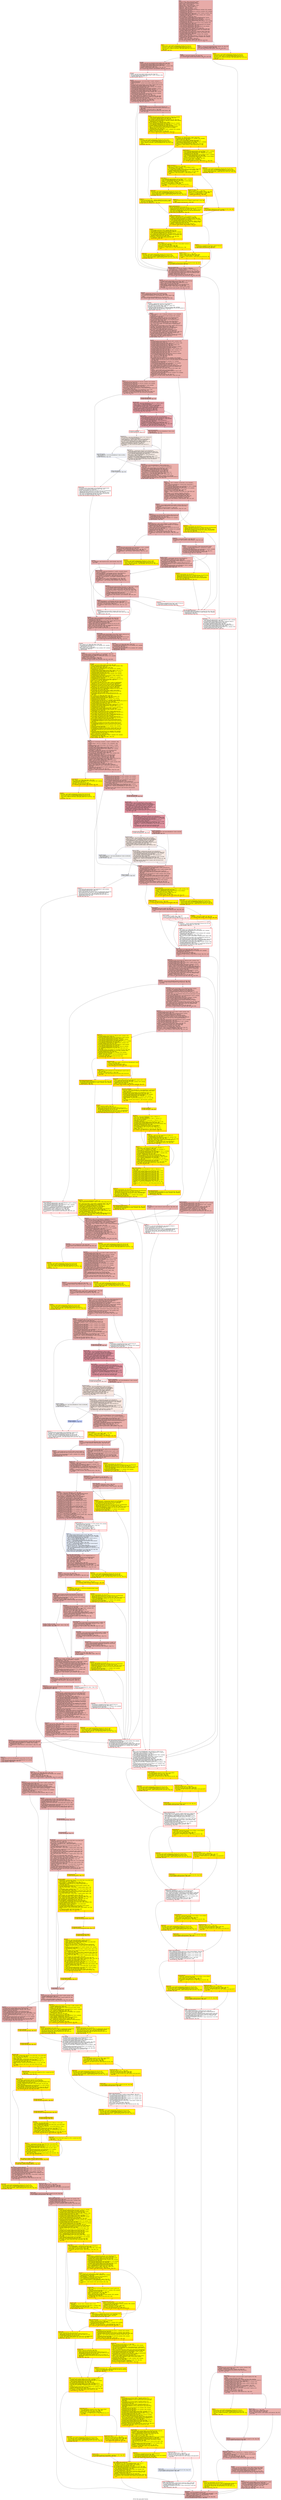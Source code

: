 digraph "CFG for 'bdrv_open_inherit' function" {
	label="CFG for 'bdrv_open_inherit' function";

	Node0x55906e845850 [shape=record,color="#3d50c3ff", style=filled, fillcolor="#cc403a70",label="{entry:\l  %local_err.i558 = alloca %struct.Error*, align 8\l  %_now.i.i.i = alloca %struct.timeval, align 8\l  %local_err.i467 = alloca %struct.Error*, align 8\l  %buf.i = alloca [512 x i8], align 16\l  %local_err.i441 = alloca %struct.Error*, align 8\l  %filename.addr.i.i = alloca i8*, align 8\l  %local_err.i = alloca %struct.Error*, align 8\l  %flags.addr = alloca i32, align 4\l  %local_err = alloca %struct.Error*, align 8\l  call void @llvm.dbg.value(metadata i8* %filename, metadata !2834, metadata\l... !DIExpression()), !dbg !2912\l  call void @llvm.dbg.value(metadata i8* %reference, metadata !2835, metadata\l... !DIExpression()), !dbg !2912\l  call void @llvm.dbg.value(metadata %struct.QDict* %options, metadata !2836,\l... metadata !DIExpression()), !dbg !2912\l  call void @llvm.dbg.value(metadata i32 %flags, metadata !2837, metadata\l... !DIExpression()), !dbg !2912\l  store i32 %flags, i32* %flags.addr, align 4\l  call void @llvm.dbg.value(metadata %struct.BlockDriverState* %parent,\l... metadata !2838, metadata !DIExpression()), !dbg !2912\l  call void @llvm.dbg.value(metadata %struct.BdrvChildClass* %child_class,\l... metadata !2839, metadata !DIExpression()), !dbg !2912\l  call void @llvm.dbg.value(metadata i32 %child_role, metadata !2840, metadata\l... !DIExpression()), !dbg !2912\l  call void @llvm.dbg.value(metadata %struct.Error** %errp, metadata !2841,\l... metadata !DIExpression()), !dbg !2912\l  call void @llvm.dbg.value(metadata %struct.BlockBackend* null, metadata\l... !2843, metadata !DIExpression()), !dbg !2912\l  call void @llvm.dbg.value(metadata %struct.BlockDriver* null, metadata\l... !2845, metadata !DIExpression()), !dbg !2912\l  %0 = bitcast %struct.Error** %local_err to i8*, !dbg !2913\l  call void @llvm.lifetime.start.p0i8(i64 8, i8* nonnull %0) #30, !dbg !2913\l  call void @llvm.dbg.value(metadata %struct.Error* null, metadata !2849,\l... metadata !DIExpression()), !dbg !2912\l  store %struct.Error* null, %struct.Error** %local_err, align 8, !dbg !2914\l  call void @llvm.dbg.value(metadata %struct.QDict* null, metadata !2850,\l... metadata !DIExpression()), !dbg !2912\l  call void @llvm.dbg.value(metadata i32 0, metadata !2851, metadata\l... !DIExpression()), !dbg !2912\l  %tobool = icmp ne %struct.BdrvChildClass* %child_class, null, !dbg !2915\l  call void @llvm.dbg.value(metadata i32 %flags, metadata !2837, metadata\l... !DIExpression()), !dbg !2912\l  %tobool1 = icmp ne i32 %flags, 0, !dbg !2915\l  %or.cond = and i1 %tobool1, %tobool, !dbg !2915\l  br i1 %or.cond, label %if.else, label %if.end, !dbg !2915, !prof !2918\l|{<s0>T|<s1>F}}"];
	Node0x55906e845850:s0 -> Node0x55906e84ffb0;
	Node0x55906e845850:s1 -> Node0x55906e84ff40;
	Node0x55906e84ffb0 [shape=record,penwidth=3.0, style="filled", color="red", fillcolor="yellow",label="{if.else:                                          \l  tail call void @__assert_fail(i8* getelementptr inbounds ([23 x i8], [23 x\l... i8]* @.str.177, i64 0, i64 0), i8* getelementptr inbounds ([8 x i8], [8 x\l... i8]* @.str.2, i64 0, i64 0), i32 3228, i8* getelementptr inbounds ([147 x\l... i8], [147 x i8]* @__PRETTY_FUNCTION__.bdrv_open_inherit, i64 0, i64 0)) #31,\l... !dbg !2915\l  unreachable, !dbg !2915\l}"];
	Node0x55906e84ff40 [shape=record,color="#3d50c3ff", style=filled, fillcolor="#cc403a70",label="{if.end:                                           \l  %tobool3 = icmp eq %struct.BlockDriverState* %parent, null, !dbg !2919\l  %cmp = xor i1 %tobool3, %tobool, !dbg !2919\l  br i1 %cmp, label %if.end8, label %if.else7, !dbg !2922, !prof !2923\l|{<s0>T|<s1>F}}"];
	Node0x55906e84ff40:s0 -> Node0x55906e850cb0;
	Node0x55906e84ff40:s1 -> Node0x55906e850d20;
	Node0x55906e850d20 [shape=record,penwidth=3.0, style="filled", color="red", fillcolor="yellow",label="{if.else7:                                         \l  tail call void @__assert_fail(i8* getelementptr inbounds ([24 x i8], [24 x\l... i8]* @.str.178, i64 0, i64 0), i8* getelementptr inbounds ([8 x i8], [8 x\l... i8]* @.str.2, i64 0, i64 0), i32 3229, i8* getelementptr inbounds ([147 x\l... i8], [147 x i8]* @__PRETTY_FUNCTION__.bdrv_open_inherit, i64 0, i64 0)) #31,\l... !dbg !2919\l  unreachable, !dbg !2919\l}"];
	Node0x55906e850cb0 [shape=record,color="#3d50c3ff", style=filled, fillcolor="#cc403a70",label="{if.end8:                                          \l  %tobool9 = icmp eq i8* %reference, null, !dbg !2924\l  br i1 %tobool9, label %if.end28, label %if.then10, !dbg !2925, !prof !2926\l|{<s0>T|<s1>F}}"];
	Node0x55906e850cb0:s0 -> Node0x55906e851a40;
	Node0x55906e850cb0:s1 -> Node0x55906e851980;
	Node0x55906e851980 [shape=record,color="#3d50c3ff", style=filled, fillcolor="#d24b4070",label="{if.then10:                                        \l  call void @llvm.dbg.value(metadata %struct.QDict* %options, metadata !2836,\l... metadata !DIExpression()), !dbg !2912\l  %tobool11 = icmp eq %struct.QDict* %options, null, !dbg !2927\l  br i1 %tobool11, label %qobject_unref_impl.exit, label %lor.lhs.false.i,\l... !dbg !2927, !prof !2928\l|{<s0>T|<s1>F}}"];
	Node0x55906e851980:s0 -> Node0x55906e539af0;
	Node0x55906e851980:s1 -> Node0x55906e9f8940;
	Node0x55906e9f8940 [shape=record,color="#3d50c3ff", style=filled, fillcolor="#d24b4070",label="{lor.lhs.false.i:                                  \l  %call = tail call i64 @qdict_size(%struct.QDict* nonnull %options) #30, !dbg\l... !2929\l  %phitmp = icmp ne i64 %call, 0, !dbg !2927\l  call void @llvm.dbg.value(metadata i1 %phitmp, metadata !2852, metadata\l... !DIExpression(DW_OP_LLVM_convert, 1, DW_ATE_unsigned, DW_OP_LLVM_convert, 8,\l... DW_ATE_unsigned, DW_OP_stack_value)), !dbg !2930\l  call void @llvm.dbg.value(metadata %struct.QDict* %options, metadata !2836,\l... metadata !DIExpression()), !dbg !2912\l  call void @llvm.dbg.value(metadata %struct.QDict* %options, metadata !2855,\l... metadata !DIExpression()), !dbg !2931\l  %1 = bitcast %struct.QDict* %options to %struct.QObject*, !dbg !2932\l  call void @llvm.dbg.value(metadata %struct.QObject* %1, metadata !2933,\l... metadata !DIExpression()) #30, !dbg !2938\l  %2 = getelementptr inbounds %struct.QDict, %struct.QDict* %options, i64 0,\l... i32 0, i32 1, !dbg !2940\l  %3 = load i64, i64* %2, align 8, !dbg !2940\l  %tobool1.i = icmp eq i64 %3, 0, !dbg !2940\l  br i1 %tobool1.i, label %if.else.i, label %land.lhs.true.i, !dbg !2943,\l... !prof !2928\l|{<s0>T|<s1>F}}"];
	Node0x55906e9f8940:s0 -> Node0x55906e7cd960;
	Node0x55906e9f8940:s1 -> Node0x55906e9f31f0;
	Node0x55906e7cd960 [shape=record,penwidth=3.0, style="filled", color="red", fillcolor="yellow",label="{if.else.i:                                        \l  tail call void @__assert_fail(i8* getelementptr inbounds ([25 x i8], [25 x\l... i8]* @.str.164, i64 0, i64 0), i8* getelementptr inbounds ([71 x i8], [71 x\l... i8]* @.str.165, i64 0, i64 0), i32 98, i8* getelementptr inbounds ([35 x i8],\l... [35 x i8]* @__PRETTY_FUNCTION__.qobject_unref_impl, i64 0, i64 0)) #31, !dbg\l... !2940\l  unreachable, !dbg !2940\l}"];
	Node0x55906e9f31f0 [shape=record,color="#3d50c3ff", style=filled, fillcolor="#d24b4070",label="{land.lhs.true.i:                                  \l  %dec.i = add i64 %3, -1, !dbg !2944\l  store i64 %dec.i, i64* %2, align 8, !dbg !2944\l  %cmp.i = icmp eq i64 %dec.i, 0, !dbg !2946\l  br i1 %cmp.i, label %if.then5.i, label %qobject_unref_impl.exit, !dbg !2947,\l... !prof !2948\l|{<s0>T|<s1>F}}"];
	Node0x55906e9f31f0:s0 -> Node0x55906e5670d0;
	Node0x55906e9f31f0:s1 -> Node0x55906e539af0;
	Node0x55906e5670d0 [shape=record,color="#3d50c3ff", style=filled, fillcolor="#d24b4070",label="{if.then5.i:                                       \l  tail call void @qobject_destroy(%struct.QObject* nonnull %1) #30, !dbg !2949\l  br label %qobject_unref_impl.exit, !dbg !2951\l}"];
	Node0x55906e5670d0 -> Node0x55906e539af0;
	Node0x55906e539af0 [shape=record,color="#3d50c3ff", style=filled, fillcolor="#d24b4070",label="{qobject_unref_impl.exit:                          \l  %cond697 = phi i1 [ %phitmp, %land.lhs.true.i ], [ %phitmp, %if.then5.i ], [\l... false, %if.then10 ]\l  call void @llvm.dbg.value(metadata i8* %filename, metadata !2834, metadata\l... !DIExpression()), !dbg !2912\l  %tobool19 = icmp ne i8* %filename, null, !dbg !2952\l  %brmerge = or i1 %tobool19, %cond697, !dbg !2954\l  br i1 %brmerge, label %if.then22, label %if.end23, !dbg !2954, !prof !2928\l|{<s0>T|<s1>F}}"];
	Node0x55906e539af0:s0 -> Node0x55906e854710;
	Node0x55906e539af0:s1 -> Node0x55906e854780;
	Node0x55906e854710 [shape=record,penwidth=3.0, style="filled", color="red", fillcolor="yellow",label="{if.then22:                                        \l  tail call void (%struct.Error**, i8*, i32, i8*, i8*, ...)\l... @error_setg_internal(%struct.Error** %errp, i8* getelementptr inbounds ([8 x\l... i8], [8 x i8]* @.str.2, i64 0, i64 0), i32 3237, i8* getelementptr inbounds\l... ([18 x i8], [18 x i8]* @__func__.bdrv_open_inherit, i64 0, i64 0), i8*\l... getelementptr inbounds ([84 x i8], [84 x i8]* @.str.179, i64 0, i64 0)) #30,\l... !dbg !2955\l  br label %cleanup300, !dbg !2957\l}"];
	Node0x55906e854710 -> Node0x55906e856a90;
	Node0x55906e854780 [shape=record,color="#3d50c3ff", style=filled, fillcolor="#d24b4070",label="{if.end23:                                         \l  %call24 = tail call %struct.BlockDriverState* @bdrv_lookup_bs(i8* nonnull\l... %reference, i8* nonnull %reference, %struct.Error** %errp), !dbg !2958\l  call void @llvm.dbg.value(metadata %struct.BlockDriverState* %call24,\l... metadata !2844, metadata !DIExpression()), !dbg !2912\l  %tobool25 = icmp eq %struct.BlockDriverState* %call24, null, !dbg !2959\l  br i1 %tobool25, label %cleanup300, label %if.end27, !dbg !2961, !prof !2928\l|{<s0>T|<s1>F}}"];
	Node0x55906e854780:s0 -> Node0x55906e856a90;
	Node0x55906e854780:s1 -> Node0x55906e856090;
	Node0x55906e856090 [shape=record,color="#3d50c3ff", style=filled, fillcolor="#d24b4070",label="{if.end27:                                         \l  call void @llvm.dbg.value(metadata %struct.BlockDriverState* %call24,\l... metadata !2962, metadata !DIExpression()), !dbg !2965\l  %refcnt.i437 = getelementptr inbounds %struct.BlockDriverState,\l... %struct.BlockDriverState* %call24, i64 0, i32 28, !dbg !2967\l  %4 = load i32, i32* %refcnt.i437, align 8, !dbg !2968\l  %inc.i = add i32 %4, 1, !dbg !2968\l  store i32 %inc.i, i32* %refcnt.i437, align 8, !dbg !2968\l  br label %cleanup300, !dbg !2969\l}"];
	Node0x55906e856090 -> Node0x55906e856a90;
	Node0x55906e851a40 [shape=record,color="#3d50c3ff", style=filled, fillcolor="#d0473d70",label="{if.end28:                                         \l  %call29 = tail call %struct.BlockDriverState* @bdrv_new(), !dbg !2970\l  call void @llvm.dbg.value(metadata %struct.BlockDriverState* %call29,\l... metadata !2844, metadata !DIExpression()), !dbg !2912\l  call void @llvm.dbg.value(metadata %struct.QDict* %options, metadata !2836,\l... metadata !DIExpression()), !dbg !2912\l  %cmp30 = icmp eq %struct.QDict* %options, null, !dbg !2971\l  br i1 %cmp30, label %if.then31, label %if.end33, !dbg !2973, !prof !2974\l|{<s0>T|<s1>F}}"];
	Node0x55906e851a40:s0 -> Node0x55906e856e80;
	Node0x55906e851a40:s1 -> Node0x55906e856ed0;
	Node0x55906e856e80 [shape=record,penwidth=3.0, color="red",label="{if.then31:                                        \l  %call32 = tail call %struct.QDict* @qdict_new() #30, !dbg !2975\l  call void @llvm.dbg.value(metadata %struct.QDict* %call32, metadata !2836,\l... metadata !DIExpression()), !dbg !2912\l  br label %if.end33, !dbg !2977\l}"];
	Node0x55906e856e80 -> Node0x55906e856ed0;
	Node0x55906e856ed0 [shape=record,color="#3d50c3ff", style=filled, fillcolor="#d0473d70",label="{if.end33:                                         \l  %options.addr.sroa.0.0.in = phi %struct.QDict* [ %call32, %if.then31 ], [\l... %options, %if.end28 ]\l  %options.addr.sroa.0.0 = ptrtoint %struct.QDict* %options.addr.sroa.0.0.in\l... to i64\l  call void @llvm.dbg.value(metadata %struct.QDict* %options.addr.sroa.0.0.in,\l... metadata !2836, metadata !DIExpression()), !dbg !2912\l  call void @llvm.dbg.value(metadata i8** undef, metadata !2834, metadata\l... !DIExpression(DW_OP_deref)), !dbg !2912\l  call void @llvm.dbg.value(metadata %struct.Error** %local_err, metadata\l... !2849, metadata !DIExpression(DW_OP_deref)), !dbg !2912\l  call void @llvm.dbg.value(metadata %struct.QDict* %options.addr.sroa.0.0.in,\l... metadata !2978, metadata !DIExpression()) #30, !dbg !2991\l  call void @llvm.dbg.value(metadata i8** undef, metadata !2983, metadata\l... !DIExpression()) #30, !dbg !2991\l  call void @llvm.dbg.value(metadata %struct.Error** %local_err, metadata\l... !2984, metadata !DIExpression()) #30, !dbg !2991\l  %5 = bitcast %struct.Error** %local_err.i to i8*, !dbg !2993\l  call void @llvm.lifetime.start.p0i8(i64 8, i8* nonnull %5) #30, !dbg !2993\l  call void @llvm.dbg.value(metadata %struct.Error* null, metadata !2986,\l... metadata !DIExpression()) #30, !dbg !2991\l  store %struct.Error* null, %struct.Error** %local_err.i, align 8, !dbg !2994\l  %tobool.i438 = icmp eq i8* %filename, null, !dbg !2995\l  br i1 %tobool.i438, label %parse_json_protocol.exit, label\l... %lor.lhs.false.i440, !dbg !2997, !prof !2974\l|{<s0>T|<s1>F}}"];
	Node0x55906e856ed0:s0 -> Node0x55906e2293d0;
	Node0x55906e856ed0:s1 -> Node0x55906e4bcfd0;
	Node0x55906e4bcfd0 [shape=record,color="#3d50c3ff", style=filled, fillcolor="#d0473d70",label="{lor.lhs.false.i440:                               \l  %call.i = tail call i32 @g_str_has_prefix(i8* nonnull %filename, i8*\l... getelementptr inbounds ([6 x i8], [6 x i8]* @.str.10, i64 0, i64 0)) #30,\l... !dbg !2998\l  %tobool1.i439 = icmp eq i32 %call.i, 0, !dbg !2998\l  br i1 %tobool1.i439, label %parse_json_protocol.exit, label %if.end.i, !dbg\l... !2999, !prof !3000\l|{<s0>T|<s1>F}}"];
	Node0x55906e4bcfd0:s0 -> Node0x55906e2293d0;
	Node0x55906e4bcfd0:s1 -> Node0x55906e59e7b0;
	Node0x55906e59e7b0 [shape=record,penwidth=3.0, style="filled", color="red", fillcolor="yellow",label="{if.end.i:                                         \l  call void @llvm.dbg.value(metadata %struct.Error** %local_err.i, metadata\l... !2986, metadata !DIExpression(DW_OP_deref)) #30, !dbg !2991\l  %6 = bitcast i8** %filename.addr.i.i to i8*, !dbg !3001\l  call void @llvm.lifetime.start.p0i8(i64 8, i8* nonnull %6) #30, !dbg !3001\l  call void @llvm.dbg.value(metadata i8* %filename, metadata !3006, metadata\l... !DIExpression()) #30, !dbg !3001\l  store i8* %filename, i8** %filename.addr.i.i, align 8\l  call void @llvm.dbg.value(metadata %struct.Error** %local_err.i, metadata\l... !3007, metadata !DIExpression()) #30, !dbg !3001\l  call void @llvm.dbg.value(metadata i8** %filename.addr.i.i, metadata !3006,\l... metadata !DIExpression(DW_OP_deref)) #30, !dbg !3001\l  %call.i.i = call i32 @strstart(i8* nonnull %filename, i8* getelementptr\l... inbounds ([6 x i8], [6 x i8]* @.str.10, i64 0, i64 0), i8** nonnull\l... %filename.addr.i.i) #30, !dbg !3018\l  call void @llvm.dbg.value(metadata i32 %call.i.i, metadata !3010, metadata\l... !DIExpression()) #30, !dbg !3001\l  %tobool.i.i = icmp eq i32 %call.i.i, 0, !dbg !3019\l  br i1 %tobool.i.i, label %if.else.i.i, label %if.end.i.i, !dbg !3022\l|{<s0>T|<s1>F}}"];
	Node0x55906e59e7b0:s0 -> Node0x55906e79bec0;
	Node0x55906e59e7b0:s1 -> Node0x55906e3db8b0;
	Node0x55906e79bec0 [shape=record,penwidth=3.0, style="filled", color="red", fillcolor="yellow",label="{if.else.i.i:                                      \l  call void @__assert_fail(i8* getelementptr inbounds ([4 x i8], [4 x i8]*\l... @.str.189, i64 0, i64 0), i8* getelementptr inbounds ([8 x i8], [8 x i8]*\l... @.str.2, i64 0, i64 0), i32 1759, i8* getelementptr inbounds ([51 x i8], [51\l... x i8]* @__PRETTY_FUNCTION__.parse_json_filename, i64 0, i64 0)) #31, !dbg\l... !3019\l  unreachable, !dbg !3019\l}"];
	Node0x55906e3db8b0 [shape=record,penwidth=3.0, style="filled", color="red", fillcolor="yellow",label="{if.end.i.i:                                       \l  %7 = load i8*, i8** %filename.addr.i.i, align 8, !dbg !3023\l  call void @llvm.dbg.value(metadata i8* %7, metadata !3006, metadata\l... !DIExpression()) #30, !dbg !3001\l  %call1.i.i = call %struct.QObject* @qobject_from_json(i8* %7,\l... %struct.Error** nonnull %local_err.i) #30, !dbg !3024\l  call void @llvm.dbg.value(metadata %struct.QObject* %call1.i.i, metadata\l... !3008, metadata !DIExpression()) #30, !dbg !3001\l  %tobool2.i.i = icmp eq %struct.QObject* %call1.i.i, null, !dbg !3025\l  br i1 %tobool2.i.i, label %if.then3.i.i, label %land.lhs.true.i.i.i, !dbg\l... !3027\l|{<s0>T|<s1>F}}"];
	Node0x55906e3db8b0:s0 -> Node0x55906e5e3e80;
	Node0x55906e3db8b0:s1 -> Node0x55906e3d9a70;
	Node0x55906e5e3e80 [shape=record,penwidth=3.0, style="filled", color="red", fillcolor="yellow",label="{if.then3.i.i:                                     \l  call void (%struct.Error**, i8*, ...) @error_prepend(%struct.Error** nonnull\l... %local_err.i, i8* getelementptr inbounds ([35 x i8], [35 x i8]* @.str.190,\l... i64 0, i64 0)) #30, !dbg !3028\l  br label %parse_json_filename.exit.i, !dbg !3030\l}"];
	Node0x55906e5e3e80 -> Node0x55906e5699e0;
	Node0x55906e3d9a70 [shape=record,penwidth=3.0, style="filled", color="red", fillcolor="yellow",label="{land.lhs.true.i.i.i:                              \l  call void @llvm.dbg.value(metadata %struct.QObject* %call1.i.i, metadata\l... !3031, metadata !DIExpression()) #30, !dbg !3039\l  call void @llvm.dbg.value(metadata i32 4, metadata !3038, metadata\l... !DIExpression()) #30, !dbg !3039\l  call void @llvm.dbg.value(metadata %struct.QObject* %call1.i.i, metadata\l... !3041, metadata !DIExpression()) #30, !dbg !3046\l  %type.i.i.i.i = getelementptr inbounds %struct.QObject, %struct.QObject*\l... %call1.i.i, i64 0, i32 0, i32 0, !dbg !3049\l  %8 = load i32, i32* %type.i.i.i.i, align 8, !dbg !3049\l  %.off.i.i.i.i = add i32 %8, -1, !dbg !3049\l  %9 = icmp ult i32 %.off.i.i.i.i, 6, !dbg !3049\l  br i1 %9, label %qobject_type.exit.i.i.i, label %if.else.i.i.i.i, !dbg !3049\l|{<s0>T|<s1>F}}"];
	Node0x55906e3d9a70:s0 -> Node0x55906e259f10;
	Node0x55906e3d9a70:s1 -> Node0x55906e56b680;
	Node0x55906e56b680 [shape=record,penwidth=3.0, style="filled", color="red", fillcolor="yellow",label="{if.else.i.i.i.i:                                  \l  call void @__assert_fail(i8* getelementptr inbounds ([59 x i8], [59 x i8]*\l... @.str.222, i64 0, i64 0), i8* getelementptr inbounds ([71 x i8], [71 x i8]*\l... @.str.165, i64 0, i64 0), i32 127, i8* getelementptr inbounds ([36 x i8], [36\l... x i8]* @__PRETTY_FUNCTION__.qobject_type, i64 0, i64 0)) #31, !dbg !3049\l  unreachable, !dbg !3049\l}"];
	Node0x55906e259f10 [shape=record,penwidth=3.0, style="filled", color="red", fillcolor="yellow",label="{qobject_type.exit.i.i.i:                          \l  %cmp.i.i.i = icmp eq i32 %8, 4, !dbg !3052\l  %spec.select.i.i = select i1 %cmp.i.i.i, %struct.QObject* %call1.i.i,\l... %struct.QObject* null, !dbg !3053\l  %10 = bitcast %struct.QObject* %spec.select.i.i to %struct.QDict*, !dbg !3054\l  call void @llvm.dbg.value(metadata %struct.QDict* %10, metadata !3009,\l... metadata !DIExpression()) #30, !dbg !3001\l  %tobool6.i.i = icmp eq %struct.QObject* %spec.select.i.i, null, !dbg !3055\l  br i1 %tobool6.i.i, label %lor.lhs.false.i.i.i, label %if.end10.i.i, !dbg\l... !3056\l|{<s0>T|<s1>F}}"];
	Node0x55906e259f10:s0 -> Node0x55906e3d66e0;
	Node0x55906e259f10:s1 -> Node0x55906e569960;
	Node0x55906e3d66e0 [shape=record,penwidth=3.0, style="filled", color="red", fillcolor="yellow",label="{lor.lhs.false.i.i.i:                              \l  call void @llvm.dbg.value(metadata %struct.QObject* %call1.i.i, metadata\l... !2933, metadata !DIExpression()) #30, !dbg !3057\l  %refcnt.i.i.i = getelementptr inbounds %struct.QObject, %struct.QObject*\l... %call1.i.i, i64 0, i32 0, i32 1, !dbg !3059\l  %11 = load i64, i64* %refcnt.i.i.i, align 8, !dbg !3059\l  %tobool1.i.i.i = icmp eq i64 %11, 0, !dbg !3059\l  br i1 %tobool1.i.i.i, label %if.else.i26.i.i, label %land.lhs.true.i28.i.i,\l... !dbg !3060\l|{<s0>T|<s1>F}}"];
	Node0x55906e3d66e0:s0 -> Node0x55906e5e1ee0;
	Node0x55906e3d66e0:s1 -> Node0x55906e99baa0;
	Node0x55906e5e1ee0 [shape=record,penwidth=3.0, style="filled", color="red", fillcolor="yellow",label="{if.else.i26.i.i:                                  \l  call void @__assert_fail(i8* getelementptr inbounds ([25 x i8], [25 x i8]*\l... @.str.164, i64 0, i64 0), i8* getelementptr inbounds ([71 x i8], [71 x i8]*\l... @.str.165, i64 0, i64 0), i32 98, i8* getelementptr inbounds ([35 x i8], [35\l... x i8]* @__PRETTY_FUNCTION__.qobject_unref_impl, i64 0, i64 0)) #31, !dbg !3059\l  unreachable, !dbg !3059\l}"];
	Node0x55906e99baa0 [shape=record,penwidth=3.0, style="filled", color="red", fillcolor="yellow",label="{land.lhs.true.i28.i.i:                            \l  %dec.i.i.i = add i64 %11, -1, !dbg !3061\l  store i64 %dec.i.i.i, i64* %refcnt.i.i.i, align 8, !dbg !3061\l  %cmp.i27.i.i = icmp eq i64 %dec.i.i.i, 0, !dbg !3062\l  br i1 %cmp.i27.i.i, label %if.then5.i.i.i, label\l... %qobject_unref_impl.exit.i.i, !dbg !3063\l|{<s0>T|<s1>F}}"];
	Node0x55906e99baa0:s0 -> Node0x55906e5ddd20;
	Node0x55906e99baa0:s1 -> Node0x55906e5ed4a0;
	Node0x55906e5ddd20 [shape=record,penwidth=3.0, style="filled", color="red", fillcolor="yellow",label="{if.then5.i.i.i:                                   \l  call void @qobject_destroy(%struct.QObject* nonnull %call1.i.i) #30, !dbg\l... !3064\l  br label %qobject_unref_impl.exit.i.i, !dbg !3065\l}"];
	Node0x55906e5ddd20 -> Node0x55906e5ed4a0;
	Node0x55906e5ed4a0 [shape=record,penwidth=3.0, style="filled", color="red", fillcolor="yellow",label="{qobject_unref_impl.exit.i.i:                      \l  call void (%struct.Error**, i8*, i32, i8*, i8*, ...)\l... @error_setg_internal(%struct.Error** nonnull %local_err.i, i8* getelementptr\l... inbounds ([8 x i8], [8 x i8]* @.str.2, i64 0, i64 0), i32 1770, i8*\l... getelementptr inbounds ([20 x i8], [20 x i8]* @__func__.parse_json_filename,\l... i64 0, i64 0), i8* getelementptr inbounds ([26 x i8], [26 x i8]* @.str.191,\l... i64 0, i64 0)) #30, !dbg !3066\l  br label %parse_json_filename.exit.i, !dbg !3067\l}"];
	Node0x55906e5ed4a0 -> Node0x55906e5699e0;
	Node0x55906e569960 [shape=record,penwidth=3.0, style="filled", color="red", fillcolor="yellow",label="{if.end10.i.i:                                     \l  call void @qdict_flatten(%struct.QDict* nonnull %10) #30, !dbg !3068\l  br label %parse_json_filename.exit.i, !dbg !3069\l}"];
	Node0x55906e569960 -> Node0x55906e5699e0;
	Node0x55906e5699e0 [shape=record,penwidth=3.0, style="filled", color="red", fillcolor="yellow",label="{parse_json_filename.exit.i:                       \l  %retval.0.i.i = phi %struct.QDict* [ %10, %if.end10.i.i ], [ null,\l... %qobject_unref_impl.exit.i.i ], [ null, %if.then3.i.i ], !dbg !3001\l  call void @llvm.lifetime.end.p0i8(i64 8, i8* nonnull %6) #30, !dbg !3070\l  call void @llvm.dbg.value(metadata %struct.QDict* %retval.0.i.i, metadata\l... !2985, metadata !DIExpression()) #30, !dbg !2991\l  %12 = load %struct.Error*, %struct.Error** %local_err.i, align 8, !dbg !3071\l  call void @llvm.dbg.value(metadata %struct.Error* %12, metadata !2986,\l... metadata !DIExpression()) #30, !dbg !2991\l  %tobool3.i = icmp eq %struct.Error* %12, null, !dbg !3071\l  br i1 %tobool3.i, label %if.end5.i, label %if.then4.i, !dbg !3073\l|{<s0>T|<s1>F}}"];
	Node0x55906e5699e0:s0 -> Node0x55906e7b3da0;
	Node0x55906e5699e0:s1 -> Node0x55906e93f920;
	Node0x55906e93f920 [shape=record,penwidth=3.0, style="filled", color="red", fillcolor="yellow",label="{if.then4.i:                                       \l  call void @error_propagate(%struct.Error** nonnull %local_err,\l... %struct.Error* nonnull %12) #30, !dbg !3074\l  br label %parse_json_protocol.exit, !dbg !3076\l}"];
	Node0x55906e93f920 -> Node0x55906e2293d0;
	Node0x55906e7b3da0 [shape=record,penwidth=3.0, style="filled", color="red", fillcolor="yellow",label="{if.end5.i:                                        \l  call void @qdict_join(%struct.QDict* %options.addr.sroa.0.0.in,\l... %struct.QDict* %retval.0.i.i, i1 zeroext false) #30, !dbg !3077\l  call void @llvm.dbg.value(metadata %struct.QDict* %retval.0.i.i, metadata\l... !2987, metadata !DIExpression()) #30, !dbg !3078\l  %13 = bitcast %struct.QDict* %retval.0.i.i to %struct.QObject*, !dbg !3079\l  call void @llvm.dbg.value(metadata %struct.QObject* %13, metadata !2933,\l... metadata !DIExpression()) #30, !dbg !3080\l  %tobool.i18.i = icmp eq %struct.QDict* %retval.0.i.i, null, !dbg !3082\l  br i1 %tobool.i18.i, label %parse_json_protocol.exit, label\l... %lor.lhs.false.i.i, !dbg !3082\l|{<s0>T|<s1>F}}"];
	Node0x55906e7b3da0:s0 -> Node0x55906e2293d0;
	Node0x55906e7b3da0:s1 -> Node0x55906e8f96d0;
	Node0x55906e8f96d0 [shape=record,penwidth=3.0, style="filled", color="red", fillcolor="yellow",label="{lor.lhs.false.i.i:                                \l  %14 = getelementptr inbounds %struct.QDict, %struct.QDict* %retval.0.i.i,\l... i64 0, i32 0, i32 1, !dbg !3082\l  %15 = load i64, i64* %14, align 8, !dbg !3082\l  %tobool1.i.i = icmp eq i64 %15, 0, !dbg !3082\l  br i1 %tobool1.i.i, label %if.else.i19.i, label %land.lhs.true.i.i, !dbg\l... !3083\l|{<s0>T|<s1>F}}"];
	Node0x55906e8f96d0:s0 -> Node0x55906e5f1a50;
	Node0x55906e8f96d0:s1 -> Node0x55906e5f19d0;
	Node0x55906e5f1a50 [shape=record,penwidth=3.0, style="filled", color="red", fillcolor="yellow",label="{if.else.i19.i:                                    \l  call void @__assert_fail(i8* getelementptr inbounds ([25 x i8], [25 x i8]*\l... @.str.164, i64 0, i64 0), i8* getelementptr inbounds ([71 x i8], [71 x i8]*\l... @.str.165, i64 0, i64 0), i32 98, i8* getelementptr inbounds ([35 x i8], [35\l... x i8]* @__PRETTY_FUNCTION__.qobject_unref_impl, i64 0, i64 0)) #31, !dbg !3082\l  unreachable, !dbg !3082\l}"];
	Node0x55906e5f19d0 [shape=record,penwidth=3.0, style="filled", color="red", fillcolor="yellow",label="{land.lhs.true.i.i:                                \l  %dec.i.i = add i64 %15, -1, !dbg !3084\l  store i64 %dec.i.i, i64* %14, align 8, !dbg !3084\l  %cmp.i.i = icmp eq i64 %dec.i.i, 0, !dbg !3085\l  br i1 %cmp.i.i, label %if.then5.i.i, label %parse_json_protocol.exit, !dbg\l... !3086\l|{<s0>T|<s1>F}}"];
	Node0x55906e5f19d0:s0 -> Node0x55906e56ad10;
	Node0x55906e5f19d0:s1 -> Node0x55906e2293d0;
	Node0x55906e56ad10 [shape=record,penwidth=3.0, style="filled", color="red", fillcolor="yellow",label="{if.then5.i.i:                                     \l  call void @qobject_destroy(%struct.QObject* nonnull %13) #30, !dbg !3087\l  br label %parse_json_protocol.exit, !dbg !3088\l}"];
	Node0x55906e56ad10 -> Node0x55906e2293d0;
	Node0x55906e2293d0 [shape=record,color="#3d50c3ff", style=filled, fillcolor="#d0473d70",label="{parse_json_protocol.exit:                         \l  %filename.addr.0 = phi i8* [ null, %if.end33 ], [ %filename,\l... %lor.lhs.false.i440 ], [ %filename, %if.then4.i ], [ null, %if.then5.i.i ], [\l... null, %land.lhs.true.i.i ], [ null, %if.end5.i ]\l  call void @llvm.lifetime.end.p0i8(i64 8, i8* nonnull %5) #30, !dbg !3089\l  %16 = load %struct.Error*, %struct.Error** %local_err, align 8, !dbg !3090\l  call void @llvm.dbg.value(metadata %struct.Error* %16, metadata !2849,\l... metadata !DIExpression()), !dbg !2912\l  %tobool34 = icmp eq %struct.Error* %16, null, !dbg !3090\l  br i1 %tobool34, label %if.end36, label %fail.thread, !dbg !3092, !prof !3000\l|{<s0>T|<s1>F}}"];
	Node0x55906e2293d0:s0 -> Node0x55906e857ff0;
	Node0x55906e2293d0:s1 -> Node0x55906e8c3520;
	Node0x55906e857ff0 [shape=record,color="#3d50c3ff", style=filled, fillcolor="#d0473d70",label="{if.end36:                                         \l  call void @llvm.dbg.value(metadata %struct.QDict* %options.addr.sroa.0.0.in,\l... metadata !2836, metadata !DIExpression()), !dbg !2912\l  %call37 = call %struct.QDict* @qdict_clone_shallow(%struct.QDict*\l... %options.addr.sroa.0.0.in) #30, !dbg !3093\l  %explicit_options = getelementptr inbounds %struct.BlockDriverState,\l... %struct.BlockDriverState* %call29, i64 0, i32 34, !dbg !3094\l  store %struct.QDict* %call37, %struct.QDict** %explicit_options, align 8,\l... !dbg !3095\l  br i1 %tobool, label %if.then39, label %if.end50, !dbg !3096, !prof !3097\l|{<s0>T|<s1>F}}"];
	Node0x55906e857ff0:s0 -> Node0x55906e858bf0;
	Node0x55906e857ff0:s1 -> Node0x55906e858c40;
	Node0x55906e858bf0 [shape=record,color="#3d50c3ff", style=filled, fillcolor="#d24b4070",label="{if.then39:                                        \l  %drv40 = getelementptr inbounds %struct.BlockDriverState,\l... %struct.BlockDriverState* %parent, i64 0, i32 7, !dbg !3098\l  %17 = load %struct.BlockDriver*, %struct.BlockDriver** %drv40, align 8, !dbg\l... !3098\l  %tobool41 = icmp eq %struct.BlockDriver* %17, null, !dbg !3100\l  br i1 %tobool41, label %if.end47, label %if.then42, !dbg !3101, !prof !2948\l|{<s0>T|<s1>F}}"];
	Node0x55906e858bf0:s0 -> Node0x55906e859340;
	Node0x55906e858bf0:s1 -> Node0x55906e8592f0;
	Node0x55906e8592f0 [shape=record,penwidth=3.0, color="red",label="{if.then42:                                        \l  %is_format = getelementptr inbounds %struct.BlockDriver,\l... %struct.BlockDriver* %17, i64 0, i32 3, !dbg !3102\l  %18 = load i8, i8* %is_format, align 1, !dbg !3102, !range !3104\l  %tobool44 = icmp ne i8 %18, 0, !dbg !3102\l  call void @llvm.dbg.value(metadata i1 %tobool44, metadata !2861, metadata\l... !DIExpression(DW_OP_LLVM_convert, 1, DW_ATE_unsigned, DW_OP_LLVM_convert, 8,\l... DW_ATE_unsigned, DW_OP_stack_value)), !dbg !3105\l  br label %if.end47, !dbg !3106\l}"];
	Node0x55906e8592f0 -> Node0x55906e859340;
	Node0x55906e859340 [shape=record,color="#3d50c3ff", style=filled, fillcolor="#d24b4070",label="{if.end47:                                         \l  %parent_is_format.0 = phi i1 [ %tobool44, %if.then42 ], [ true, %if.then39\l... ], !dbg !3107\l  call void @llvm.dbg.value(metadata i8 undef, metadata !2861, metadata\l... !DIExpression()), !dbg !3105\l  %inherits_from = getelementptr inbounds %struct.BlockDriverState,\l... %struct.BlockDriverState* %call29, i64 0, i32 30, !dbg !3108\l  store %struct.BlockDriverState* %parent, %struct.BlockDriverState**\l... %inherits_from, align 8, !dbg !3109\l  %inherit_options = getelementptr inbounds %struct.BdrvChildClass,\l... %struct.BdrvChildClass* %child_class, i64 0, i32 2, !dbg !3110\l  %19 = load void (i32, i1, i32*, %struct.QDict*, i32, %struct.QDict*)*, void\l... (i32, i1, i32*, %struct.QDict*, i32, %struct.QDict*)** %inherit_options,\l... align 8, !dbg !3110\l  call void @llvm.dbg.value(metadata %struct.QDict* %options.addr.sroa.0.0.in,\l... metadata !2836, metadata !DIExpression()), !dbg !2912\l  %open_flags = getelementptr inbounds %struct.BlockDriverState,\l... %struct.BlockDriverState* %parent, i64 0, i32 0, !dbg !3111\l  %20 = load i32, i32* %open_flags, align 8, !dbg !3111\l  %options49 = getelementptr inbounds %struct.BlockDriverState,\l... %struct.BlockDriverState* %parent, i64 0, i32 33, !dbg !3112\l  %21 = load %struct.QDict*, %struct.QDict** %options49, align 8, !dbg !3112\l  call void @llvm.dbg.value(metadata i32* %flags.addr, metadata !2837,\l... metadata !DIExpression(DW_OP_deref)), !dbg !2912\l  call void %19(i32 %child_role, i1 zeroext %parent_is_format.0, i32* nonnull\l... %flags.addr, %struct.QDict* %options.addr.sroa.0.0.in, i32 %20,\l... %struct.QDict* %21) #30, !dbg !3113, !prof !3114\l  br label %if.end50, !dbg !3115\l}"];
	Node0x55906e859340 -> Node0x55906e858c40;
	Node0x55906e858c40 [shape=record,color="#3d50c3ff", style=filled, fillcolor="#d0473d70",label="{if.end50:                                         \l  call void @llvm.dbg.value(metadata i8* %filename.addr.0, metadata !2834,\l... metadata !DIExpression()), !dbg !2912\l  call void @llvm.dbg.value(metadata %struct.QDict** undef, metadata !2836,\l... metadata !DIExpression(DW_OP_deref)), !dbg !2912\l  call void @llvm.dbg.value(metadata i32* %flags.addr, metadata !2837,\l... metadata !DIExpression(DW_OP_deref)), !dbg !2912\l  call void @llvm.dbg.value(metadata %struct.Error** %local_err, metadata\l... !2849, metadata !DIExpression(DW_OP_deref)), !dbg !2912\l  call void @llvm.dbg.value(metadata %struct.QDict** undef, metadata !3116,\l... metadata !DIExpression()) #30, !dbg !3130\l  call void @llvm.dbg.value(metadata i8* %filename.addr.0, metadata !3122,\l... metadata !DIExpression()) #30, !dbg !3130\l  call void @llvm.dbg.value(metadata i32* %flags.addr, metadata !3123,\l... metadata !DIExpression()) #30, !dbg !3130\l  call void @llvm.dbg.value(metadata %struct.Error** %local_err, metadata\l... !3124, metadata !DIExpression()) #30, !dbg !3130\l  %22 = load i32, i32* %flags.addr, align 4, !dbg !3132\l  %23 = trunc i32 %22 to i16, !dbg !3132\l  %24 = icmp slt i16 %23, 0, !dbg !3133\l  call void @llvm.dbg.value(metadata i16 %23, metadata !3126, metadata\l... !DIExpression(DW_OP_constu, 15, DW_OP_shr, DW_OP_LLVM_convert, 16,\l... DW_ATE_unsigned, DW_OP_LLVM_convert, 8, DW_ATE_unsigned, DW_OP_stack_value))\l... #30, !dbg !3130\l  call void @llvm.dbg.value(metadata i8 0, metadata !3127, metadata\l... !DIExpression()) #30, !dbg !3130\l  call void @llvm.dbg.value(metadata %struct.BlockDriver* null, metadata\l... !3128, metadata !DIExpression()) #30, !dbg !3130\l  %25 = bitcast %struct.Error** %local_err.i441 to i8*, !dbg !3134\l  call void @llvm.lifetime.start.p0i8(i64 8, i8* nonnull %25) #30, !dbg !3134\l  call void @llvm.dbg.value(metadata %struct.Error* null, metadata !3129,\l... metadata !DIExpression()) #30, !dbg !3130\l  store %struct.Error* null, %struct.Error** %local_err.i441, align 8, !dbg\l... !3135\l  %call.i442 = call i8* @qdict_get_try_str(%struct.QDict*\l... %options.addr.sroa.0.0.in, i8* getelementptr inbounds ([7 x i8], [7 x i8]*\l... @.str.19, i64 0, i64 0)) #30, !dbg !3136\l  call void @llvm.dbg.value(metadata i8* %call.i442, metadata !3125, metadata\l... !DIExpression()) #30, !dbg !3130\l  %tobool1.i443 = icmp ne i8* %call.i442, null, !dbg !3137\l  br i1 %tobool1.i443, label %if.then.i, label %if.end7.i, !dbg !3139, !prof\l... !3097\l|{<s0>T|<s1>F}}"];
	Node0x55906e858c40:s0 -> Node0x55906e9a3600;
	Node0x55906e858c40:s1 -> Node0x55906e887fd0;
	Node0x55906e9a3600 [shape=record,color="#3d50c3ff", style=filled, fillcolor="#d24b4070",label="{if.then.i:                                        \l  call void @llvm.dbg.value(metadata i8* %call.i442, metadata !3140, metadata\l... !DIExpression()) #30, !dbg !3147\l  call void @llvm.dbg.value(metadata i8* %call.i442, metadata !3150, metadata\l... !DIExpression()) #30, !dbg !3154\l  call void @llvm.dbg.value(metadata %struct.BlockDriver* undef, metadata\l... !3153, metadata !DIExpression()) #30, !dbg !3154\l  %drv1.0.i38.i = load %struct.BlockDriver*, %struct.BlockDriver**\l... getelementptr inbounds (%struct.anon.39, %struct.anon.39* @bdrv_drivers, i64\l... 0, i32 0), align 8, !dbg !3156\l  call void @llvm.dbg.value(metadata %struct.BlockDriver* %drv1.0.i38.i,\l... metadata !3153, metadata !DIExpression()) #30, !dbg !3154\l  %tobool.i39.i = icmp eq %struct.BlockDriver* %drv1.0.i38.i, null, !dbg !3158\l  br i1 %tobool.i39.i, label %if.then4.i445, label %for.body.i.i625.preheader,\l... !dbg !3158, !prof !3159\l|{<s0>T|<s1>F}}"];
	Node0x55906e9a3600:s0 -> Node0x55906e9a48e0;
	Node0x55906e9a3600:s1 -> Node0x55906eb3ca90;
	Node0x55906eb3ca90 [shape=record,color="#3d50c3ff", style=filled, fillcolor="#d24b4070",label="{for.body.i.i625.preheader:                        \l  br label %for.body.i.i625, !dbg !3158\l}"];
	Node0x55906eb3ca90 -> Node0x55906e9dfab0;
	Node0x55906e9dfab0 [shape=record,color="#b70d28ff", style=filled, fillcolor="#be242e70",label="{for.body.i.i625:                                  \l  %drv1.0.i40.i = phi %struct.BlockDriver* [ %drv1.0.i.i, %for.inc.i.i628 ], [\l... %drv1.0.i38.i, %for.body.i.i625.preheader ]\l  %format_name1.i.i = getelementptr inbounds %struct.BlockDriver,\l... %struct.BlockDriver* %drv1.0.i40.i, i64 0, i32 0, !dbg !3160\l  %26 = load i8*, i8** %format_name1.i.i, align 8, !dbg !3160\l  %call.i.i623 = call i32 @strcmp(i8* nonnull dereferenceable(1) %26, i8*\l... nonnull dereferenceable(1) %call.i442) #32, !dbg !3164\l  %tobool2.i.i624 = icmp eq i32 %call.i.i623, 0, !dbg !3164\l  br i1 %tobool2.i.i624, label %if.end.i446.loopexit824, label\l... %for.inc.i.i628, !dbg !3165, !prof !3166\l|{<s0>T|<s1>F}}"];
	Node0x55906e9dfab0:s0 -> Node0x55906eae4280;
	Node0x55906e9dfab0:s1 -> Node0x55906e872380;
	Node0x55906e872380 [shape=record,color="#3d50c3ff", style=filled, fillcolor="#be242e70",label="{for.inc.i.i628:                                   \l  %le_next.i.i626 = getelementptr inbounds %struct.BlockDriver,\l... %struct.BlockDriver* %drv1.0.i40.i, i64 0, i32 99, i32 0, !dbg !3167\l  call void @llvm.dbg.value(metadata %struct.BlockDriver* undef, metadata\l... !3153, metadata !DIExpression()) #30, !dbg !3154\l  %drv1.0.i.i = load %struct.BlockDriver*, %struct.BlockDriver**\l... %le_next.i.i626, align 8, !dbg !3156\l  call void @llvm.dbg.value(metadata %struct.BlockDriver* %drv1.0.i.i,\l... metadata !3153, metadata !DIExpression()) #30, !dbg !3154\l  %tobool.i.i627 = icmp eq %struct.BlockDriver* %drv1.0.i.i, null, !dbg !3158\l  br i1 %tobool.i.i627, label %for.body.i25.i.preheader, label\l... %for.body.i.i625, !dbg !3158, !prof !3159, !llvm.loop !3168\l|{<s0>T|<s1>F}}"];
	Node0x55906e872380:s0 -> Node0x55906e942860;
	Node0x55906e872380:s1 -> Node0x55906e9dfab0;
	Node0x55906e942860 [shape=record,penwidth=3.0, color="red",label="{for.body.i25.i.preheader:                         \l  br label %for.body.i25.i, !dbg !3170\l}"];
	Node0x55906e942860 -> Node0x55906e9dfc90;
	Node0x55906e9dfc90 [shape=record,color="#3d50c3ff", style=filled, fillcolor="#ecd3c570",label="{for.body.i25.i:                                   \l  %drv1.0.i1936.i = phi %struct.BlockDriver* [ %drv1.0.i19.i, %for.inc.i27.i\l... ], [ %drv1.0.i38.i, %for.body.i25.i.preheader ]\l  %format_name1.i22.i = getelementptr inbounds %struct.BlockDriver,\l... %struct.BlockDriver* %drv1.0.i1936.i, i64 0, i32 0, !dbg !3172\l  %27 = load i8*, i8** %format_name1.i22.i, align 8, !dbg !3172\l  %call.i23.i = call i32 @strcmp(i8* nonnull dereferenceable(1) %27, i8*\l... nonnull dereferenceable(1) %call.i442) #32, !dbg !3173\l  %tobool2.i24.i = icmp eq i32 %call.i23.i, 0, !dbg !3173\l  br i1 %tobool2.i24.i, label %if.end.i446.loopexit, label %for.inc.i27.i,\l... !dbg !3174\l|{<s0>T|<s1>F}}"];
	Node0x55906e9dfc90:s0 -> Node0x55906e3b0b70;
	Node0x55906e9dfc90:s1 -> Node0x55906e4d8240;
	Node0x55906e4d8240 [shape=record,color="#3d50c3ff", style=filled, fillcolor="#ecd3c570",label="{for.inc.i27.i:                                    \l  %le_next.i26.i = getelementptr inbounds %struct.BlockDriver,\l... %struct.BlockDriver* %drv1.0.i1936.i, i64 0, i32 99, i32 0, !dbg !3175\l  call void @llvm.dbg.value(metadata %struct.BlockDriver* undef, metadata\l... !3153, metadata !DIExpression()) #30, !dbg !3176\l  %drv1.0.i19.i = load %struct.BlockDriver*, %struct.BlockDriver**\l... %le_next.i26.i, align 8, !dbg !3177\l  call void @llvm.dbg.value(metadata %struct.BlockDriver* %drv1.0.i19.i,\l... metadata !3153, metadata !DIExpression()) #30, !dbg !3176\l  %tobool.i20.i = icmp eq %struct.BlockDriver* %drv1.0.i19.i, null, !dbg !3170\l  br i1 %tobool.i20.i, label %if.then4.i445.loopexit, label %for.body.i25.i,\l... !dbg !3170, !llvm.loop !3178\l|{<s0>T|<s1>F}}"];
	Node0x55906e4d8240:s0 -> Node0x55906e3b0c70;
	Node0x55906e4d8240:s1 -> Node0x55906e9dfc90;
	Node0x55906e3b0c70 [shape=record,color="#3d50c3ff", style=filled, fillcolor="#d9dce170",label="{if.then4.i445.loopexit:                           \l  br label %if.then4.i445, !dbg !3180\l}"];
	Node0x55906e3b0c70 -> Node0x55906e9a48e0;
	Node0x55906e9a48e0 [shape=record,penwidth=3.0, color="red",label="{if.then4.i445:                                    \l  call void @llvm.dbg.value(metadata %struct.BlockDriver* %retval.0.i629,\l... metadata !3128, metadata !DIExpression()) #30, !dbg !3130\l  call void (%struct.Error**, i8*, i32, i8*, i8*, ...)\l... @error_setg_internal(%struct.Error** nonnull %local_err, i8* getelementptr\l... inbounds ([8 x i8], [8 x i8]* @.str.2, i64 0, i64 0), i32 1829, i8*\l... getelementptr inbounds ([18 x i8], [18 x i8]* @__func__.bdrv_fill_options,\l... i64 0, i64 0), i8* getelementptr inbounds ([20 x i8], [20 x i8]* @.str.192,\l... i64 0, i64 0), i8* nonnull %call.i442) #30, !dbg !3180\l  br label %bdrv_fill_options.exit.thread, !dbg !3183\l}"];
	Node0x55906e9a48e0 -> Node0x55906eb30f10;
	Node0x55906e3b0b70 [shape=record,color="#3d50c3ff", style=filled, fillcolor="#d9dce170",label="{if.end.i446.loopexit:                             \l  %drv1.0.i1936.i.lcssa = phi %struct.BlockDriver* [ %drv1.0.i1936.i,\l... %for.body.i25.i ]\l  br label %if.end.i446, !dbg !3184\l}"];
	Node0x55906e3b0b70 -> Node0x55906e601330;
	Node0x55906eae4280 [shape=record,color="#3d50c3ff", style=filled, fillcolor="#d24b4070",label="{if.end.i446.loopexit824:                          \l  %drv1.0.i40.i.lcssa = phi %struct.BlockDriver* [ %drv1.0.i40.i,\l... %for.body.i.i625 ]\l  br label %if.end.i446, !dbg !3184\l}"];
	Node0x55906eae4280 -> Node0x55906e601330;
	Node0x55906e601330 [shape=record,color="#3d50c3ff", style=filled, fillcolor="#d24b4070",label="{if.end.i446:                                      \l  %retval.0.i629 = phi %struct.BlockDriver* [ %drv1.0.i1936.i.lcssa,\l... %if.end.i446.loopexit ], [ %drv1.0.i40.i.lcssa, %if.end.i446.loopexit824 ],\l... !dbg !3147\l  call void @llvm.dbg.value(metadata %struct.BlockDriver* %retval.0.i629,\l... metadata !3128, metadata !DIExpression()) #30, !dbg !3130\l  %bdrv_file_open.i = getelementptr inbounds %struct.BlockDriver,\l... %struct.BlockDriver* %retval.0.i629, i64 0, i32 16, !dbg !3184\l  %28 = load i32 (%struct.BlockDriverState*, %struct.QDict*, i32,\l... %struct.Error**)*, i32 (%struct.BlockDriverState*, %struct.QDict*, i32,\l... %struct.Error**)** %bdrv_file_open.i, align 8, !dbg !3184\l  %tobool5.i = icmp ne i32 (%struct.BlockDriverState*, %struct.QDict*, i32,\l... %struct.Error**)* %28, null, !dbg !3185\l  call void @llvm.dbg.value(metadata i1 %tobool5.i, metadata !3126, metadata\l... !DIExpression(DW_OP_LLVM_convert, 1, DW_ATE_unsigned, DW_OP_LLVM_convert, 8,\l... DW_ATE_unsigned, DW_OP_stack_value)) #30, !dbg !3130\l  br label %if.end7.i, !dbg !3186\l}"];
	Node0x55906e601330 -> Node0x55906e887fd0;
	Node0x55906e887fd0 [shape=record,color="#3d50c3ff", style=filled, fillcolor="#d0473d70",label="{if.end7.i:                                        \l  %protocol.0.i = phi i1 [ %tobool5.i, %if.end.i446 ], [ %24, %if.end50 ],\l... !dbg !3130\l  %drv.0.i = phi %struct.BlockDriver* [ %retval.0.i629, %if.end.i446 ], [\l... null, %if.end50 ], !dbg !3130\l  call void @llvm.dbg.value(metadata %struct.BlockDriver* %drv.0.i, metadata\l... !3128, metadata !DIExpression()) #30, !dbg !3130\l  call void @llvm.dbg.value(metadata i8 undef, metadata !3126, metadata\l... !DIExpression()) #30, !dbg !3130\l  %29 = load i32, i32* %flags.addr, align 4, !dbg !3187\l  %and10.i = and i32 %29, -32769, !dbg !3189\l  %masksel.i = select i1 %protocol.0.i, i32 32768, i32 0, !dbg !3189, !prof\l... !3097\l  %storemerge.i = or i32 %and10.i, %masksel.i, !dbg !3189\l  store i32 %storemerge.i, i32* %flags.addr, align 4, !dbg !3187\l  call fastcc void @update_options_from_flags(%struct.QDict*\l... %options.addr.sroa.0.0.in, i32 %storemerge.i) #30, !dbg !3190\l  %tobool13.i = icmp ne i8* %filename.addr.0, null, !dbg !3191\l  %or.cond.i = and i1 %tobool13.i, %protocol.0.i, !dbg !3193\l  br i1 %or.cond.i, label %if.then14.i, label %if.end20.i, !dbg !3193, !prof\l... !3097\l|{<s0>T|<s1>F}}"];
	Node0x55906e887fd0:s0 -> Node0x55906e606ca0;
	Node0x55906e887fd0:s1 -> Node0x55906e8859d0;
	Node0x55906e606ca0 [shape=record,color="#3d50c3ff", style=filled, fillcolor="#d24b4070",label="{if.then14.i:                                      \l  %call15.i = call i32 @qdict_haskey(%struct.QDict* %options.addr.sroa.0.0.in,\l... i8* getelementptr inbounds ([9 x i8], [9 x i8]* @.str.5, i64 0, i64 0)) #30,\l... !dbg !3194\l  %tobool16.i = icmp eq i32 %call15.i, 0, !dbg !3194\l  br i1 %tobool16.i, label %if.then17.i, label %if.else18.i, !dbg !3197, !prof\l... !2948\l|{<s0>T|<s1>F}}"];
	Node0x55906e606ca0:s0 -> Node0x55906e604430;
	Node0x55906e606ca0:s1 -> Node0x55906e607f40;
	Node0x55906e604430 [shape=record,color="#3d50c3ff", style=filled, fillcolor="#d24b4070",label="{if.then17.i:                                      \l  call void @qdict_put_str(%struct.QDict* %options.addr.sroa.0.0.in, i8*\l... getelementptr inbounds ([9 x i8], [9 x i8]* @.str.5, i64 0, i64 0), i8*\l... nonnull %filename.addr.0) #30, !dbg !3198\l  call void @llvm.dbg.value(metadata i8 1, metadata !3127, metadata\l... !DIExpression()) #30, !dbg !3130\l  br label %if.end20.i, !dbg !3200\l}"];
	Node0x55906e604430 -> Node0x55906e8859d0;
	Node0x55906e607f40 [shape=record,penwidth=3.0, style="filled", color="red", fillcolor="yellow",label="{if.else18.i:                                      \l  call void (%struct.Error**, i8*, i32, i8*, i8*, ...)\l... @error_setg_internal(%struct.Error** nonnull %local_err, i8* getelementptr\l... inbounds ([8 x i8], [8 x i8]* @.str.2, i64 0, i64 0), i32 1853, i8*\l... getelementptr inbounds ([18 x i8], [18 x i8]* @__func__.bdrv_fill_options,\l... i64 0, i64 0), i8* getelementptr inbounds ([61 x i8], [61 x i8]* @.str.193,\l... i64 0, i64 0)) #30, !dbg !3201\l  br label %bdrv_fill_options.exit.thread, !dbg !3203\l}"];
	Node0x55906e607f40 -> Node0x55906eb30f10;
	Node0x55906e8859d0 [shape=record,color="#3d50c3ff", style=filled, fillcolor="#d0473d70",label="{if.end20.i:                                       \l  %parse_filename.0.i = phi i1 [ true, %if.then17.i ], [ false, %if.end7.i ]\l  call void @llvm.dbg.value(metadata i8 undef, metadata !3127, metadata\l... !DIExpression()) #30, !dbg !3130\l  %call21.i = call i8* @qdict_get_try_str(%struct.QDict*\l... %options.addr.sroa.0.0.in, i8* getelementptr inbounds ([9 x i8], [9 x i8]*\l... @.str.5, i64 0, i64 0)) #30, !dbg !3204\l  call void @llvm.dbg.value(metadata i8* %call21.i, metadata !3122, metadata\l... !DIExpression()) #30, !dbg !3130\l  %protocol.0.not.i = xor i1 %protocol.0.i, true, !dbg !3205\l  %brmerge.i = or i1 %tobool1.i443, %protocol.0.not.i, !dbg !3205\l  br i1 %brmerge.i, label %if.end35.i, label %if.then25.i, !dbg !3205, !prof\l... !3097\l|{<s0>T|<s1>F}}"];
	Node0x55906e8859d0:s0 -> Node0x55906e889040;
	Node0x55906e8859d0:s1 -> Node0x55906e7b3d50;
	Node0x55906e7b3d50 [shape=record,color="#3d50c3ff", style=filled, fillcolor="#d24b4070",label="{if.then25.i:                                      \l  %tobool26.i = icmp eq i8* %call21.i, null, !dbg !3207\l  br i1 %tobool26.i, label %if.else33.i, label %if.then27.i, !dbg !3210, !prof\l... !2928\l|{<s0>T|<s1>F}}"];
	Node0x55906e7b3d50:s0 -> Node0x55906e36b570;
	Node0x55906e7b3d50:s1 -> Node0x55906e530f30;
	Node0x55906e530f30 [shape=record,color="#3d50c3ff", style=filled, fillcolor="#d24b4070",label="{if.then27.i:                                      \l  %call29.i = call %struct.BlockDriver* @bdrv_find_protocol(i8* nonnull\l... %call21.i, i1 zeroext %parse_filename.0.i, %struct.Error** nonnull\l... %local_err) #30, !dbg !3211\l  call void @llvm.dbg.value(metadata %struct.BlockDriver* %call29.i, metadata\l... !3128, metadata !DIExpression()) #30, !dbg !3130\l  %tobool30.i = icmp eq %struct.BlockDriver* %call29.i, null, !dbg !3213\l  br i1 %tobool30.i, label %bdrv_fill_options.exit.thread, label\l... %if.end35.i.thread, !dbg !3215, !prof !2928\l|{<s0>T|<s1>F}}"];
	Node0x55906e530f30:s0 -> Node0x55906eb30f10;
	Node0x55906e530f30:s1 -> Node0x55906e999390;
	Node0x55906e999390 [shape=record,color="#3d50c3ff", style=filled, fillcolor="#d24b4070",label="{if.end35.i.thread:                                \l  %format_name.i = getelementptr inbounds %struct.BlockDriver,\l... %struct.BlockDriver* %call29.i, i64 0, i32 0, !dbg !3216\l  %30 = load i8*, i8** %format_name.i, align 8, !dbg !3216\l  call void @llvm.dbg.value(metadata i8* %30, metadata !3125, metadata\l... !DIExpression()) #30, !dbg !3130\l  call void @qdict_put_str(%struct.QDict* %options.addr.sroa.0.0.in, i8*\l... getelementptr inbounds ([7 x i8], [7 x i8]* @.str.19, i64 0, i64 0), i8* %30)\l... #30, !dbg !3217\l  call void @llvm.dbg.value(metadata %struct.BlockDriver* %drv.0.i, metadata\l... !3128, metadata !DIExpression()) #30, !dbg !3130\l  br label %land.lhs.true42.i, !dbg !3218\l}"];
	Node0x55906e999390 -> Node0x55906e237210;
	Node0x55906e36b570 [shape=record,penwidth=3.0, style="filled", color="red", fillcolor="yellow",label="{if.else33.i:                                      \l  call void (%struct.Error**, i8*, i32, i8*, i8*, ...)\l... @error_setg_internal(%struct.Error** nonnull %local_err, i8* getelementptr\l... inbounds ([8 x i8], [8 x i8]* @.str.2, i64 0, i64 0), i32 1872, i8*\l... getelementptr inbounds ([18 x i8], [18 x i8]* @__func__.bdrv_fill_options,\l... i64 0, i64 0), i8* getelementptr inbounds ([35 x i8], [35 x i8]* @.str.184,\l... i64 0, i64 0)) #30, !dbg !3220\l  br label %bdrv_fill_options.exit.thread, !dbg !3222\l}"];
	Node0x55906e36b570 -> Node0x55906eb30f10;
	Node0x55906e889040 [shape=record,color="#3d50c3ff", style=filled, fillcolor="#d24b4070",label="{if.end35.i:                                       \l  call void @llvm.dbg.value(metadata %struct.BlockDriver* %drv.0.i, metadata\l... !3128, metadata !DIExpression()) #30, !dbg !3130\l  %tobool36.i = icmp ne %struct.BlockDriver* %drv.0.i, null, !dbg !3223\l  %brmerge96.i = or i1 %tobool36.i, %protocol.0.not.i, !dbg !3223\l  br i1 %brmerge96.i, label %if.end40.i, label %if.else39.i, !dbg !3223, !prof\l... !3226\l|{<s0>T|<s1>F}}"];
	Node0x55906e889040:s0 -> Node0x55906e93cff0;
	Node0x55906e889040:s1 -> Node0x55906e55cf70;
	Node0x55906e55cf70 [shape=record,penwidth=3.0, style="filled", color="red", fillcolor="yellow",label="{if.else39.i:                                      \l  call void @__assert_fail(i8* getelementptr inbounds ([17 x i8], [17 x i8]*\l... @.str.194, i64 0, i64 0), i8* getelementptr inbounds ([8 x i8], [8 x i8]*\l... @.str.2, i64 0, i64 0), i32 1877, i8* getelementptr inbounds ([63 x i8], [63\l... x i8]* @__PRETTY_FUNCTION__.bdrv_fill_options, i64 0, i64 0)) #31, !dbg !3223\l  unreachable, !dbg !3223\l}"];
	Node0x55906e93cff0 [shape=record,color="#3d50c3ff", style=filled, fillcolor="#d24b4070",label="{if.end40.i:                                       \l  br i1 %tobool36.i, label %land.lhs.true42.i, label %if.end54, !dbg !3218,\l... !prof !3000\l|{<s0>T|<s1>F}}"];
	Node0x55906e93cff0:s0 -> Node0x55906e237210;
	Node0x55906e93cff0:s1 -> Node0x55906e85b440;
	Node0x55906e237210 [shape=record,color="#3d50c3ff", style=filled, fillcolor="#d0473d70",label="{land.lhs.true42.i:                                \l  %drv.1.i703705 = phi %struct.BlockDriver* [ %call29.i, %if.end35.i.thread ],\l... [ %drv.0.i, %if.end40.i ]\l  %bdrv_parse_filename.i = getelementptr inbounds %struct.BlockDriver,\l... %struct.BlockDriver* %drv.1.i703705, i64 0, i32 7, !dbg !3227\l  %31 = load void (i8*, %struct.QDict*, %struct.Error**)*, void (i8*,\l... %struct.QDict*, %struct.Error**)** %bdrv_parse_filename.i, align 8, !dbg !3227\l  %tobool43.i = icmp eq void (i8*, %struct.QDict*, %struct.Error**)* %31,\l... null, !dbg !3228\l  %parse_filename.0.not.i = xor i1 %parse_filename.0.i, true, !dbg !3229\l  %brmerge97.i = or i1 %tobool43.i, %parse_filename.0.not.i, !dbg !3229\l  br i1 %brmerge97.i, label %if.end54, label %if.then46.i, !dbg !3229, !prof\l... !3097\l|{<s0>T|<s1>F}}"];
	Node0x55906e237210:s0 -> Node0x55906e85b440;
	Node0x55906e237210:s1 -> Node0x55906e3cb230;
	Node0x55906e3cb230 [shape=record,color="#3d50c3ff", style=filled, fillcolor="#d24b4070",label="{if.then46.i:                                      \l  call void @llvm.dbg.value(metadata %struct.Error** %local_err.i441, metadata\l... !3129, metadata !DIExpression(DW_OP_deref)) #30, !dbg !3130\l  call void %31(i8* %call21.i, %struct.QDict* %options.addr.sroa.0.0.in,\l... %struct.Error** nonnull %local_err.i441) #30, !dbg !3230, !prof !3232\l  %32 = load %struct.Error*, %struct.Error** %local_err.i441, align 8, !dbg\l... !3233\l  call void @llvm.dbg.value(metadata %struct.Error* %32, metadata !3129,\l... metadata !DIExpression()) #30, !dbg !3130\l  %tobool48.i = icmp eq %struct.Error* %32, null, !dbg !3233\l  br i1 %tobool48.i, label %if.end50.i, label %if.then49.i, !dbg !3235, !prof\l... !2948\l|{<s0>T|<s1>F}}"];
	Node0x55906e3cb230:s0 -> Node0x55906e3a80d0;
	Node0x55906e3cb230:s1 -> Node0x55906e52a950;
	Node0x55906e52a950 [shape=record,penwidth=3.0, color="red",label="{if.then49.i:                                      \l  call void @error_propagate(%struct.Error** nonnull %local_err,\l... %struct.Error* nonnull %32) #30, !dbg !3236\l  br label %bdrv_fill_options.exit.thread, !dbg !3238\l}"];
	Node0x55906e52a950 -> Node0x55906eb30f10;
	Node0x55906e3a80d0 [shape=record,color="#3d50c3ff", style=filled, fillcolor="#d24b4070",label="{if.end50.i:                                       \l  %bdrv_needs_filename.i = getelementptr inbounds %struct.BlockDriver,\l... %struct.BlockDriver* %drv.1.i703705, i64 0, i32 8, !dbg !3239\l  %33 = load i8, i8* %bdrv_needs_filename.i, align 8, !dbg !3239, !range !3104\l  %tobool51.i = icmp eq i8 %33, 0, !dbg !3239\l  br i1 %tobool51.i, label %if.then52.i, label %if.end54, !dbg !3241, !prof\l... !2928\l|{<s0>T|<s1>F}}"];
	Node0x55906e3a80d0:s0 -> Node0x55906e39d260;
	Node0x55906e3a80d0:s1 -> Node0x55906e85b440;
	Node0x55906e39d260 [shape=record,penwidth=3.0, color="red",label="{if.then52.i:                                      \l  call void @qdict_del(%struct.QDict* %options.addr.sroa.0.0.in, i8*\l... getelementptr inbounds ([9 x i8], [9 x i8]* @.str.5, i64 0, i64 0)) #30, !dbg\l... !3242\l  br label %if.end54, !dbg !3244\l}"];
	Node0x55906e39d260 -> Node0x55906e85b440;
	Node0x55906eb30f10 [shape=record,penwidth=3.0, color="red",label="{bdrv_fill_options.exit.thread:                    \l  call void @llvm.lifetime.end.p0i8(i64 8, i8* nonnull %25) #30, !dbg !3245\l  call void @llvm.dbg.value(metadata i32 undef, metadata !2842, metadata\l... !DIExpression()), !dbg !2912\l  br label %fail.thread, !dbg !3246\l}"];
	Node0x55906eb30f10 -> Node0x55906e8c3520;
	Node0x55906e85b440 [shape=record,color="#3d50c3ff", style=filled, fillcolor="#d0473d70",label="{if.end54:                                         \l  call void @llvm.lifetime.end.p0i8(i64 8, i8* nonnull %25) #30, !dbg !3245\l  call void @llvm.dbg.value(metadata i32 undef, metadata !2842, metadata\l... !DIExpression()), !dbg !2912\l  call void @llvm.dbg.value(metadata %struct.QDict* %options.addr.sroa.0.0.in,\l... metadata !2836, metadata !DIExpression()), !dbg !2912\l  %call55 = call i8* @qdict_get_try_str(%struct.QDict*\l... %options.addr.sroa.0.0.in, i8* getelementptr inbounds ([10 x i8], [10 x i8]*\l... @.str.48, i64 0, i64 0)) #30, !dbg !3247\l  %call56 = call i32 @g_strcmp0(i8* %call55, i8* getelementptr inbounds ([3 x\l... i8], [3 x i8]* @.str.33, i64 0, i64 0)) #30, !dbg !3249\l  %tobool57 = icmp eq i32 %call56, 0, !dbg !3249\l  br i1 %tobool57, label %if.else60, label %land.lhs.true, !dbg !3250, !prof\l... !2974\l|{<s0>T|<s1>F}}"];
	Node0x55906e85b440:s0 -> Node0x55906e85c6a0;
	Node0x55906e85b440:s1 -> Node0x55906e85c6f0;
	Node0x55906e85c6f0 [shape=record,color="#3d50c3ff", style=filled, fillcolor="#d0473d70",label="{land.lhs.true:                                    \l  call void @llvm.dbg.value(metadata %struct.QDict* %options.addr.sroa.0.0.in,\l... metadata !2836, metadata !DIExpression()), !dbg !2912\l  %call58 = call zeroext i1 @qdict_get_try_bool(%struct.QDict*\l... %options.addr.sroa.0.0.in, i8* getelementptr inbounds ([10 x i8], [10 x i8]*\l... @.str.48, i64 0, i64 0), i1 zeroext false) #30, !dbg !3251\l  br i1 %call58, label %if.else60, label %if.then59, !dbg !3252, !prof !2974\l|{<s0>T|<s1>F}}"];
	Node0x55906e85c6f0:s0 -> Node0x55906e85c6a0;
	Node0x55906e85c6f0:s1 -> Node0x55906e85c600;
	Node0x55906e85c600 [shape=record,color="#3d50c3ff", style=filled, fillcolor="#d0473d70",label="{if.then59:                                        \l  %34 = load i32, i32* %flags.addr, align 4, !dbg !3253\l  call void @llvm.dbg.value(metadata i32 %34, metadata !2837, metadata\l... !DIExpression()), !dbg !2912\l  %or = or i32 %34, 8194, !dbg !3253\l  call void @llvm.dbg.value(metadata i32 %or, metadata !2837, metadata\l... !DIExpression()), !dbg !2912\l  br label %if.end61, !dbg !3255\l}"];
	Node0x55906e85c600 -> Node0x55906e85c650;
	Node0x55906e85c6a0 [shape=record,penwidth=3.0, color="red",label="{if.else60:                                        \l  %35 = load i32, i32* %flags.addr, align 4, !dbg !3256\l  call void @llvm.dbg.value(metadata i32 %35, metadata !2837, metadata\l... !DIExpression()), !dbg !2912\l  %and = and i32 %35, -3, !dbg !3256\l  call void @llvm.dbg.value(metadata i32 %and, metadata !2837, metadata\l... !DIExpression()), !dbg !2912\l  br label %if.end61\l}"];
	Node0x55906e85c6a0 -> Node0x55906e85c650;
	Node0x55906e85c650 [shape=record,color="#3d50c3ff", style=filled, fillcolor="#d0473d70",label="{if.end61:                                         \l  %storemerge = phi i32 [ %and, %if.else60 ], [ %or, %if.then59 ], !dbg !3258\l  store i32 %storemerge, i32* %flags.addr, align 4, !dbg !3258\l  call void @llvm.dbg.value(metadata i32 %storemerge, metadata !2837, metadata\l... !DIExpression()), !dbg !2912\l  %and62 = and i32 %storemerge, 8, !dbg !3259\l  %tobool63 = icmp eq i32 %and62, 0, !dbg !3259\l  br i1 %tobool63, label %if.end66, label %if.then64, !dbg !3261, !prof !3000\l|{<s0>T|<s1>F}}"];
	Node0x55906e85c650:s0 -> Node0x55906e288d70;
	Node0x55906e85c650:s1 -> Node0x55906e288d20;
	Node0x55906e288d20 [shape=record,penwidth=3.0, style="filled", color="red", fillcolor="yellow",label="{if.then64:                                        \l  %call65 = call %struct.QDict* @qdict_new() #30, !dbg !3262\l  call void @llvm.dbg.value(metadata %struct.QDict* %call65, metadata !2850,\l... metadata !DIExpression()), !dbg !2912\l  %36 = load i32, i32* %flags.addr, align 4, !dbg !3264\l  call void @llvm.dbg.value(metadata i32 %36, metadata !2837, metadata\l... !DIExpression()), !dbg !2912\l  call void @llvm.dbg.value(metadata %struct.QDict* %options.addr.sroa.0.0.in,\l... metadata !2836, metadata !DIExpression()), !dbg !2912\l  call void @llvm.dbg.value(metadata i32* undef, metadata !2851, metadata\l... !DIExpression(DW_OP_deref)), !dbg !2912\l  call void @llvm.dbg.value(metadata i32* undef, metadata !3265, metadata\l... !DIExpression()) #30, !dbg !3273\l  call void @llvm.dbg.value(metadata %struct.QDict* %call65, metadata !3270,\l... metadata !DIExpression()) #30, !dbg !3273\l  call void @llvm.dbg.value(metadata i32 %36, metadata !3271, metadata\l... !DIExpression()) #30, !dbg !3273\l  call void @llvm.dbg.value(metadata %struct.QDict* %options.addr.sroa.0.0.in,\l... metadata !3272, metadata !DIExpression()) #30, !dbg !3273\l  %and.i = and i32 %36, -153, !dbg !3275\l  %or.i = or i32 %and.i, 16, !dbg !3276\l  call void @qdict_set_default_str(%struct.QDict* %call65, i8* getelementptr\l... inbounds ([13 x i8], [13 x i8]* @.str.44, i64 0, i64 0), i8* getelementptr\l... inbounds ([4 x i8], [4 x i8]* @.str.31, i64 0, i64 0)) #30, !dbg !3277\l  call void @qdict_set_default_str(%struct.QDict* %call65, i8* getelementptr\l... inbounds ([15 x i8], [15 x i8]* @.str.46, i64 0, i64 0), i8* getelementptr\l... inbounds ([3 x i8], [3 x i8]* @.str.33, i64 0, i64 0)) #30, !dbg !3278\l  call void @qdict_copy_default(%struct.QDict* %call65, %struct.QDict*\l... %options.addr.sroa.0.0.in, i8* getelementptr inbounds ([10 x i8], [10 x i8]*\l... @.str.48, i64 0, i64 0)) #30, !dbg !3279\l  call void @qdict_copy_default(%struct.QDict* %call65, %struct.QDict*\l... %options.addr.sroa.0.0.in, i8* getelementptr inbounds ([8 x i8], [8 x i8]*\l... @.str.54, i64 0, i64 0)) #30, !dbg !3280\l  call void @qdict_del(%struct.QDict* %options.addr.sroa.0.0.in, i8*\l... getelementptr inbounds ([10 x i8], [10 x i8]* @.str.48, i64 0, i64 0)) #30,\l... !dbg !3281\l  %37 = load i32, i32* %flags.addr, align 4, !dbg !3282\l  call void @llvm.dbg.value(metadata i32* %flags.addr, metadata !2837,\l... metadata !DIExpression(DW_OP_deref)), !dbg !2912\l  call void @llvm.dbg.value(metadata i32 8, metadata !3283, metadata\l... !DIExpression()) #30, !dbg !3292\l  call void @llvm.dbg.value(metadata i1 true, metadata !3286, metadata\l... !DIExpression(DW_OP_LLVM_convert, 1, DW_ATE_unsigned, DW_OP_LLVM_convert, 8,\l... DW_ATE_unsigned, DW_OP_stack_value)) #30, !dbg !3292\l  call void @llvm.dbg.value(metadata i32* %flags.addr, metadata !3287,\l... metadata !DIExpression()) #30, !dbg !3292\l  call void @llvm.dbg.value(metadata %struct.QDict* %options.addr.sroa.0.0.in,\l... metadata !3288, metadata !DIExpression()) #30, !dbg !3292\l  call void @llvm.dbg.value(metadata i32 %37, metadata !3289, metadata\l... !DIExpression()) #30, !dbg !3292\l  call void @llvm.dbg.value(metadata %struct.QDict* %options.addr.sroa.0.0.in,\l... metadata !3290, metadata !DIExpression()) #30, !dbg !3292\l  call void @llvm.dbg.value(metadata i32 undef, metadata !3291, metadata\l... !DIExpression()) #30, !dbg !3292\l  call void @qdict_copy_default(%struct.QDict* %options.addr.sroa.0.0.in,\l... %struct.QDict* %options.addr.sroa.0.0.in, i8* getelementptr inbounds ([13 x\l... i8], [13 x i8]* @.str.44, i64 0, i64 0)) #30, !dbg !3294\l  call void @qdict_copy_default(%struct.QDict* %options.addr.sroa.0.0.in,\l... %struct.QDict* %options.addr.sroa.0.0.in, i8* getelementptr inbounds ([15 x\l... i8], [15 x i8]* @.str.46, i64 0, i64 0)) #30, !dbg !3295\l  call void @qdict_copy_default(%struct.QDict* %options.addr.sroa.0.0.in,\l... %struct.QDict* %options.addr.sroa.0.0.in, i8* getelementptr inbounds ([12 x\l... i8], [12 x i8]* @.str.56, i64 0, i64 0)) #30, !dbg !3296\l  call void @qdict_set_default_str(%struct.QDict* %options.addr.sroa.0.0.in,\l... i8* getelementptr inbounds ([10 x i8], [10 x i8]* @.str.48, i64 0, i64 0),\l... i8* getelementptr inbounds ([3 x i8], [3 x i8]* @.str.33, i64 0, i64 0)) #30,\l... !dbg !3297\l  call void @qdict_set_default_str(%struct.QDict* %options.addr.sroa.0.0.in,\l... i8* getelementptr inbounds ([15 x i8], [15 x i8]* @.str.50, i64 0, i64 0),\l... i8* getelementptr inbounds ([4 x i8], [4 x i8]* @.str.31, i64 0, i64 0)) #30,\l... !dbg !3300\l  call void @llvm.dbg.value(metadata i32 %37, metadata !3291, metadata\l... !DIExpression()) #30, !dbg !3292\l  call void @qdict_set_default_str(%struct.QDict* %options.addr.sroa.0.0.in,\l... i8* getelementptr inbounds ([8 x i8], [8 x i8]* @.str.54, i64 0, i64 0), i8*\l... getelementptr inbounds ([6 x i8], [6 x i8]* @.str.34, i64 0, i64 0)) #30,\l... !dbg !3301\l  call void @llvm.dbg.value(metadata i32 %37, metadata !3291, metadata\l... !DIExpression(DW_OP_constu, 18446744073709550327, DW_OP_and,\l... DW_OP_stack_value)) #30, !dbg !3292\l  %and27.i = and i32 %37, -1305, !dbg !3302\l  call void @llvm.dbg.value(metadata i32 %and27.i, metadata !3291, metadata\l... !DIExpression()) #30, !dbg !3292\l  store i32 %and27.i, i32* %flags.addr, align 4, !dbg !3303\l  br label %if.end66, !dbg !3304\l}"];
	Node0x55906e288d20 -> Node0x55906e288d70;
	Node0x55906e288d70 [shape=record,color="#3d50c3ff", style=filled, fillcolor="#d0473d70",label="{if.end66:                                         \l  %38 = phi i32 [ %storemerge, %if.end61 ], [ %and27.i, %if.then64 ], !dbg\l... !3305\l  %snapshot_flags.0 = phi i32 [ 0, %if.end61 ], [ %or.i, %if.then64 ], !dbg\l... !2912\l  %snapshot_options.0 = phi %struct.QDict* [ null, %if.end61 ], [ %call65,\l... %if.then64 ], !dbg !2912\l  call void @llvm.dbg.value(metadata %struct.QDict* %snapshot_options.0,\l... metadata !2850, metadata !DIExpression()), !dbg !2912\l  call void @llvm.dbg.value(metadata i32 %38, metadata !2837, metadata\l... !DIExpression()), !dbg !2912\l  %open_flags67 = getelementptr inbounds %struct.BlockDriverState,\l... %struct.BlockDriverState* %call29, i64 0, i32 0, !dbg !3306\l  store i32 %38, i32* %open_flags67, align 8, !dbg !3307\l  call void @llvm.dbg.value(metadata %struct.QDict* undef, metadata !2836,\l... metadata !DIExpression()), !dbg !2912\l  %options68 = getelementptr inbounds %struct.BlockDriverState,\l... %struct.BlockDriverState* %call29, i64 0, i32 33, !dbg !3308\l  %39 = bitcast %struct.QDict** %options68 to i64*, !dbg !3309\l  store i64 %options.addr.sroa.0.0, i64* %39, align 8, !dbg !3309\l  call void @llvm.dbg.value(metadata %struct.QDict* %options.addr.sroa.0.0.in,\l... metadata !2836, metadata !DIExpression()), !dbg !2912\l  %call69 = call %struct.QDict* @qdict_clone_shallow(%struct.QDict*\l... %options.addr.sroa.0.0.in) #30, !dbg !3310\l  call void @llvm.dbg.value(metadata %struct.QDict* %call69, metadata !2836,\l... metadata !DIExpression()), !dbg !2912\l  %40 = ptrtoint %struct.QDict* %call69 to i64, !dbg !3311\l  %call70 = call i8* @qdict_get_try_str(%struct.QDict* %call69, i8*\l... getelementptr inbounds ([7 x i8], [7 x i8]* @.str.19, i64 0, i64 0)) #30,\l... !dbg !3312\l  call void @llvm.dbg.value(metadata i8* %call70, metadata !2847, metadata\l... !DIExpression()), !dbg !2912\l  %tobool71 = icmp eq i8* %call70, null, !dbg !3313\l  br i1 %tobool71, label %lor.lhs.false79, label %if.then72, !dbg !3315, !prof\l... !2974\l|{<s0>T|<s1>F}}"];
	Node0x55906e288d70:s0 -> Node0x55906e862990;
	Node0x55906e288d70:s1 -> Node0x55906e2f3140;
	Node0x55906e2f3140 [shape=record,color="#3d50c3ff", style=filled, fillcolor="#d0473d70",label="{if.then72:                                        \l  call void @llvm.dbg.value(metadata i8* %call70, metadata !3140, metadata\l... !DIExpression()) #30, !dbg !3316\l  call void @llvm.dbg.value(metadata i8* %call70, metadata !3150, metadata\l... !DIExpression()) #30, !dbg !3319\l  call void @llvm.dbg.value(metadata %struct.BlockDriver* undef, metadata\l... !3153, metadata !DIExpression()) #30, !dbg !3319\l  %drv1.0.i38.i631 = load %struct.BlockDriver*, %struct.BlockDriver**\l... getelementptr inbounds (%struct.anon.39, %struct.anon.39* @bdrv_drivers, i64\l... 0, i32 0), align 8, !dbg !3321\l  call void @llvm.dbg.value(metadata %struct.BlockDriver* %drv1.0.i38.i631,\l... metadata !3153, metadata !DIExpression()) #30, !dbg !3319\l  %tobool.i39.i632 = icmp eq %struct.BlockDriver* %drv1.0.i38.i631, null, !dbg\l... !3322\l  br i1 %tobool.i39.i632, label %if.then75, label %for.body.i.i638.preheader,\l... !dbg !3322, !prof !3159\l|{<s0>T|<s1>F}}"];
	Node0x55906e2f3140:s0 -> Node0x55906e861dd0;
	Node0x55906e2f3140:s1 -> Node0x55906e9ddae0;
	Node0x55906e9ddae0 [shape=record,color="#3d50c3ff", style=filled, fillcolor="#d0473d70",label="{for.body.i.i638.preheader:                        \l  br label %for.body.i.i638, !dbg !3322\l}"];
	Node0x55906e9ddae0 -> Node0x55906e844890;
	Node0x55906e844890 [shape=record,color="#b70d28ff", style=filled, fillcolor="#b70d2870",label="{for.body.i.i638:                                  \l  %drv1.0.i40.i634 = phi %struct.BlockDriver* [ %drv1.0.i.i640,\l... %for.inc.i.i642 ], [ %drv1.0.i38.i631, %for.body.i.i638.preheader ]\l  %format_name1.i.i635 = getelementptr inbounds %struct.BlockDriver,\l... %struct.BlockDriver* %drv1.0.i40.i634, i64 0, i32 0, !dbg !3323\l  %41 = load i8*, i8** %format_name1.i.i635, align 8, !dbg !3323\l  %call.i.i636 = call i32 @strcmp(i8* nonnull dereferenceable(1) %41, i8*\l... nonnull dereferenceable(1) %call70) #32, !dbg !3324\l  %tobool2.i.i637 = icmp eq i32 %call.i.i636, 0, !dbg !3324\l  br i1 %tobool2.i.i637, label %if.end84.loopexit823, label %for.inc.i.i642,\l... !dbg !3325, !prof !3166\l|{<s0>T|<s1>F}}"];
	Node0x55906e844890:s0 -> Node0x55906eae4230;
	Node0x55906e844890:s1 -> Node0x55906e4bf5c0;
	Node0x55906e4bf5c0 [shape=record,color="#b70d28ff", style=filled, fillcolor="#b70d2870",label="{for.inc.i.i642:                                   \l  %le_next.i.i639 = getelementptr inbounds %struct.BlockDriver,\l... %struct.BlockDriver* %drv1.0.i40.i634, i64 0, i32 99, i32 0, !dbg !3326\l  call void @llvm.dbg.value(metadata %struct.BlockDriver* undef, metadata\l... !3153, metadata !DIExpression()) #30, !dbg !3319\l  %drv1.0.i.i640 = load %struct.BlockDriver*, %struct.BlockDriver**\l... %le_next.i.i639, align 8, !dbg !3321\l  call void @llvm.dbg.value(metadata %struct.BlockDriver* %drv1.0.i.i640,\l... metadata !3153, metadata !DIExpression()) #30, !dbg !3319\l  %tobool.i.i641 = icmp eq %struct.BlockDriver* %drv1.0.i.i640, null, !dbg\l... !3322\l  br i1 %tobool.i.i641, label %for.body.i25.i647.preheader, label\l... %for.body.i.i638, !dbg !3322, !prof !3159, !llvm.loop !3327\l|{<s0>T|<s1>F}}"];
	Node0x55906e4bf5c0:s0 -> Node0x55906e818340;
	Node0x55906e4bf5c0:s1 -> Node0x55906e844890;
	Node0x55906e818340 [shape=record,penwidth=3.0, color="red",label="{for.body.i25.i647.preheader:                      \l  br label %for.body.i25.i647, !dbg !3329\l}"];
	Node0x55906e818340 -> Node0x55906e8cd370;
	Node0x55906e8cd370 [shape=record,color="#3d50c3ff", style=filled, fillcolor="#eed0c070",label="{for.body.i25.i647:                                \l  %drv1.0.i1936.i643 = phi %struct.BlockDriver* [ %drv1.0.i19.i649,\l... %for.inc.i27.i651 ], [ %drv1.0.i38.i631, %for.body.i25.i647.preheader ]\l  %format_name1.i22.i644 = getelementptr inbounds %struct.BlockDriver,\l... %struct.BlockDriver* %drv1.0.i1936.i643, i64 0, i32 0, !dbg !3331\l  %42 = load i8*, i8** %format_name1.i22.i644, align 8, !dbg !3331\l  %call.i23.i645 = call i32 @strcmp(i8* nonnull dereferenceable(1) %42, i8*\l... nonnull dereferenceable(1) %call70) #32, !dbg !3332\l  %tobool2.i24.i646 = icmp eq i32 %call.i23.i645, 0, !dbg !3332\l  br i1 %tobool2.i24.i646, label %if.end84.loopexit, label %for.inc.i27.i651,\l... !dbg !3333\l|{<s0>T|<s1>F}}"];
	Node0x55906e8cd370:s0 -> Node0x55906e3b0a70;
	Node0x55906e8cd370:s1 -> Node0x55906e28a470;
	Node0x55906e28a470 [shape=record,color="#3d50c3ff", style=filled, fillcolor="#eed0c070",label="{for.inc.i27.i651:                                 \l  %le_next.i26.i648 = getelementptr inbounds %struct.BlockDriver,\l... %struct.BlockDriver* %drv1.0.i1936.i643, i64 0, i32 99, i32 0, !dbg !3334\l  call void @llvm.dbg.value(metadata %struct.BlockDriver* undef, metadata\l... !3153, metadata !DIExpression()) #30, !dbg !3335\l  %drv1.0.i19.i649 = load %struct.BlockDriver*, %struct.BlockDriver**\l... %le_next.i26.i648, align 8, !dbg !3336\l  call void @llvm.dbg.value(metadata %struct.BlockDriver* %drv1.0.i19.i649,\l... metadata !3153, metadata !DIExpression()) #30, !dbg !3335\l  %tobool.i20.i650 = icmp eq %struct.BlockDriver* %drv1.0.i19.i649, null, !dbg\l... !3329\l  br i1 %tobool.i20.i650, label %if.then75.loopexit, label %for.body.i25.i647,\l... !dbg !3329, !llvm.loop !3337\l|{<s0>T|<s1>F}}"];
	Node0x55906e28a470:s0 -> Node0x55906e7c8140;
	Node0x55906e28a470:s1 -> Node0x55906e8cd370;
	Node0x55906e7c8140 [shape=record,color="#3d50c3ff", style=filled, fillcolor="#dbdcde70",label="{if.then75.loopexit:                               \l  br label %if.then75, !dbg !3339\l}"];
	Node0x55906e7c8140 -> Node0x55906e861dd0;
	Node0x55906e861dd0 [shape=record,penwidth=3.0, color="red",label="{if.then75:                                        \l  call void @llvm.dbg.value(metadata %struct.BlockDriver* undef, metadata\l... !2845, metadata !DIExpression()), !dbg !2912\l  call void (%struct.Error**, i8*, i32, i8*, i8*, ...)\l... @error_setg_internal(%struct.Error** %errp, i8* getelementptr inbounds ([8 x\l... i8], [8 x i8]* @.str.2, i64 0, i64 0), i32 3324, i8* getelementptr inbounds\l... ([18 x i8], [18 x i8]* @__func__.bdrv_open_inherit, i64 0, i64 0), i8*\l... getelementptr inbounds ([21 x i8], [21 x i8]* @.str.180, i64 0, i64 0), i8*\l... nonnull %call70) #30, !dbg !3339\l  br label %fail, !dbg !3342\l}"];
	Node0x55906e861dd0 -> Node0x55906e857b70;
	Node0x55906e862990 [shape=record,penwidth=3.0, style="filled", color="red", fillcolor="yellow",label="{lor.lhs.false79:                                  \l  %43 = load i32, i32* %flags.addr, align 4, !dbg !3343\l  call void @llvm.dbg.value(metadata i32 %43, metadata !2837, metadata\l... !DIExpression()), !dbg !2912\l  %44 = trunc i32 %43 to i16, !dbg !3343\l  %tobool81 = icmp slt i16 %44, 0, !dbg !3343\l  br i1 %tobool81, label %if.else83, label %if.end84, !dbg !3346\l|{<s0>T|<s1>F}}"];
	Node0x55906e862990:s0 -> Node0x55906e862940;
	Node0x55906e862990:s1 -> Node0x55906e8628f0;
	Node0x55906e862940 [shape=record,penwidth=3.0, style="filled", color="red", fillcolor="yellow",label="{if.else83:                                        \l  call void @__assert_fail(i8* getelementptr inbounds ([38 x i8], [38 x i8]*\l... @.str.181, i64 0, i64 0), i8* getelementptr inbounds ([8 x i8], [8 x i8]*\l... @.str.2, i64 0, i64 0), i32 3329, i8* getelementptr inbounds ([147 x i8],\l... [147 x i8]* @__PRETTY_FUNCTION__.bdrv_open_inherit, i64 0, i64 0)) #31, !dbg\l... !3343\l  unreachable, !dbg !3343\l}"];
	Node0x55906e3b0a70 [shape=record,color="#3d50c3ff", style=filled, fillcolor="#dbdcde70",label="{if.end84.loopexit:                                \l  %drv1.0.i1936.i643.lcssa = phi %struct.BlockDriver* [ %drv1.0.i1936.i643,\l... %for.body.i25.i647 ]\l  br label %if.end84, !dbg !3347\l}"];
	Node0x55906e3b0a70 -> Node0x55906e8628f0;
	Node0x55906eae4230 [shape=record,color="#3d50c3ff", style=filled, fillcolor="#d0473d70",label="{if.end84.loopexit823:                             \l  %drv1.0.i40.i634.lcssa = phi %struct.BlockDriver* [ %drv1.0.i40.i634,\l... %for.body.i.i638 ]\l  br label %if.end84, !dbg !3347\l}"];
	Node0x55906eae4230 -> Node0x55906e8628f0;
	Node0x55906e8628f0 [shape=record,color="#3d50c3ff", style=filled, fillcolor="#d0473d70",label="{if.end84:                                         \l  %drv.1 = phi %struct.BlockDriver* [ null, %lor.lhs.false79 ], [\l... %drv1.0.i1936.i643.lcssa, %if.end84.loopexit ], [ %drv1.0.i40.i634.lcssa,\l... %if.end84.loopexit823 ], !dbg !3348\l  call void @llvm.dbg.value(metadata %struct.QDict* %call69, metadata !2836,\l... metadata !DIExpression()), !dbg !2912\l  %call85 = call i8* @qdict_get_try_str(%struct.QDict* %call69, i8*\l... getelementptr inbounds ([8 x i8], [8 x i8]* @.str.73, i64 0, i64 0)) #30,\l... !dbg !3347\l  call void @llvm.dbg.value(metadata i8* %call85, metadata !2848, metadata\l... !DIExpression()), !dbg !2912\l  %call86 = call %struct.QObject* @qdict_get(%struct.QDict* %call69, i8*\l... getelementptr inbounds ([8 x i8], [8 x i8]* @.str.73, i64 0, i64 0)) #30,\l... !dbg !3349\l  call void @llvm.dbg.value(metadata %struct.QObject* %call86, metadata !3031,\l... metadata !DIExpression()) #30, !dbg !3351\l  call void @llvm.dbg.value(metadata i32 1, metadata !3038, metadata\l... !DIExpression()) #30, !dbg !3351\l  %tobool.i447 = icmp eq %struct.QObject* %call86, null, !dbg !3353\l  br i1 %tobool.i447, label %lor.lhs.false89, label %land.lhs.true.i448, !dbg\l... !3354, !prof !3000\l|{<s0>T|<s1>F}}"];
	Node0x55906e8628f0:s0 -> Node0x55906e863800;
	Node0x55906e8628f0:s1 -> Node0x55906e887f80;
	Node0x55906e887f80 [shape=record,penwidth=3.0, style="filled", color="red", fillcolor="yellow",label="{land.lhs.true.i448:                               \l  call void @llvm.dbg.value(metadata %struct.QObject* %call86, metadata !3041,\l... metadata !DIExpression()) #30, !dbg !3355\l  %type.i.i = getelementptr inbounds %struct.QObject, %struct.QObject*\l... %call86, i64 0, i32 0, i32 0, !dbg !3357\l  %45 = load i32, i32* %type.i.i, align 8, !dbg !3357\l  %.off.i.i = add i32 %45, -1, !dbg !3357\l  %46 = icmp ult i32 %.off.i.i, 6, !dbg !3357\l  br i1 %46, label %qobject_type.exit.i, label %if.else.i.i449, !dbg !3357\l|{<s0>T|<s1>F}}"];
	Node0x55906e887f80:s0 -> Node0x55906e5263b0;
	Node0x55906e887f80:s1 -> Node0x55906e896440;
	Node0x55906e896440 [shape=record,penwidth=3.0, style="filled", color="red", fillcolor="yellow",label="{if.else.i.i449:                                   \l  call void @__assert_fail(i8* getelementptr inbounds ([59 x i8], [59 x i8]*\l... @.str.222, i64 0, i64 0), i8* getelementptr inbounds ([71 x i8], [71 x i8]*\l... @.str.165, i64 0, i64 0), i32 127, i8* getelementptr inbounds ([36 x i8], [36\l... x i8]* @__PRETTY_FUNCTION__.qobject_type, i64 0, i64 0)) #31, !dbg !3357\l  unreachable, !dbg !3357\l}"];
	Node0x55906e5263b0 [shape=record,penwidth=3.0, style="filled", color="red", fillcolor="yellow",label="{qobject_type.exit.i:                              \l  %cmp.i450 = icmp eq i32 %45, 1, !dbg !3358\l  br i1 %cmp.i450, label %if.then94, label %lor.lhs.false89, !dbg !3359\l|{<s0>T|<s1>F}}"];
	Node0x55906e5263b0:s0 -> Node0x55906e863410;
	Node0x55906e5263b0:s1 -> Node0x55906e863800;
	Node0x55906e863800 [shape=record,color="#3d50c3ff", style=filled, fillcolor="#d0473d70",label="{lor.lhs.false89:                                  \l  %tobool90 = icmp eq i8* %call85, null, !dbg !3360\l  br i1 %tobool90, label %if.end101, label %land.lhs.true91, !dbg !3361, !prof\l... !3000\l|{<s0>T|<s1>F}}"];
	Node0x55906e863800:s0 -> Node0x55906e8637b0;
	Node0x55906e863800:s1 -> Node0x55906e863df0;
	Node0x55906e863df0 [shape=record,penwidth=3.0, color="red",label="{land.lhs.true91:                                  \l  %47 = load i8, i8* %call85, align 1, !dbg !3362\l  %cmp92 = icmp eq i8 %47, 0, !dbg !3363\l  br i1 %cmp92, label %if.then96, label %if.end101, !dbg !3364\l|{<s0>T|<s1>F}}"];
	Node0x55906e863df0:s0 -> Node0x55906e864580;
	Node0x55906e863df0:s1 -> Node0x55906e8637b0;
	Node0x55906e863410 [shape=record,penwidth=3.0, style="filled", color="red", fillcolor="yellow",label="{if.then94:                                        \l  %tobool95 = icmp eq i8* %call85, null, !dbg !3365\l  br i1 %tobool95, label %if.end97, label %if.then96, !dbg !3368\l|{<s0>T|<s1>F}}"];
	Node0x55906e863410:s0 -> Node0x55906e8645d0;
	Node0x55906e863410:s1 -> Node0x55906e864580;
	Node0x55906e864580 [shape=record,penwidth=3.0, color="red",label="{if.then96:                                        \l  call void (i8*, ...) @warn_report(i8* getelementptr inbounds ([64 x i8], [64\l... x i8]* @.str.182, i64 0, i64 0)) #30, !dbg !3369\l  br label %if.end97, !dbg !3371\l}"];
	Node0x55906e864580 -> Node0x55906e8645d0;
	Node0x55906e8645d0 [shape=record,penwidth=3.0, color="red",label="{if.end97:                                         \l  %48 = load i32, i32* %flags.addr, align 4, !dbg !3372\l  call void @llvm.dbg.value(metadata i32 %48, metadata !2837, metadata\l... !DIExpression()), !dbg !2912\l  %or98 = or i32 %48, 256, !dbg !3372\l  call void @llvm.dbg.value(metadata i32 %or98, metadata !2837, metadata\l... !DIExpression()), !dbg !2912\l  store i32 %or98, i32* %flags.addr, align 4, !dbg !3372\l  %49 = load %struct.QDict*, %struct.QDict** %explicit_options, align 8, !dbg\l... !3373\l  call void @qdict_del(%struct.QDict* %49, i8* getelementptr inbounds ([8 x\l... i8], [8 x i8]* @.str.73, i64 0, i64 0)) #30, !dbg !3374\l  %50 = load %struct.QDict*, %struct.QDict** %options68, align 8, !dbg !3375\l  call void @qdict_del(%struct.QDict* %50, i8* getelementptr inbounds ([8 x\l... i8], [8 x i8]* @.str.73, i64 0, i64 0)) #30, !dbg !3376\l  call void @llvm.dbg.value(metadata %struct.QDict* %call69, metadata !2836,\l... metadata !DIExpression()), !dbg !2912\l  call void @qdict_del(%struct.QDict* %call69, i8* getelementptr inbounds ([8\l... x i8], [8 x i8]* @.str.73, i64 0, i64 0)) #30, !dbg !3377\l  br label %if.end101, !dbg !3378\l}"];
	Node0x55906e8645d0 -> Node0x55906e8637b0;
	Node0x55906e8637b0 [shape=record,color="#3d50c3ff", style=filled, fillcolor="#d0473d70",label="{if.end101:                                        \l  %51 = load i32, i32* %flags.addr, align 4, !dbg !3379\l  call void @llvm.dbg.value(metadata i32 %51, metadata !2837, metadata\l... !DIExpression()), !dbg !2912\l  %52 = trunc i32 %51 to i16, !dbg !3380\l  %cmp103 = icmp sgt i16 %52, -1, !dbg !3380\l  br i1 %cmp103, label %if.then105, label %if.end122.thread, !dbg !3381, !prof\l... !3097\l|{<s0>T|<s1>F}}"];
	Node0x55906e8637b0:s0 -> Node0x55906e8652e0;
	Node0x55906e8637b0:s1 -> Node0x55906e2655f0;
	Node0x55906e2655f0 [shape=record,color="#3d50c3ff", style=filled, fillcolor="#d24b4070",label="{if.end122.thread:                                 \l  call void @llvm.dbg.value(metadata %struct.BlockBackend* %call114, metadata\l... !2843, metadata !DIExpression()), !dbg !2912\l  call void @llvm.dbg.value(metadata %struct.BlockDriver* %drv.1, metadata\l... !2845, metadata !DIExpression()), !dbg !2912\l  %tobool123715 = icmp eq %struct.BlockDriver* %drv.1, null, !dbg !3382\l  %probed716 = getelementptr inbounds %struct.BlockDriverState,\l... %struct.BlockDriverState* %call29, i64 0, i32 4, !dbg !3383\l  %frombool126717 = zext i1 %tobool123715 to i8, !dbg !3384\l  store i8 %frombool126717, i8* %probed716, align 1, !dbg !3384\l  br i1 %tobool123715, label %if.then140, label %if.end142, !dbg !3385, !prof\l... !2974\l|{<s0>T|<s1>F}}"];
	Node0x55906e2655f0:s0 -> Node0x55906e85a590;
	Node0x55906e2655f0:s1 -> Node0x55906e86a010;
	Node0x55906e8652e0 [shape=record,color="#3d50c3ff", style=filled, fillcolor="#d24b4070",label="{if.then105:                                       \l  call void @llvm.dbg.value(metadata i8* %filename.addr.0, metadata !2834,\l... metadata !DIExpression()), !dbg !2912\l  call void @llvm.dbg.value(metadata %struct.QDict* %call69, metadata !2836,\l... metadata !DIExpression()), !dbg !2912\l  call void @llvm.dbg.value(metadata %struct.Error** %local_err, metadata\l... !2849, metadata !DIExpression(DW_OP_deref)), !dbg !2912\l  %call106 = call fastcc %struct.BlockDriverState* @bdrv_open_child_bs(i8*\l... %filename.addr.0, %struct.QDict* %call69, i8* getelementptr inbounds ([5 x\l... i8], [5 x i8]* @.str.183, i64 0, i64 0), %struct.BlockDriverState* %call29,\l... %struct.BdrvChildClass* nonnull @child_of_bds, i32 19, i1 zeroext true,\l... %struct.Error** nonnull %local_err), !dbg !3387\l  call void @llvm.dbg.value(metadata %struct.BlockDriverState* %call106,\l... metadata !2864, metadata !DIExpression()), !dbg !3388\l  %53 = load %struct.Error*, %struct.Error** %local_err, align 8, !dbg !3389\l  call void @llvm.dbg.value(metadata %struct.Error* %53, metadata !2849,\l... metadata !DIExpression()), !dbg !2912\l  %tobool107 = icmp eq %struct.Error* %53, null, !dbg !3389\l  br i1 %tobool107, label %if.end109, label %fail, !dbg !3391, !prof !2948\l|{<s0>T|<s1>F}}"];
	Node0x55906e8652e0:s0 -> Node0x55906e866d40;
	Node0x55906e8652e0:s1 -> Node0x55906e857b70;
	Node0x55906e866d40 [shape=record,color="#3d50c3ff", style=filled, fillcolor="#d24b4070",label="{if.end109:                                        \l  %cmp110 = icmp eq %struct.BlockDriverState* %call106, null, !dbg !3392\l  br i1 %cmp110, label %if.end122.thread725, label %cond.true.i, !dbg !3394,\l... !prof !2928\l|{<s0>T|<s1>F}}"];
	Node0x55906e866d40:s0 -> Node0x55906e4b53e0;
	Node0x55906e866d40:s1 -> Node0x55906e89de90;
	Node0x55906e4b53e0 [shape=record,penwidth=3.0, color="red",label="{if.end122.thread725:                              \l  call void @llvm.dbg.value(metadata %struct.BlockBackend* %call114, metadata\l... !2843, metadata !DIExpression()), !dbg !2912\l  call void @llvm.dbg.value(metadata %struct.BlockDriver* %drv.1, metadata\l... !2845, metadata !DIExpression()), !dbg !2912\l  %tobool123727 = icmp eq %struct.BlockDriver* %drv.1, null, !dbg !3382\l  %probed728 = getelementptr inbounds %struct.BlockDriverState,\l... %struct.BlockDriverState* %call29, i64 0, i32 4, !dbg !3383\l  %frombool126729 = zext i1 %tobool123727 to i8, !dbg !3384\l  store i8 %frombool126729, i8* %probed728, align 1, !dbg !3384\l  br i1 %tobool123727, label %if.then140, label %if.end142, !dbg !3385, !prof\l... !2974\l|{<s0>T|<s1>F}}"];
	Node0x55906e4b53e0:s0 -> Node0x55906e85a590;
	Node0x55906e4b53e0:s1 -> Node0x55906e86a010;
	Node0x55906e89de90 [shape=record,color="#3d50c3ff", style=filled, fillcolor="#d24b4070",label="{cond.true.i:                                      \l  call void @llvm.dbg.value(metadata %struct.BlockDriverState* %call106,\l... metadata !3395, metadata !DIExpression()) #30, !dbg !3400\l  %aio_context.i = getelementptr inbounds %struct.BlockDriverState,\l... %struct.BlockDriverState* %call106, i64 0, i32 9, !dbg !3403\l  %54 = load %struct.AioContext*, %struct.AioContext** %aio_context.i, align\l... 8, !dbg !3403\l  %call114 = call %struct.BlockBackend* @blk_new(%struct.AioContext* %54, i64\l... 0, i64 31) #30, !dbg !3404\l  call void @llvm.dbg.value(metadata %struct.BlockBackend* %call114, metadata\l... !2843, metadata !DIExpression()), !dbg !2912\l  call void @llvm.dbg.value(metadata %struct.Error** %local_err, metadata\l... !2849, metadata !DIExpression(DW_OP_deref)), !dbg !2912\l  %call115 = call i32 @blk_insert_bs(%struct.BlockBackend* %call114,\l... %struct.BlockDriverState* nonnull %call106, %struct.Error** nonnull\l... %local_err) #30, !dbg !3405\l  call void @bdrv_unref(%struct.BlockDriverState* nonnull %call106), !dbg !3406\l  %55 = load %struct.Error*, %struct.Error** %local_err, align 8, !dbg !3407\l  call void @llvm.dbg.value(metadata %struct.Error* %55, metadata !2849,\l... metadata !DIExpression()), !dbg !2912\l  %tobool116 = icmp eq %struct.Error* %55, null, !dbg !3407\l  br i1 %tobool116, label %if.end122, label %fail, !dbg !3409, !prof !2948\l|{<s0>T|<s1>F}}"];
	Node0x55906e89de90:s0 -> Node0x55906e865e10;
	Node0x55906e89de90:s1 -> Node0x55906e857b70;
	Node0x55906e865e10 [shape=record,color="#3d50c3ff", style=filled, fillcolor="#d24b4070",label="{if.end122:                                        \l  call void @llvm.dbg.value(metadata %struct.QDict* %call69, metadata !2836,\l... metadata !DIExpression()), !dbg !2912\l  call void @llvm.dbg.value(metadata %struct.BlockDriverState* %call106,\l... metadata !3410, metadata !DIExpression()), !dbg !3417\l  %arraydecay.i = getelementptr inbounds %struct.BlockDriverState,\l... %struct.BlockDriverState* %call106, i64 0, i32 24, i64 0, !dbg !3419\l  call void @qdict_put_str(%struct.QDict* %call69, i8* getelementptr inbounds\l... ([5 x i8], [5 x i8]* @.str.183, i64 0, i64 0), i8* nonnull %arraydecay.i)\l... #30, !dbg !3420\l  call void @llvm.dbg.value(metadata %struct.BlockBackend* %call114, metadata\l... !2843, metadata !DIExpression()), !dbg !2912\l  call void @llvm.dbg.value(metadata %struct.BlockDriver* %drv.1, metadata\l... !2845, metadata !DIExpression()), !dbg !2912\l  %tobool123 = icmp eq %struct.BlockDriver* %drv.1, null, !dbg !3382\l  %probed = getelementptr inbounds %struct.BlockDriverState,\l... %struct.BlockDriverState* %call29, i64 0, i32 4, !dbg !3383\l  %frombool126 = zext i1 %tobool123 to i8, !dbg !3384\l  store i8 %frombool126, i8* %probed, align 1, !dbg !3384\l  %tobool129 = icmp ne %struct.BlockBackend* %call114, null, !dbg !3421\l  %or.cond311 = and i1 %tobool123, %tobool129, !dbg !3422\l  br i1 %or.cond311, label %if.then130, label %if.else138, !dbg !3422, !prof\l... !3423\l|{<s0>T|<s1>F}}"];
	Node0x55906e865e10:s0 -> Node0x55906e869fc0;
	Node0x55906e865e10:s1 -> Node0x55906e86a060;
	Node0x55906e869fc0 [shape=record,penwidth=3.0, style="filled", color="red", fillcolor="yellow",label="{if.then130:                                       \l  call void @llvm.dbg.value(metadata i8* %filename.addr.0, metadata !2834,\l... metadata !DIExpression()), !dbg !2912\l  call void @llvm.dbg.value(metadata %struct.BlockDriver** undef, metadata\l... !2845, metadata !DIExpression(DW_OP_deref)), !dbg !2912\l  call void @llvm.dbg.value(metadata %struct.Error** %local_err, metadata\l... !2849, metadata !DIExpression(DW_OP_deref)), !dbg !2912\l  call void @llvm.dbg.value(metadata %struct.BlockBackend* %call114, metadata\l... !3424, metadata !DIExpression()) #30, !dbg !3437\l  call void @llvm.dbg.value(metadata i8* %filename.addr.0, metadata !3430,\l... metadata !DIExpression()) #30, !dbg !3437\l  call void @llvm.dbg.value(metadata %struct.BlockDriver** undef, metadata\l... !3431, metadata !DIExpression()) #30, !dbg !3437\l  call void @llvm.dbg.value(metadata %struct.Error** %local_err, metadata\l... !3432, metadata !DIExpression()) #30, !dbg !3437\l  %56 = getelementptr inbounds [512 x i8], [512 x i8]* %buf.i, i64 0, i64 0,\l... !dbg !3440\l  call void @llvm.lifetime.start.p0i8(i64 512, i8* nonnull %56) #30, !dbg !3440\l  call void @llvm.dbg.declare(metadata [512 x i8]* %buf.i, metadata !3434,\l... metadata !DIExpression()) #30, !dbg !3441\l  call void @llvm.dbg.value(metadata i32 0, metadata !3436, metadata\l... !DIExpression()) #30, !dbg !3437\l  %call.i455 = call zeroext i1 @blk_is_sg(%struct.BlockBackend* nonnull\l... %call114) #30, !dbg !3442\l  br i1 %call.i455, label %find_image_format.exit.thread, label\l... %lor.lhs.false.i456, !dbg !3444\l|{<s0>T|<s1>F}}"];
	Node0x55906e869fc0:s0 -> Node0x55906eb31210;
	Node0x55906e869fc0:s1 -> Node0x55906e89e770;
	Node0x55906e89e770 [shape=record,penwidth=3.0, style="filled", color="red", fillcolor="yellow",label="{lor.lhs.false.i456:                               \l  %call1.i = call zeroext i1 @blk_is_inserted(%struct.BlockBackend* nonnull\l... %call114) #30, !dbg !3445\l  br i1 %call1.i, label %lor.lhs.false2.i, label\l... %find_image_format.exit.thread, !dbg !3446\l|{<s0>T|<s1>F}}"];
	Node0x55906e89e770:s0 -> Node0x55906e89a570;
	Node0x55906e89e770:s1 -> Node0x55906eb31210;
	Node0x55906e89a570 [shape=record,penwidth=3.0, style="filled", color="red", fillcolor="yellow",label="{lor.lhs.false2.i:                                 \l  %call3.i = call i64 @blk_getlength(%struct.BlockBackend* nonnull %call114)\l... #30, !dbg !3447\l  %cmp.i457 = icmp eq i64 %call3.i, 0, !dbg !3448\l  br i1 %cmp.i457, label %find_image_format.exit.thread, label %if.end.i459,\l... !dbg !3449\l|{<s0>T|<s1>F}}"];
	Node0x55906e89a570:s0 -> Node0x55906eb31210;
	Node0x55906e89a570:s1 -> Node0x55906e89a2c0;
	Node0x55906e89a2c0 [shape=record,penwidth=3.0, style="filled", color="red", fillcolor="yellow",label="{if.end.i459:                                      \l  %call4.i = call i32 @blk_pread(%struct.BlockBackend* nonnull %call114, i64\l... 0, i8* nonnull %56, i32 512) #30, !dbg !3450\l  call void @llvm.dbg.value(metadata i32 %call4.i, metadata !3436, metadata\l... !DIExpression()) #30, !dbg !3437\l  %cmp5.i = icmp slt i32 %call4.i, 0, !dbg !3451\l  br i1 %cmp5.i, label %if.then6.i, label %for.cond.i.i.preheader, !dbg !3453\l|{<s0>T|<s1>F}}"];
	Node0x55906e89a2c0:s0 -> Node0x55906e653f30;
	Node0x55906e89a2c0:s1 -> Node0x55906e883980;
	Node0x55906e883980 [shape=record,penwidth=3.0, style="filled", color="red", fillcolor="yellow",label="{for.cond.i.i.preheader:                           \l  %d.0.i.i787 = load %struct.BlockDriver*, %struct.BlockDriver** getelementptr\l... inbounds (%struct.anon.39, %struct.anon.39* @bdrv_drivers, i64 0, i32 0),\l... align 8, !dbg !3454\l  call void @llvm.dbg.value(metadata %struct.BlockDriver* %d.0.i.i787,\l... metadata !3466, metadata !DIExpression()) #30, !dbg !3468\l  call void @llvm.dbg.value(metadata %struct.BlockDriver* null, metadata\l... !3465, metadata !DIExpression()) #30, !dbg !3468\l  call void @llvm.dbg.value(metadata i32 0, metadata !3463, metadata\l... !DIExpression()) #30, !dbg !3468\l  %tobool.i.i460788 = icmp eq %struct.BlockDriver* %d.0.i.i787, null, !dbg\l... !3469\l  br i1 %tobool.i.i460788, label %if.then10.i, label %for.body.i.i.preheader,\l... !dbg !3469\l|{<s0>T|<s1>F}}"];
	Node0x55906e883980:s0 -> Node0x55906e7f2f80;
	Node0x55906e883980:s1 -> Node0x55906e11b040;
	Node0x55906e11b040 [shape=record,penwidth=3.0, style="filled", color="red", fillcolor="yellow",label="{for.body.i.i.preheader:                           \l  br label %for.body.i.i, !dbg !3469\l}"];
	Node0x55906e11b040 -> Node0x55906e609490;
	Node0x55906e653f30 [shape=record,penwidth=3.0, style="filled", color="red", fillcolor="yellow",label="{if.then6.i:                                       \l  %sub.i = sub i32 0, %call4.i, !dbg !3470\l  call void (%struct.Error**, i8*, i32, i8*, i32, i8*, ...)\l... @error_setg_errno_internal(%struct.Error** nonnull %local_err, i8*\l... getelementptr inbounds ([8 x i8], [8 x i8]* @.str.2, i64 0, i64 0), i32 918,\l... i8* getelementptr inbounds ([18 x i8], [18 x i8]*\l... @__func__.find_image_format, i64 0, i64 0), i32 %sub.i, i8* getelementptr\l... inbounds ([48 x i8], [48 x i8]* @.str.195, i64 0, i64 0)) #30, !dbg !3470\l  br label %find_image_format.exit.thread737, !dbg !3472\l}"];
	Node0x55906e653f30 -> Node0x55906e686b00;
	Node0x55906e609490 [shape=record,penwidth=3.0, style="filled", color="red", fillcolor="yellow",label="{for.body.i.i:                                     \l  %d.0.i.i791 = phi %struct.BlockDriver* [ %d.0.i.i, %for.inc.i.i ], [\l... %d.0.i.i787, %for.body.i.i.preheader ]\l  %drv.0.i.i790 = phi %struct.BlockDriver* [ %drv.1.i.i, %for.inc.i.i ], [\l... null, %for.body.i.i.preheader ]\l  %score_max.0.i.i789 = phi i32 [ %score_max.1.i.i, %for.inc.i.i ], [ 0,\l... %for.body.i.i.preheader ]\l  call void @llvm.dbg.value(metadata %struct.BlockDriver* %drv.0.i.i790,\l... metadata !3465, metadata !DIExpression()) #30, !dbg !3468\l  call void @llvm.dbg.value(metadata i32 %score_max.0.i.i789, metadata !3463,\l... metadata !DIExpression()) #30, !dbg !3468\l  %bdrv_probe.i.i = getelementptr inbounds %struct.BlockDriver,\l... %struct.BlockDriver* %d.0.i.i791, i64 0, i32 5, !dbg !3473\l  %57 = load i32 (i8*, i32, i8*)*, i32 (i8*, i32, i8*)** %bdrv_probe.i.i,\l... align 8, !dbg !3473\l  %tobool1.i.i461 = icmp eq i32 (i8*, i32, i8*)* %57, null, !dbg !3477\l  br i1 %tobool1.i.i461, label %for.inc.i.i, label %if.then.i.i, !dbg !3478\l|{<s0>T|<s1>F}}"];
	Node0x55906e609490:s0 -> Node0x55906e9c29a0;
	Node0x55906e609490:s1 -> Node0x55906e6dfb70;
	Node0x55906e6dfb70 [shape=record,penwidth=3.0, style="filled", color="red", fillcolor="yellow",label="{if.then.i.i:                                      \l  %call.i.i462 = call i32 %57(i8* nonnull %56, i32 %call4.i, i8*\l... %filename.addr.0) #30, !dbg !3479\l  call void @llvm.dbg.value(metadata i32 %call.i.i462, metadata !3464,\l... metadata !DIExpression()) #30, !dbg !3468\l  %cmp.i.i463 = icmp sgt i32 %call.i.i462, %score_max.0.i.i789, !dbg !3481\l  %spec.select.i.i464 = select i1 %cmp.i.i463, i32 %call.i.i462, i32\l... %score_max.0.i.i789, !dbg !3483\l  %spec.select14.i.i = select i1 %cmp.i.i463, %struct.BlockDriver*\l... %d.0.i.i791, %struct.BlockDriver* %drv.0.i.i790, !dbg !3483\l  br label %for.inc.i.i, !dbg !3483\l}"];
	Node0x55906e6dfb70 -> Node0x55906e9c29a0;
	Node0x55906e9c29a0 [shape=record,penwidth=3.0, style="filled", color="red", fillcolor="yellow",label="{for.inc.i.i:                                      \l  %score_max.1.i.i = phi i32 [ %score_max.0.i.i789, %for.body.i.i ], [\l... %spec.select.i.i464, %if.then.i.i ], !dbg !3468\l  %drv.1.i.i = phi %struct.BlockDriver* [ %drv.0.i.i790, %for.body.i.i ], [\l... %spec.select14.i.i, %if.then.i.i ], !dbg !3468\l  call void @llvm.dbg.value(metadata %struct.BlockDriver* %drv.1.i.i, metadata\l... !3465, metadata !DIExpression()) #30, !dbg !3468\l  call void @llvm.dbg.value(metadata i32 %score_max.1.i.i, metadata !3463,\l... metadata !DIExpression()) #30, !dbg !3468\l  %le_next.i.i = getelementptr inbounds %struct.BlockDriver,\l... %struct.BlockDriver* %d.0.i.i791, i64 0, i32 99, i32 0, !dbg !3484\l  call void @llvm.dbg.value(metadata %struct.BlockDriver* undef, metadata\l... !3466, metadata !DIExpression()) #30, !dbg !3468\l  %d.0.i.i = load %struct.BlockDriver*, %struct.BlockDriver** %le_next.i.i,\l... align 8, !dbg !3454\l  call void @llvm.dbg.value(metadata %struct.BlockDriver* %d.0.i.i, metadata\l... !3466, metadata !DIExpression()) #30, !dbg !3468\l  %tobool.i.i460 = icmp eq %struct.BlockDriver* %d.0.i.i, null, !dbg !3469\l  br i1 %tobool.i.i460, label %bdrv_probe_all.exit.i, label %for.body.i.i,\l... !dbg !3469, !llvm.loop !3485\l|{<s0>T|<s1>F}}"];
	Node0x55906e9c29a0:s0 -> Node0x55906e650750;
	Node0x55906e9c29a0:s1 -> Node0x55906e609490;
	Node0x55906e650750 [shape=record,penwidth=3.0, style="filled", color="red", fillcolor="yellow",label="{bdrv_probe_all.exit.i:                            \l  %drv.1.i.i.lcssa = phi %struct.BlockDriver* [ %drv.1.i.i, %for.inc.i.i ],\l... !dbg !3468\l  call void @llvm.dbg.value(metadata %struct.BlockDriver* %drv.1.i.i.lcssa,\l... metadata !3465, metadata !DIExpression()) #30, !dbg !3468\l  call void @llvm.dbg.value(metadata %struct.BlockDriver* %drv.1.i.i.lcssa,\l... metadata !3465, metadata !DIExpression()) #30, !dbg !3468\l  call void @llvm.dbg.value(metadata %struct.BlockDriver* %drv.1.i.i.lcssa,\l... metadata !3465, metadata !DIExpression()) #30, !dbg !3468\l  call void @llvm.dbg.value(metadata %struct.BlockDriver* %drv.1.i.i.lcssa,\l... metadata !3465, metadata !DIExpression()) #30, !dbg !3468\l  call void @llvm.dbg.value(metadata %struct.BlockDriver* %drv.1.i.i.lcssa,\l... metadata !3465, metadata !DIExpression()) #30, !dbg !3468\l  call void @llvm.dbg.value(metadata %struct.BlockDriver* %drv.1.i.i.lcssa,\l... metadata !3433, metadata !DIExpression()) #30, !dbg !3437\l  %tobool.i465 = icmp eq %struct.BlockDriver* %drv.1.i.i.lcssa, null, !dbg\l... !3487\l  br i1 %tobool.i465, label %if.then10.i, label %find_image_format.exit, !dbg\l... !3489\l|{<s0>T|<s1>F}}"];
	Node0x55906e650750:s0 -> Node0x55906e7f2f80;
	Node0x55906e650750:s1 -> Node0x55906e6572b0;
	Node0x55906e7f2f80 [shape=record,penwidth=3.0, style="filled", color="red", fillcolor="yellow",label="{if.then10.i:                                      \l  call void (%struct.Error**, i8*, i32, i8*, i8*, ...)\l... @error_setg_internal(%struct.Error** nonnull %local_err, i8* getelementptr\l... inbounds ([8 x i8], [8 x i8]* @.str.2, i64 0, i64 0), i32 926, i8*\l... getelementptr inbounds ([18 x i8], [18 x i8]* @__func__.find_image_format,\l... i64 0, i64 0), i8* getelementptr inbounds ([61 x i8], [61 x i8]* @.str.196,\l... i64 0, i64 0)) #30, !dbg !3490\l  call void @llvm.dbg.value(metadata i32 -2, metadata !3436, metadata\l... !DIExpression()) #30, !dbg !3437\l  br label %find_image_format.exit.thread737, !dbg !3492\l}"];
	Node0x55906e7f2f80 -> Node0x55906e686b00;
	Node0x55906eb31210 [shape=record,penwidth=3.0, style="filled", color="red", fillcolor="yellow",label="{find_image_format.exit.thread:                    \l  call void @llvm.lifetime.end.p0i8(i64 512, i8* nonnull %56) #30, !dbg !3493\l  call void @llvm.dbg.value(metadata i32 %call4.i, metadata !2842, metadata\l... !DIExpression()), !dbg !2912\l  br label %if.end135, !dbg !3494\l}"];
	Node0x55906eb31210 -> Node0x55906e86b1f0;
	Node0x55906e686b00 [shape=record,penwidth=3.0, style="filled", color="red", fillcolor="yellow",label="{find_image_format.exit.thread737:                 \l  call void @llvm.lifetime.end.p0i8(i64 512, i8* nonnull %56) #30, !dbg !3493\l  call void @llvm.dbg.value(metadata i32 %call4.i, metadata !2842, metadata\l... !DIExpression()), !dbg !2912\l  br label %fail, !dbg !3494\l}"];
	Node0x55906e686b00 -> Node0x55906e857b70;
	Node0x55906e6572b0 [shape=record,penwidth=3.0, style="filled", color="red", fillcolor="yellow",label="{find_image_format.exit:                           \l  call void @llvm.lifetime.end.p0i8(i64 512, i8* nonnull %56) #30, !dbg !3493\l  call void @llvm.dbg.value(metadata i32 %call4.i, metadata !2842, metadata\l... !DIExpression()), !dbg !2912\l  br label %if.end135, !dbg !3494\l}"];
	Node0x55906e6572b0 -> Node0x55906e86b1f0;
	Node0x55906e86b1f0 [shape=record,penwidth=3.0, style="filled", color="red", fillcolor="yellow",label="{if.end135:                                        \l  %drv.2735 = phi %struct.BlockDriver* [ @bdrv_raw,\l... %find_image_format.exit.thread ], [ %drv.1.i.i.lcssa, %find_image_format.exit\l... ]\l  %58 = load %struct.QDict*, %struct.QDict** %options68, align 8, !dbg !3495\l  call void @llvm.dbg.value(metadata %struct.BlockDriver* %drv.1.i.i.lcssa,\l... metadata !2845, metadata !DIExpression()), !dbg !2912\l  %format_name = getelementptr inbounds %struct.BlockDriver,\l... %struct.BlockDriver* %drv.2735, i64 0, i32 0, !dbg !3496\l  %59 = load i8*, i8** %format_name, align 8, !dbg !3496\l  call void @qdict_put_str(%struct.QDict* %58, i8* getelementptr inbounds ([7\l... x i8], [7 x i8]* @.str.19, i64 0, i64 0), i8* %59) #30, !dbg !3497\l  call void @llvm.dbg.value(metadata %struct.QDict* %call69, metadata !2836,\l... metadata !DIExpression()), !dbg !2912\l  %60 = load i8*, i8** %format_name, align 8, !dbg !3498\l  call void @qdict_put_str(%struct.QDict* %call69, i8* getelementptr inbounds\l... ([7 x i8], [7 x i8]* @.str.19, i64 0, i64 0), i8* %60) #30, !dbg !3499\l  br label %if.end142, !dbg !3500\l}"];
	Node0x55906e86b1f0 -> Node0x55906e86a010;
	Node0x55906e86a060 [shape=record,color="#3d50c3ff", style=filled, fillcolor="#d24b4070",label="{if.else138:                                       \l  br i1 %tobool123, label %if.then140, label %if.end142, !dbg !3385, !prof\l... !2974\l|{<s0>T|<s1>F}}"];
	Node0x55906e86a060:s0 -> Node0x55906e85a590;
	Node0x55906e86a060:s1 -> Node0x55906e86a010;
	Node0x55906e85a590 [shape=record,penwidth=3.0, color="red",label="{if.then140:                                       \l  %file.2721741 = phi %struct.BlockBackend* [ null, %if.end122.thread ], [\l... %call114, %if.else138 ], [ null, %if.end122.thread725 ]\l  call void (%struct.Error**, i8*, i32, i8*, i8*, ...)\l... @error_setg_internal(%struct.Error** %errp, i8* getelementptr inbounds ([8 x\l... i8], [8 x i8]* @.str.2, i64 0, i64 0), i32 3394, i8* getelementptr inbounds\l... ([18 x i8], [18 x i8]* @__func__.bdrv_open_inherit, i64 0, i64 0), i8*\l... getelementptr inbounds ([35 x i8], [35 x i8]* @.str.184, i64 0, i64 0)) #30,\l... !dbg !3501\l  br label %fail, !dbg !3504\l}"];
	Node0x55906e85a590 -> Node0x55906e857b70;
	Node0x55906e86a010 [shape=record,color="#3d50c3ff", style=filled, fillcolor="#d0473d70",label="{if.end142:                                        \l  %tobool129723 = phi i1 [ true, %if.end135 ], [ %tobool129, %if.else138 ], [\l... false, %if.end122.thread ], [ false, %if.end122.thread725 ]\l  %file.2720 = phi %struct.BlockBackend* [ %call114, %if.end135 ], [ %call114,\l... %if.else138 ], [ null, %if.end122.thread ], [ null, %if.end122.thread725 ]\l  %drv.3 = phi %struct.BlockDriver* [ %drv.2735, %if.end135 ], [ %drv.1,\l... %if.else138 ], [ %drv.1, %if.end122.thread ], [ %drv.1, %if.end122.thread725\l... ], !dbg !2912\l  %61 = load i32, i32* %flags.addr, align 4, !dbg !3505\l  call void @llvm.dbg.value(metadata i32 %61, metadata !2837, metadata\l... !DIExpression()), !dbg !2912\l  call void @llvm.dbg.value(metadata %struct.BlockDriver* %drv.3, metadata\l... !2845, metadata !DIExpression()), !dbg !2912\l  %bdrv_file_open = getelementptr inbounds %struct.BlockDriver,\l... %struct.BlockDriver* %drv.3, i64 0, i32 16, !dbg !3505\l  %62 = load i32 (%struct.BlockDriverState*, %struct.QDict*, i32,\l... %struct.Error**)*, i32 (%struct.BlockDriverState*, %struct.QDict*, i32,\l... %struct.Error**)** %bdrv_file_open, align 8, !dbg !3505\l  %tobool149 = icmp eq i32 (%struct.BlockDriverState*, %struct.QDict*, i32,\l... %struct.Error**)* %62, null, !dbg !3505\l  %63 = trunc i32 %61 to i16, !dbg !3505\l  %64 = icmp slt i16 %63, 0, !dbg !3505\l  %cmp154 = xor i1 %tobool149, %64, !dbg !3505\l  br i1 %cmp154, label %if.end158, label %if.else157, !dbg !3508, !prof !3000\l|{<s0>T|<s1>F}}"];
	Node0x55906e86a010:s0 -> Node0x55906e86d2b0;
	Node0x55906e86a010:s1 -> Node0x55906e86d300;
	Node0x55906e86d300 [shape=record,penwidth=3.0, style="filled", color="red", fillcolor="yellow",label="{if.else157:                                       \l  call void @__assert_fail(i8* getelementptr inbounds ([53 x i8], [53 x i8]*\l... @.str.185, i64 0, i64 0), i8* getelementptr inbounds ([8 x i8], [8 x i8]*\l... @.str.2, i64 0, i64 0), i32 3399, i8* getelementptr inbounds ([147 x i8],\l... [147 x i8]* @__PRETTY_FUNCTION__.bdrv_open_inherit, i64 0, i64 0)) #31, !dbg\l... !3505\l  unreachable, !dbg !3505\l}"];
	Node0x55906e86d2b0 [shape=record,color="#3d50c3ff", style=filled, fillcolor="#d0473d70",label="{if.end158:                                        \l  %or.cond312 = and i1 %tobool129723, %64, !dbg !3509\l  br i1 %or.cond312, label %if.else164, label %if.end165, !dbg !3509, !prof\l... !2974\l|{<s0>T|<s1>F}}"];
	Node0x55906e86d2b0:s0 -> Node0x55906e86e3c0;
	Node0x55906e86d2b0:s1 -> Node0x55906e86e370;
	Node0x55906e86e3c0 [shape=record,penwidth=3.0, style="filled", color="red", fillcolor="yellow",label="{if.else164:                                       \l  call void @__assert_fail(i8* getelementptr inbounds ([36 x i8], [36 x i8]*\l... @.str.186, i64 0, i64 0), i8* getelementptr inbounds ([8 x i8], [8 x i8]*\l... @.str.2, i64 0, i64 0), i32 3402, i8* getelementptr inbounds ([147 x i8],\l... [147 x i8]* @__PRETTY_FUNCTION__.bdrv_open_inherit, i64 0, i64 0)) #31, !dbg\l... !3509\l  unreachable, !dbg !3509\l}"];
	Node0x55906e86e370 [shape=record,color="#3d50c3ff", style=filled, fillcolor="#d0473d70",label="{if.end165:                                        \l  call void @llvm.dbg.value(metadata %struct.QDict* %call69, metadata !2836,\l... metadata !DIExpression()), !dbg !2912\l  call void @llvm.dbg.value(metadata %struct.Error** %local_err, metadata\l... !2849, metadata !DIExpression(DW_OP_deref)), !dbg !2912\l  call void @llvm.dbg.value(metadata %struct.BlockDriverState* %call29,\l... metadata !3512, metadata !DIExpression()) #30, !dbg !3530\l  call void @llvm.dbg.value(metadata %struct.BlockBackend* %call114, metadata\l... !3517, metadata !DIExpression()) #30, !dbg !3530\l  call void @llvm.dbg.value(metadata %struct.QDict* %call69, metadata !3518,\l... metadata !DIExpression()) #30, !dbg !3530\l  call void @llvm.dbg.value(metadata %struct.Error** %local_err, metadata\l... !3519, metadata !DIExpression()) #30, !dbg !3530\l  call void @llvm.dbg.value(metadata i8* null, metadata !3523, metadata\l... !DIExpression()) #30, !dbg !3530\l  call void @llvm.dbg.value(metadata i8* null, metadata !3524, metadata\l... !DIExpression()) #30, !dbg !3530\l  %65 = bitcast %struct.Error** %local_err.i467 to i8*, !dbg !3532\l  call void @llvm.lifetime.start.p0i8(i64 8, i8* nonnull %65) #30, !dbg !3532\l  call void @llvm.dbg.value(metadata %struct.Error* null, metadata !3528,\l... metadata !DIExpression()) #30, !dbg !3530\l  store %struct.Error* null, %struct.Error** %local_err.i467, align 8, !dbg\l... !3533\l  %file1.i = getelementptr inbounds %struct.BlockDriverState,\l... %struct.BlockDriverState* %call29, i64 0, i32 19, !dbg !3534\l  %66 = load %struct.BdrvChild*, %struct.BdrvChild** %file1.i, align 8, !dbg\l... !3534\l  %cmp.i468 = icmp eq %struct.BdrvChild* %66, null, !dbg !3534\l  br i1 %cmp.i468, label %if.end.i470, label %if.else.i469, !dbg !3537, !prof\l... !3000\l|{<s0>T|<s1>F}}"];
	Node0x55906e86e370:s0 -> Node0x55906e8a8840;
	Node0x55906e86e370:s1 -> Node0x55906e8a86d0;
	Node0x55906e8a86d0 [shape=record,penwidth=3.0, style="filled", color="red", fillcolor="yellow",label="{if.else.i469:                                     \l  call void @__assert_fail(i8* getelementptr inbounds ([17 x i8], [17 x i8]*\l... @.str.197, i64 0, i64 0), i8* getelementptr inbounds ([8 x i8], [8 x i8]*\l... @.str.2, i64 0, i64 0), i32 1628, i8* getelementptr inbounds ([76 x i8], [76\l... x i8]* @__PRETTY_FUNCTION__.bdrv_open_common, i64 0, i64 0)) #31, !dbg !3534\l  unreachable, !dbg !3534\l}"];
	Node0x55906e8a8840 [shape=record,color="#3d50c3ff", style=filled, fillcolor="#d0473d70",label="{if.end.i470:                                      \l  %cmp2.i = icmp eq %struct.QDict* %call69, null, !dbg !3538\l  br i1 %cmp2.i, label %if.else6.i, label %land.lhs.true.i471, !dbg !3538,\l... !prof !2974\l|{<s0>T|<s1>F}}"];
	Node0x55906e8a8840:s0 -> Node0x55906e213020;
	Node0x55906e8a8840:s1 -> Node0x55906e8a3c00;
	Node0x55906e8a3c00 [shape=record,color="#3d50c3ff", style=filled, fillcolor="#d0473d70",label="{land.lhs.true.i471:                               \l  %67 = load %struct.QDict*, %struct.QDict** %options68, align 8, !dbg !3538\l  %cmp4.i = icmp eq %struct.QDict* %67, %call69, !dbg !3538\l  br i1 %cmp4.i, label %if.else6.i, label %if.end7.i474, !dbg !3541, !prof\l... !2974\l|{<s0>T|<s1>F}}"];
	Node0x55906e8a3c00:s0 -> Node0x55906e213020;
	Node0x55906e8a3c00:s1 -> Node0x55906e898f10;
	Node0x55906e213020 [shape=record,penwidth=3.0, style="filled", color="red", fillcolor="yellow",label="{if.else6.i:                                       \l  call void @__assert_fail(i8* getelementptr inbounds ([42 x i8], [42 x i8]*\l... @.str.198, i64 0, i64 0), i8* getelementptr inbounds ([8 x i8], [8 x i8]*\l... @.str.2, i64 0, i64 0), i32 1629, i8* getelementptr inbounds ([76 x i8], [76\l... x i8]* @__PRETTY_FUNCTION__.bdrv_open_common, i64 0, i64 0)) #31, !dbg !3538\l  unreachable, !dbg !3538\l}"];
	Node0x55906e898f10 [shape=record,color="#3d50c3ff", style=filled, fillcolor="#d0473d70",label="{if.end7.i474:                                     \l  %call.i472 = call %struct.QemuOpts* @qemu_opts_create(%struct.QemuOptsList*\l... bitcast (\{ i8*, i8*, i8, %union.anon.21, [10 x %struct.QemuOptDesc] \}*\l... @bdrv_runtime_opts to %struct.QemuOptsList*), i8* null, i32 0,\l... %struct.Error** nonnull @error_abort) #30, !dbg !3542\l  call void @llvm.dbg.value(metadata %struct.QemuOpts* %call.i472, metadata\l... !3526, metadata !DIExpression()) #30, !dbg !3530\l  call void @llvm.dbg.value(metadata %struct.Error** %local_err.i467, metadata\l... !3528, metadata !DIExpression(DW_OP_deref)) #30, !dbg !3530\l  call void @qemu_opts_absorb_qdict(%struct.QemuOpts* %call.i472,\l... %struct.QDict* nonnull %call69, %struct.Error** nonnull %local_err.i467) #30,\l... !dbg !3543\l  %68 = load %struct.Error*, %struct.Error** %local_err.i467, align 8, !dbg\l... !3544\l  call void @llvm.dbg.value(metadata %struct.Error* %68, metadata !3528,\l... metadata !DIExpression()) #30, !dbg !3530\l  %tobool.i473 = icmp eq %struct.Error* %68, null, !dbg !3544\l  br i1 %tobool.i473, label %if.end9.i, label %if.then8.i, !dbg !3546, !prof\l... !3000\l|{<s0>T|<s1>F}}"];
	Node0x55906e898f10:s0 -> Node0x55906e8e6150;
	Node0x55906e898f10:s1 -> Node0x55906e8a2670;
	Node0x55906e8a2670 [shape=record,penwidth=3.0, color="red",label="{if.then8.i:                                       \l  call void @error_propagate(%struct.Error** nonnull %local_err,\l... %struct.Error* nonnull %68) #30, !dbg !3547\l  call void @llvm.dbg.value(metadata i32 -22, metadata !3520, metadata\l... !DIExpression()) #30, !dbg !3530\l  br label %bdrv_open_common.exit.thread, !dbg !3549\l}"];
	Node0x55906e8a2670 -> Node0x55906e9d4ca0;
	Node0x55906e8e6150 [shape=record,color="#3d50c3ff", style=filled, fillcolor="#d0473d70",label="{if.end9.i:                                        \l  call fastcc void @update_flags_from_options(i32* nonnull %open_flags67,\l... %struct.QemuOpts* %call.i472) #30, !dbg !3550\l  %call11.i = call i8* @qemu_opt_get(%struct.QemuOpts* %call.i472, i8*\l... getelementptr inbounds ([7 x i8], [7 x i8]* @.str.19, i64 0, i64 0)) #30,\l... !dbg !3551\l  call void @llvm.dbg.value(metadata i8* %call11.i, metadata !3523, metadata\l... !DIExpression()) #30, !dbg !3530\l  call void @llvm.dbg.value(metadata i8* %call11.i, metadata !3140, metadata\l... !DIExpression()) #30, !dbg !3552\l  call void @llvm.dbg.value(metadata i8* %call11.i, metadata !3150, metadata\l... !DIExpression()) #30, !dbg !3554\l  call void @llvm.dbg.value(metadata %struct.BlockDriver* undef, metadata\l... !3153, metadata !DIExpression()) #30, !dbg !3554\l  %drv1.0.i38.i654 = load %struct.BlockDriver*, %struct.BlockDriver**\l... getelementptr inbounds (%struct.anon.39, %struct.anon.39* @bdrv_drivers, i64\l... 0, i32 0), align 8, !dbg !3556\l  call void @llvm.dbg.value(metadata %struct.BlockDriver* %drv1.0.i38.i654,\l... metadata !3153, metadata !DIExpression()) #30, !dbg !3554\l  %tobool.i39.i655 = icmp eq %struct.BlockDriver* %drv1.0.i38.i654, null, !dbg\l... !3557\l  br i1 %tobool.i39.i655, label %if.else15.i, label\l... %for.body.i.i661.preheader, !dbg !3557, !prof !3159\l|{<s0>T|<s1>F}}"];
	Node0x55906e8e6150:s0 -> Node0x55906dd6dc30;
	Node0x55906e8e6150:s1 -> Node0x55906eb3b750;
	Node0x55906eb3b750 [shape=record,color="#3d50c3ff", style=filled, fillcolor="#d0473d70",label="{for.body.i.i661.preheader:                        \l  br label %for.body.i.i661, !dbg !3557\l}"];
	Node0x55906eb3b750 -> Node0x55906e8ff360;
	Node0x55906e8ff360 [shape=record,color="#b70d28ff", style=filled, fillcolor="#b70d2870",label="{for.body.i.i661:                                  \l  %drv1.0.i40.i657 = phi %struct.BlockDriver* [ %drv1.0.i.i663,\l... %for.inc.i.i665 ], [ %drv1.0.i38.i654, %for.body.i.i661.preheader ]\l  %format_name1.i.i658 = getelementptr inbounds %struct.BlockDriver,\l... %struct.BlockDriver* %drv1.0.i40.i657, i64 0, i32 0, !dbg !3558\l  %69 = load i8*, i8** %format_name1.i.i658, align 8, !dbg !3558\l  %call.i.i659 = call i32 @strcmp(i8* nonnull dereferenceable(1) %69, i8*\l... nonnull dereferenceable(1) %call11.i) #32, !dbg !3559\l  %tobool2.i.i660 = icmp eq i32 %call.i.i659, 0, !dbg !3559\l  br i1 %tobool2.i.i660, label %if.end16.i.loopexit822, label %for.inc.i.i665,\l... !dbg !3560, !prof !3166\l|{<s0>T|<s1>F}}"];
	Node0x55906e8ff360:s0 -> Node0x55906e84ba70;
	Node0x55906e8ff360:s1 -> Node0x55906e4b8b90;
	Node0x55906e4b8b90 [shape=record,color="#b70d28ff", style=filled, fillcolor="#b70d2870",label="{for.inc.i.i665:                                   \l  %le_next.i.i662 = getelementptr inbounds %struct.BlockDriver,\l... %struct.BlockDriver* %drv1.0.i40.i657, i64 0, i32 99, i32 0, !dbg !3561\l  call void @llvm.dbg.value(metadata %struct.BlockDriver* undef, metadata\l... !3153, metadata !DIExpression()) #30, !dbg !3554\l  %drv1.0.i.i663 = load %struct.BlockDriver*, %struct.BlockDriver**\l... %le_next.i.i662, align 8, !dbg !3556\l  call void @llvm.dbg.value(metadata %struct.BlockDriver* %drv1.0.i.i663,\l... metadata !3153, metadata !DIExpression()) #30, !dbg !3554\l  %tobool.i.i664 = icmp eq %struct.BlockDriver* %drv1.0.i.i663, null, !dbg\l... !3557\l  br i1 %tobool.i.i664, label %for.body.i25.i670.preheader, label\l... %for.body.i.i661, !dbg !3557, !prof !3159, !llvm.loop !3562\l|{<s0>T|<s1>F}}"];
	Node0x55906e4b8b90:s0 -> Node0x55906e823000;
	Node0x55906e4b8b90:s1 -> Node0x55906e8ff360;
	Node0x55906e823000 [shape=record,penwidth=3.0, color="red",label="{for.body.i25.i670.preheader:                      \l  br label %for.body.i25.i670, !dbg !3564\l}"];
	Node0x55906e823000 -> Node0x55906e7b2000;
	Node0x55906e7b2000 [shape=record,color="#3d50c3ff", style=filled, fillcolor="#f1ccb870",label="{for.body.i25.i670:                                \l  %drv1.0.i1936.i666 = phi %struct.BlockDriver* [ %drv1.0.i19.i672,\l... %for.inc.i27.i674 ], [ %drv1.0.i38.i654, %for.body.i25.i670.preheader ]\l  %format_name1.i22.i667 = getelementptr inbounds %struct.BlockDriver,\l... %struct.BlockDriver* %drv1.0.i1936.i666, i64 0, i32 0, !dbg !3566\l  %70 = load i8*, i8** %format_name1.i22.i667, align 8, !dbg !3566\l  %call.i23.i668 = call i32 @strcmp(i8* nonnull dereferenceable(1) %70, i8*\l... nonnull dereferenceable(1) %call11.i) #32, !dbg !3567\l  %tobool2.i24.i669 = icmp eq i32 %call.i23.i668, 0, !dbg !3567\l  br i1 %tobool2.i24.i669, label %if.end16.i.loopexit, label\l... %for.inc.i27.i674, !dbg !3568\l|{<s0>T|<s1>F}}"];
	Node0x55906e7b2000:s0 -> Node0x55906eb4eb80;
	Node0x55906e7b2000:s1 -> Node0x55906e99d960;
	Node0x55906e99d960 [shape=record,color="#3d50c3ff", style=filled, fillcolor="#f1ccb870",label="{for.inc.i27.i674:                                 \l  %le_next.i26.i671 = getelementptr inbounds %struct.BlockDriver,\l... %struct.BlockDriver* %drv1.0.i1936.i666, i64 0, i32 99, i32 0, !dbg !3569\l  call void @llvm.dbg.value(metadata %struct.BlockDriver* undef, metadata\l... !3153, metadata !DIExpression()) #30, !dbg !3570\l  %drv1.0.i19.i672 = load %struct.BlockDriver*, %struct.BlockDriver**\l... %le_next.i26.i671, align 8, !dbg !3571\l  call void @llvm.dbg.value(metadata %struct.BlockDriver* %drv1.0.i19.i672,\l... metadata !3153, metadata !DIExpression()) #30, !dbg !3570\l  %tobool.i20.i673 = icmp eq %struct.BlockDriver* %drv1.0.i19.i672, null, !dbg\l... !3564\l  br i1 %tobool.i20.i673, label %if.else15.i.loopexit, label\l... %for.body.i25.i670, !dbg !3564, !llvm.loop !3572\l|{<s0>T|<s1>F}}"];
	Node0x55906e99d960:s0 -> Node0x55906e822f30;
	Node0x55906e99d960:s1 -> Node0x55906e7b2000;
	Node0x55906e822f30 [shape=record,color="#3d50c3ff", style=filled, fillcolor="#5f7fe870",label="{if.else15.i.loopexit:                             \l  br label %if.else15.i, !dbg !3574\l}"];
	Node0x55906e822f30 -> Node0x55906dd6dc30;
	Node0x55906dd6dc30 [shape=record,penwidth=3.0, color="red",label="{if.else15.i:                                      \l  call void @llvm.dbg.value(metadata %struct.BlockDriver* %retval.0.i675,\l... metadata !3527, metadata !DIExpression()) #30, !dbg !3530\l  call void @__assert_fail(i8* getelementptr inbounds ([12 x i8], [12 x i8]*\l... @.str.90, i64 0, i64 0), i8* getelementptr inbounds ([8 x i8], [8 x i8]*\l... @.str.2, i64 0, i64 0), i32 1643, i8* getelementptr inbounds ([76 x i8], [76\l... x i8]* @__PRETTY_FUNCTION__.bdrv_open_common, i64 0, i64 0)) #31, !dbg !3574\l  unreachable, !dbg !3574\l}"];
	Node0x55906eb4eb80 [shape=record,color="#3d50c3ff", style=filled, fillcolor="#e0dbd870",label="{if.end16.i.loopexit:                              \l  %drv1.0.i1936.i666.lcssa = phi %struct.BlockDriver* [ %drv1.0.i1936.i666,\l... %for.body.i25.i670 ]\l  br label %if.end16.i, !dbg !3577\l}"];
	Node0x55906eb4eb80 -> Node0x55906e3a87b0;
	Node0x55906e84ba70 [shape=record,color="#3d50c3ff", style=filled, fillcolor="#d0473d70",label="{if.end16.i.loopexit822:                           \l  %drv1.0.i40.i657.lcssa = phi %struct.BlockDriver* [ %drv1.0.i40.i657,\l... %for.body.i.i661 ]\l  br label %if.end16.i, !dbg !3577\l}"];
	Node0x55906e84ba70 -> Node0x55906e3a87b0;
	Node0x55906e3a87b0 [shape=record,color="#3d50c3ff", style=filled, fillcolor="#d0473d70",label="{if.end16.i:                                       \l  %retval.0.i675 = phi %struct.BlockDriver* [ %drv1.0.i1936.i666.lcssa,\l... %if.end16.i.loopexit ], [ %drv1.0.i40.i657.lcssa, %if.end16.i.loopexit822 ],\l... !dbg !3552\l  call void @llvm.dbg.value(metadata %struct.BlockDriver* %retval.0.i675,\l... metadata !3527, metadata !DIExpression()) #30, !dbg !3530\l  %call17.i = call zeroext i1 @qemu_opt_get_bool(%struct.QemuOpts* %call.i472,\l... i8* getelementptr inbounds ([12 x i8], [12 x i8]* @.str.56, i64 0, i64 0), i1\l... zeroext false) #30, !dbg !3577\l  %force_share.i = getelementptr inbounds %struct.BlockDriverState,\l... %struct.BlockDriverState* %call29, i64 0, i32 5, !dbg !3578\l  %frombool.i = zext i1 %call17.i to i8, !dbg !3579\l  store i8 %frombool.i, i8* %force_share.i, align 8, !dbg !3579\l  br i1 %call17.i, label %land.lhs.true20.i, label %if.end24.i, !dbg !3580,\l... !prof !2974\l|{<s0>T|<s1>F}}"];
	Node0x55906e3a87b0:s0 -> Node0x55906ea0f740;
	Node0x55906e3a87b0:s1 -> Node0x55906e94bdf0;
	Node0x55906ea0f740 [shape=record,penwidth=3.0, style="filled", color="red", fillcolor="yellow",label="{land.lhs.true20.i:                                \l  %71 = load i32, i32* %open_flags67, align 8, !dbg !3582\l  %and.i475 = and i32 %71, 2, !dbg !3583\l  %tobool22.i = icmp eq i32 %and.i475, 0, !dbg !3583\l  br i1 %tobool22.i, label %if.end24.i, label %if.then23.i, !dbg !3584\l|{<s0>T|<s1>F}}"];
	Node0x55906ea0f740:s0 -> Node0x55906e94bdf0;
	Node0x55906ea0f740:s1 -> Node0x55906e8ffb10;
	Node0x55906e8ffb10 [shape=record,penwidth=3.0, style="filled", color="red", fillcolor="yellow",label="{if.then23.i:                                      \l  call void (%struct.Error**, i8*, i32, i8*, i8*, ...)\l... @error_setg_internal(%struct.Error** nonnull %local_err, i8* getelementptr\l... inbounds ([8 x i8], [8 x i8]* @.str.2, i64 0, i64 0), i32 1650, i8*\l... getelementptr inbounds ([17 x i8], [17 x i8]* @__func__.bdrv_open_common, i64\l... 0, i64 0), i8* getelementptr inbounds ([54 x i8], [54 x i8]* @.str.199, i64\l... 0, i64 0)) #30, !dbg !3585\l  call void @llvm.dbg.value(metadata i32 -22, metadata !3520, metadata\l... !DIExpression()) #30, !dbg !3530\l  br label %bdrv_open_common.exit.thread, !dbg !3587\l}"];
	Node0x55906e8ffb10 -> Node0x55906e9d4ca0;
	Node0x55906e94bdf0 [shape=record,color="#3d50c3ff", style=filled, fillcolor="#d0473d70",label="{if.end24.i:                                       \l  %cmp25.i = icmp eq %struct.BlockBackend* %file.2720, null, !dbg !3588\l  br i1 %cmp25.i, label %if.else30.i, label %if.then26.i, !dbg !3590, !prof\l... !3097\l|{<s0>T|<s1>F}}"];
	Node0x55906e94bdf0:s0 -> Node0x55906ea04240;
	Node0x55906e94bdf0:s1 -> Node0x55906e924100;
	Node0x55906e924100 [shape=record,color="#3d50c3ff", style=filled, fillcolor="#d24b4070",label="{if.then26.i:                                      \l  %call27.i = call %struct.BlockDriverState* @blk_bs(%struct.BlockBackend*\l... nonnull %file.2720) #30, !dbg !3591\l  call void @bdrv_refresh_filename(%struct.BlockDriverState* %call27.i) #30,\l... !dbg !3593\l  %call28.i = call %struct.BlockDriverState* @blk_bs(%struct.BlockBackend*\l... nonnull %file.2720) #30, !dbg !3594\l  %arraydecay.i476 = getelementptr inbounds %struct.BlockDriverState,\l... %struct.BlockDriverState* %call28.i, i64 0, i32 12, i64 0, !dbg !3594\l  call void @llvm.dbg.value(metadata i8* %arraydecay.i476, metadata !3522,\l... metadata !DIExpression()) #30, !dbg !3530\l  br label %if.end32.i478, !dbg !3595\l}"];
	Node0x55906e924100 -> Node0x55906e8ab700;
	Node0x55906ea04240 [shape=record,color="#3d50c3ff", style=filled, fillcolor="#d24b4070",label="{if.else30.i:                                      \l  %call31.i = call i8* @qdict_get_try_str(%struct.QDict* nonnull %call69, i8*\l... getelementptr inbounds ([9 x i8], [9 x i8]* @.str.5, i64 0, i64 0)) #30, !dbg\l... !3596\l  call void @llvm.dbg.value(metadata i8* %call31.i, metadata !3522, metadata\l... !DIExpression()) #30, !dbg !3530\l  br label %if.end32.i478\l}"];
	Node0x55906ea04240 -> Node0x55906e8ab700;
	Node0x55906e8ab700 [shape=record,color="#3d50c3ff", style=filled, fillcolor="#d0473d70",label="{if.end32.i478:                                    \l  %filename.0.i = phi i8* [ %arraydecay.i476, %if.then26.i ], [ %call31.i,\l... %if.else30.i ], !dbg !3598\l  call void @llvm.dbg.value(metadata i8* %filename.0.i, metadata !3522,\l... metadata !DIExpression()) #30, !dbg !3530\l  %bdrv_needs_filename.i477 = getelementptr inbounds %struct.BlockDriver,\l... %struct.BlockDriver* %retval.0.i675, i64 0, i32 8, !dbg !3599\l  %72 = load i8, i8* %bdrv_needs_filename.i477, align 8, !dbg !3599, !range\l... !3104\l  %tobool33.i = icmp eq i8 %72, 0, !dbg !3599\l  br i1 %tobool33.i, label %if.end38.i, label %land.lhs.true34.i, !dbg !3601,\l... !prof !3097\l|{<s0>T|<s1>F}}"];
	Node0x55906e8ab700:s0 -> Node0x55906e943620;
	Node0x55906e8ab700:s1 -> Node0x55906e8edc10;
	Node0x55906e8edc10 [shape=record,color="#3d50c3ff", style=filled, fillcolor="#d24b4070",label="{land.lhs.true34.i:                                \l  %tobool35.i = icmp eq i8* %filename.0.i, null, !dbg !3602\l  br i1 %tobool35.i, label %if.then37.i, label %lor.lhs.false.i480, !dbg\l... !3603, !prof !2928\l|{<s0>T|<s1>F}}"];
	Node0x55906e8edc10:s0 -> Node0x55906e664860;
	Node0x55906e8edc10:s1 -> Node0x55906e59cb90;
	Node0x55906e59cb90 [shape=record,color="#3d50c3ff", style=filled, fillcolor="#d24b4070",label="{lor.lhs.false.i480:                               \l  %73 = load i8, i8* %filename.0.i, align 1, !dbg !3604\l  %tobool36.i479 = icmp eq i8 %73, 0, !dbg !3604\l  br i1 %tobool36.i479, label %if.then37.i, label %if.end38.i, !dbg !3605,\l... !prof !2928\l|{<s0>T|<s1>F}}"];
	Node0x55906e59cb90:s0 -> Node0x55906e664860;
	Node0x55906e59cb90:s1 -> Node0x55906e943620;
	Node0x55906e664860 [shape=record,penwidth=3.0, style="filled", color="red", fillcolor="yellow",label="{if.then37.i:                                      \l  %format_name.i481 = getelementptr inbounds %struct.BlockDriver,\l... %struct.BlockDriver* %retval.0.i675, i64 0, i32 0, !dbg !3606\l  %74 = load i8*, i8** %format_name.i481, align 8, !dbg !3606\l  call void (%struct.Error**, i8*, i32, i8*, i8*, ...)\l... @error_setg_internal(%struct.Error** nonnull %local_err, i8* getelementptr\l... inbounds ([8 x i8], [8 x i8]* @.str.2, i64 0, i64 0), i32 1671, i8*\l... getelementptr inbounds ([17 x i8], [17 x i8]* @__func__.bdrv_open_common, i64\l... 0, i64 0), i8* getelementptr inbounds ([43 x i8], [43 x i8]* @.str.200, i64\l... 0, i64 0), i8* %74) #30, !dbg !3606\l  call void @llvm.dbg.value(metadata i32 -22, metadata !3520, metadata\l... !DIExpression()) #30, !dbg !3530\l  br label %bdrv_open_common.exit.thread, !dbg !3608\l}"];
	Node0x55906e664860 -> Node0x55906e9d4ca0;
	Node0x55906e943620 [shape=record,color="#3d50c3ff", style=filled, fillcolor="#d0473d70",label="{if.end38.i:                                       \l  %tobool39.i = icmp ne i8* %filename.0.i, null, !dbg !3609\l  %..i = select i1 %tobool39.i, i8* %filename.0.i, i8* getelementptr inbounds\l... ([1 x i8], [1 x i8]* @.str.98, i64 0, i64 0), !dbg !3609, !prof !3000\l  %75 = load i32, i32* %open_flags67, align 8, !dbg !3610\l  %format_name41.i = getelementptr inbounds %struct.BlockDriver,\l... %struct.BlockDriver* %retval.0.i675, i64 0, i32 0, !dbg !3611\l  %76 = load i8*, i8** %format_name41.i, align 8, !dbg !3611\l  call void @llvm.dbg.value(metadata %struct.BlockDriverState* %call29,\l... metadata !3612, metadata !DIExpression()) #30, !dbg !3621\l  call void @llvm.dbg.value(metadata i8* %..i, metadata !3618, metadata\l... !DIExpression()) #30, !dbg !3621\l  call void @llvm.dbg.value(metadata i32 %75, metadata !3619, metadata\l... !DIExpression()) #30, !dbg !3621\l  call void @llvm.dbg.value(metadata i8* %76, metadata !3620, metadata\l... !DIExpression()) #30, !dbg !3621\l  call void @llvm.dbg.value(metadata %struct.BlockDriverState* %call29,\l... metadata !3623, metadata !DIExpression()) #30, !dbg !3639\l  call void @llvm.dbg.value(metadata i8* %..i, metadata !3626, metadata\l... !DIExpression()) #30, !dbg !3639\l  call void @llvm.dbg.value(metadata i32 %75, metadata !3627, metadata\l... !DIExpression()) #30, !dbg !3639\l  call void @llvm.dbg.value(metadata i8* %76, metadata !3628, metadata\l... !DIExpression()) #30, !dbg !3639\l  %77 = load i32, i32* @trace_events_enabled_count, align 4, !dbg !3643\l  %tobool.i.i.i = icmp eq i32 %77, 0, !dbg !3643\l  %78 = load i16, i16* @_TRACE_BDRV_OPEN_COMMON_DSTATE, align 2, !dbg !3643\l  %tobool4.i.i.i = icmp eq i16 %78, 0, !dbg !3643\l  %or.cond.i.i.i = or i1 %tobool.i.i.i, %tobool4.i.i.i, !dbg !3643\l  br i1 %or.cond.i.i.i, label %trace_bdrv_open_common.exit.i, label\l... %land.lhs.true5.i.i.i, !dbg !3643, !prof !3000, !misexpect !3644\l|{<s0>T|<s1>F}}"];
	Node0x55906e943620:s0 -> Node0x55906e808ea0;
	Node0x55906e943620:s1 -> Node0x55906e8074f0;
	Node0x55906e8074f0 [shape=record,penwidth=3.0, color="red",label="{land.lhs.true5.i.i.i:                             \l  call void @llvm.dbg.value(metadata i32 32768, metadata !3645, metadata\l... !DIExpression()) #30, !dbg !3651\l  %79 = load i32, i32* @qemu_loglevel, align 4, !dbg !3653\l  %80 = trunc i32 %79 to i16, !dbg !3654\l  %cmp.i.i.i.i = icmp slt i16 %80, 0, !dbg !3654\l  br i1 %cmp.i.i.i.i, label %if.then.i.i.i, label\l... %trace_bdrv_open_common.exit.i, !dbg !3655\l|{<s0>T|<s1>F}}"];
	Node0x55906e8074f0:s0 -> Node0x55906dd6a600;
	Node0x55906e8074f0:s1 -> Node0x55906e808ea0;
	Node0x55906dd6a600 [shape=record,color="#3d50c3ff", style=filled, fillcolor="#c7d7f070",label="{if.then.i.i.i:                                    \l  %81 = bitcast %struct.timeval* %_now.i.i.i to i8*, !dbg !3656\l  call void @llvm.lifetime.start.p0i8(i64 16, i8* nonnull %81) #30, !dbg !3656\l  call void @llvm.dbg.declare(metadata %struct.timeval* %_now.i.i.i, metadata\l... !3629, metadata !DIExpression()) #30, !dbg !3657\l  %call7.i.i.i = call i32 @gettimeofday(%struct.timeval* nonnull %_now.i.i.i,\l... %struct.timezone* null) #30, !dbg !3658\l  %call8.i.i.i = call i32 @qemu_get_thread_id() #30, !dbg !3659\l  %tv_sec.i.i.i = getelementptr inbounds %struct.timeval, %struct.timeval*\l... %_now.i.i.i, i64 0, i32 0, !dbg !3660\l  %82 = load i64, i64* %tv_sec.i.i.i, align 8, !dbg !3660\l  %tv_usec.i.i.i = getelementptr inbounds %struct.timeval, %struct.timeval*\l... %_now.i.i.i, i64 0, i32 1, !dbg !3661\l  %83 = load i64, i64* %tv_usec.i.i.i, align 8, !dbg !3661\l  %call9.i.i.i = call i32 (i8*, ...) @qemu_log(i8* getelementptr inbounds ([79\l... x i8], [79 x i8]* @.str.206, i64 0, i64 0), i32 %call8.i.i.i, i64 %82, i64\l... %83, %struct.BlockDriverState* nonnull %call29, i8* %..i, i32 %75, i8* %76)\l... #30, !dbg !3662\l  call void @llvm.lifetime.end.p0i8(i64 16, i8* nonnull %81) #30, !dbg !3663\l  %.pre = load i32, i32* %open_flags67, align 8, !dbg !3664\l  br label %trace_bdrv_open_common.exit.i, !dbg !3665\l}"];
	Node0x55906dd6a600 -> Node0x55906e808ea0;
	Node0x55906e808ea0 [shape=record,color="#3d50c3ff", style=filled, fillcolor="#d0473d70",label="{trace_bdrv_open_common.exit.i:                    \l  %84 = phi i32 [ %.pre, %if.then.i.i.i ], [ %75, %land.lhs.true5.i.i.i ], [\l... %75, %if.end38.i ], !dbg !3664\l  %read_only.i = getelementptr inbounds %struct.BlockDriverState,\l... %struct.BlockDriverState* %call29, i64 0, i32 1, !dbg !3666\l  %and43.i = lshr i32 %84, 1, !dbg !3667\l  %85 = trunc i32 %and43.i to i8, !dbg !3667\l  %86 = and i8 %85, 1, !dbg !3667\l  %87 = xor i8 %86, 1, !dbg !3667\l  store i8 %87, i8* %read_only.i, align 4, !dbg !3667\l  %copy_on_read.i = getelementptr inbounds %struct.BlockDriverState,\l... %struct.BlockDriverState* %call29, i64 0, i32 44, !dbg !3668\l  %88 = load atomic i32, i32* %copy_on_read.i monotonic, align 4, !dbg !3668\l  %cmp72.i = icmp eq i32 %88, 0, !dbg !3672\l  br i1 %cmp72.i, label %if.end75.i, label %if.else74.i, !dbg !3673, !prof\l... !3000\l|{<s0>T|<s1>F}}"];
	Node0x55906e808ea0:s0 -> Node0x55906e9f9770;
	Node0x55906e808ea0:s1 -> Node0x55906e6e7ae0;
	Node0x55906e6e7ae0 [shape=record,penwidth=3.0, style="filled", color="red", fillcolor="yellow",label="{if.else74.i:                                      \l  call void @__assert_fail(i8* getelementptr inbounds ([36 x i8], [36 x i8]*\l... @.str.203, i64 0, i64 0), i8* getelementptr inbounds ([8 x i8], [8 x i8]*\l... @.str.2, i64 0, i64 0), i32 1698, i8* getelementptr inbounds ([76 x i8], [76\l... x i8]* @__PRETTY_FUNCTION__.bdrv_open_common, i64 0, i64 0)) #31, !dbg !3672\l  unreachable, !dbg !3672\l}"];
	Node0x55906e9f9770 [shape=record,color="#3d50c3ff", style=filled, fillcolor="#d0473d70",label="{if.end75.i:                                       \l  %and77.i = and i32 %84, 1024, !dbg !3674\l  %tobool78.i = icmp eq i32 %and77.i, 0, !dbg !3674\l  br i1 %tobool78.i, label %if.end85.i, label %if.then79.i, !dbg !3676, !prof\l... !3000\l|{<s0>T|<s1>F}}"];
	Node0x55906e9f9770:s0 -> Node0x55906e701f40;
	Node0x55906e9f9770:s1 -> Node0x55906e6f49b0;
	Node0x55906e6f49b0 [shape=record,penwidth=3.0, style="filled", color="red", fillcolor="yellow",label="{if.then79.i:                                      \l  %tobool81.i = icmp eq i8 %87, 0, !dbg !3677\l  br i1 %tobool81.i, label %if.then82.i, label %if.else83.i, !dbg !3680\l|{<s0>T|<s1>F}}"];
	Node0x55906e6f49b0:s0 -> Node0x55906e803f10;
	Node0x55906e6f49b0:s1 -> Node0x55906e9f90e0;
	Node0x55906e803f10 [shape=record,penwidth=3.0, style="filled", color="red", fillcolor="yellow",label="{if.then82.i:                                      \l  call void @bdrv_enable_copy_on_read(%struct.BlockDriverState* nonnull\l... %call29) #30, !dbg !3681\l  br label %if.end85.i, !dbg !3683\l}"];
	Node0x55906e803f10 -> Node0x55906e701f40;
	Node0x55906e9f90e0 [shape=record,penwidth=3.0, style="filled", color="red", fillcolor="yellow",label="{if.else83.i:                                      \l  call void (%struct.Error**, i8*, i32, i8*, i8*, ...)\l... @error_setg_internal(%struct.Error** nonnull %local_err, i8* getelementptr\l... inbounds ([8 x i8], [8 x i8]* @.str.2, i64 0, i64 0), i32 1704, i8*\l... getelementptr inbounds ([17 x i8], [17 x i8]* @__func__.bdrv_open_common, i64\l... 0, i64 0), i8* getelementptr inbounds ([43 x i8], [43 x i8]* @.str.204, i64\l... 0, i64 0)) #30, !dbg !3684\l  call void @llvm.dbg.value(metadata i32 -22, metadata !3520, metadata\l... !DIExpression()) #30, !dbg !3530\l  br label %bdrv_open_common.exit.thread, !dbg !3686\l}"];
	Node0x55906e9f90e0 -> Node0x55906e9d4ca0;
	Node0x55906e701f40 [shape=record,color="#3d50c3ff", style=filled, fillcolor="#d0473d70",label="{if.end85.i:                                       \l  %call86.i = call i8* @qemu_opt_get(%struct.QemuOpts* %call.i472, i8*\l... getelementptr inbounds ([8 x i8], [8 x i8]* @.str.54, i64 0, i64 0)) #30,\l... !dbg !3687\l  call void @llvm.dbg.value(metadata i8* %call86.i, metadata !3525, metadata\l... !DIExpression()) #30, !dbg !3530\l  %cmp87.i = icmp eq i8* %call86.i, null, !dbg !3688\l  br i1 %cmp87.i, label %if.end85.i.if.end94.i_crit_edge, label %if.then88.i,\l... !dbg !3690, !prof !3097\l|{<s0>T|<s1>F}}"];
	Node0x55906e701f40:s0 -> Node0x55906e62eda0;
	Node0x55906e701f40:s1 -> Node0x55906e6fd330;
	Node0x55906e62eda0 [shape=record,color="#3d50c3ff", style=filled, fillcolor="#d24b4070",label="{if.end85.i.if.end94.i_crit_edge:                  \l  %.pre801 = load i32, i32* %open_flags67, align 8, !dbg !3691\l  br label %if.end94.i, !dbg !3690\l}"];
	Node0x55906e62eda0 -> Node0x55906e895520;
	Node0x55906e6fd330 [shape=record,color="#3d50c3ff", style=filled, fillcolor="#d24b4070",label="{if.then88.i:                                      \l  call void @llvm.dbg.value(metadata i8* %call86.i, metadata !3692, metadata\l... !DIExpression()) #30, !dbg !3698\l  call void @llvm.dbg.value(metadata i32* %open_flags67, metadata !3697,\l... metadata !DIExpression()) #30, !dbg !3698\l  %89 = load i32, i32* %open_flags67, align 4, !dbg !3702\l  %and.i677 = and i32 %89, -16385, !dbg !3702\l  store i32 %and.i677, i32* %open_flags67, align 4, !dbg !3702\l  %call.i678 = call i32 @strcmp(i8* nonnull dereferenceable(1) %call86.i, i8*\l... nonnull dereferenceable(4) getelementptr inbounds ([4 x i8], [4 x i8]*\l... @.str.31, i64 0, i64 0)) #32, !dbg !3703\l  %tobool.i679 = icmp eq i32 %call.i678, 0, !dbg !3703\l  br i1 %tobool.i679, label %if.end94.i, label %lor.lhs.false.i681, !dbg\l... !3705, !prof !2928\l|{<s0>T|<s1>F}}"];
	Node0x55906e6fd330:s0 -> Node0x55906e895520;
	Node0x55906e6fd330:s1 -> Node0x55906e641eb0;
	Node0x55906e641eb0 [shape=record,color="#3d50c3ff", style=filled, fillcolor="#d24b4070",label="{lor.lhs.false.i681:                               \l  %call1.i680 = call i32 @strcmp(i8* nonnull dereferenceable(1) %call86.i, i8*\l... nonnull dereferenceable(7) getelementptr inbounds ([7 x i8], [7 x i8]*\l... @.str.32, i64 0, i64 0)) #32, !dbg !3706\l  %tobool2.i = icmp eq i32 %call1.i680, 0, !dbg !3706\l  br i1 %tobool2.i, label %if.end94.i, label %if.else.i683, !dbg !3707, !prof\l... !2928\l|{<s0>T|<s1>F}}"];
	Node0x55906e641eb0:s0 -> Node0x55906e895520;
	Node0x55906e641eb0:s1 -> Node0x55906e712b60;
	Node0x55906e712b60 [shape=record,color="#3d50c3ff", style=filled, fillcolor="#d24b4070",label="{if.else.i683:                                     \l  %call3.i682 = call i32 @strcmp(i8* nonnull dereferenceable(1) %call86.i, i8*\l... nonnull dereferenceable(3) getelementptr inbounds ([3 x i8], [3 x i8]*\l... @.str.33, i64 0, i64 0)) #32, !dbg !3708\l  %tobool4.i = icmp eq i32 %call3.i682, 0, !dbg !3708\l  br i1 %tobool4.i, label %if.then8.i685, label %lor.lhs.false5.i, !dbg !3710,\l... !prof !2928\l|{<s0>T|<s1>F}}"];
	Node0x55906e712b60:s0 -> Node0x55906e923900;
	Node0x55906e712b60:s1 -> Node0x55906e712be0;
	Node0x55906e712be0 [shape=record,color="#3d50c3ff", style=filled, fillcolor="#d24b4070",label="{lor.lhs.false5.i:                                 \l  %call6.i = call i32 @strcmp(i8* nonnull dereferenceable(1) %call86.i, i8*\l... nonnull dereferenceable(6) getelementptr inbounds ([6 x i8], [6 x i8]*\l... @.str.34, i64 0, i64 0)) #32, !dbg !3711\l  %tobool7.i = icmp eq i32 %call6.i, 0, !dbg !3711\l  br i1 %tobool7.i, label %if.then8.i685, label %if.then92.i, !dbg !3712,\l... !prof !2948\l|{<s0>T|<s1>F}}"];
	Node0x55906e712be0:s0 -> Node0x55906e923900;
	Node0x55906e712be0:s1 -> Node0x55906e6fc8e0;
	Node0x55906e923900 [shape=record,color="#3d50c3ff", style=filled, fillcolor="#d24b4070",label="{if.then8.i685:                                    \l  %or.i684 = or i32 %89, 16384, !dbg !3713\l  store i32 %or.i684, i32* %open_flags67, align 4, !dbg !3713\l  br label %if.end94.i\l}"];
	Node0x55906e923900 -> Node0x55906e895520;
	Node0x55906e6fc8e0 [shape=record,penwidth=3.0, style="filled", color="red", fillcolor="yellow",label="{if.then92.i:                                      \l  call void (%struct.Error**, i8*, i32, i8*, i8*, ...)\l... @error_setg_internal(%struct.Error** nonnull %local_err, i8* getelementptr\l... inbounds ([8 x i8], [8 x i8]* @.str.2, i64 0, i64 0), i32 1713, i8*\l... getelementptr inbounds ([17 x i8], [17 x i8]* @__func__.bdrv_open_common, i64\l... 0, i64 0), i8* getelementptr inbounds ([23 x i8], [23 x i8]* @.str.84, i64 0,\l... i64 0)) #30, !dbg !3715\l  call void @llvm.dbg.value(metadata i32 -22, metadata !3520, metadata\l... !DIExpression()) #30, !dbg !3530\l  br label %bdrv_open_common.exit.thread, !dbg !3717\l}"];
	Node0x55906e6fc8e0 -> Node0x55906e9d4ca0;
	Node0x55906e895520 [shape=record,color="#3d50c3ff", style=filled, fillcolor="#d0473d70",label="{if.end94.i:                                       \l  %90 = phi i32 [ %.pre801, %if.end85.i.if.end94.i_crit_edge ], [ %or.i684,\l... %if.then8.i685 ], [ %and.i677, %if.then88.i ], [ %and.i677,\l... %lor.lhs.false.i681 ], !dbg !3691\l  call void @llvm.dbg.value(metadata %struct.Error** %local_err.i467, metadata\l... !3528, metadata !DIExpression(DW_OP_deref)) #30, !dbg !3530\l  %call96.i = call fastcc i32 @bdrv_parse_detect_zeroes(%struct.QemuOpts*\l... %call.i472, i32 %90, %struct.Error** nonnull %local_err.i467) #30, !dbg !3718\l  %detect_zeroes.i = getelementptr inbounds %struct.BlockDriverState,\l... %struct.BlockDriverState* %call29, i64 0, i32 35, !dbg !3719\l  store i32 %call96.i, i32* %detect_zeroes.i, align 8, !dbg !3720\l  %91 = load %struct.Error*, %struct.Error** %local_err.i467, align 8, !dbg\l... !3721\l  call void @llvm.dbg.value(metadata %struct.Error* %91, metadata !3528,\l... metadata !DIExpression()) #30, !dbg !3530\l  %tobool97.i = icmp eq %struct.Error* %91, null, !dbg !3721\l  br i1 %tobool97.i, label %if.end99.i, label %if.then98.i, !dbg !3723, !prof\l... !3000\l|{<s0>T|<s1>F}}"];
	Node0x55906e895520:s0 -> Node0x55906e20d760;
	Node0x55906e895520:s1 -> Node0x55906e8a22d0;
	Node0x55906e8a22d0 [shape=record,penwidth=3.0, color="red",label="{if.then98.i:                                      \l  call void @error_propagate(%struct.Error** nonnull %local_err,\l... %struct.Error* nonnull %91) #30, !dbg !3724\l  call void @llvm.dbg.value(metadata i32 -22, metadata !3520, metadata\l... !DIExpression()) #30, !dbg !3530\l  br label %bdrv_open_common.exit.thread, !dbg !3726\l}"];
	Node0x55906e8a22d0 -> Node0x55906e9d4ca0;
	Node0x55906e20d760 [shape=record,color="#3d50c3ff", style=filled, fillcolor="#d0473d70",label="{if.end99.i:                                       \l  %arraydecay103.i = getelementptr inbounds %struct.BlockDriverState,\l... %struct.BlockDriverState* %call29, i64 0, i32 12, i64 0, !dbg !3727\l  br i1 %tobool39.i, label %if.then101.i, label %if.else104.i, !dbg !3729,\l... !prof !3000\l|{<s0>T|<s1>F}}"];
	Node0x55906e20d760:s0 -> Node0x55906e36f980;
	Node0x55906e20d760:s1 -> Node0x55906e89fef0;
	Node0x55906e36f980 [shape=record,color="#3d50c3ff", style=filled, fillcolor="#d0473d70",label="{if.then101.i:                                     \l  call void @pstrcpy(i8* nonnull %arraydecay103.i, i32 4096, i8* nonnull\l... %filename.0.i) #30, !dbg !3730\l  br label %if.end107.i, !dbg !3732\l}"];
	Node0x55906e36f980 -> Node0x55906ea05ff0;
	Node0x55906e89fef0 [shape=record,penwidth=3.0, color="red",label="{if.else104.i:                                     \l  store i8 0, i8* %arraydecay103.i, align 1, !dbg !3733\l  br label %if.end107.i\l}"];
	Node0x55906e89fef0 -> Node0x55906ea05ff0;
	Node0x55906ea05ff0 [shape=record,color="#3d50c3ff", style=filled, fillcolor="#d0473d70",label="{if.end107.i:                                      \l  %arraydecay108.i = getelementptr inbounds %struct.BlockDriverState,\l... %struct.BlockDriverState* %call29, i64 0, i32 17, i64 0, !dbg !3735\l  call void @pstrcpy(i8* nonnull %arraydecay108.i, i32 4096, i8* nonnull\l... %arraydecay103.i) #30, !dbg !3736\l  %92 = load i32, i32* %open_flags67, align 8, !dbg !3737\l  call void @llvm.dbg.value(metadata %struct.BlockDriverState* undef, metadata\l... !3738, metadata !DIExpression()) #30, !dbg !3745\l  call void @llvm.dbg.value(metadata i32 %92, metadata !3743, metadata\l... !DIExpression()) #30, !dbg !3745\l  call void @llvm.dbg.value(metadata i32 %92, metadata !3744, metadata\l... !DIExpression(DW_OP_constu, 18446744073709518583, DW_OP_and,\l... DW_OP_stack_value)) #30, !dbg !3745\l  call void @llvm.dbg.value(metadata i32 %92, metadata !3521, metadata\l... !DIExpression(DW_OP_constu, 18446744073709518583, DW_OP_and,\l... DW_OP_stack_value)) #30, !dbg !3530\l  %call113.i = call i8* @qemu_opt_get(%struct.QemuOpts* %call.i472, i8*\l... getelementptr inbounds ([10 x i8], [10 x i8]* @.str.41, i64 0, i64 0)) #30,\l... !dbg !3747\l  call void @llvm.dbg.value(metadata i8* %call113.i, metadata !3524, metadata\l... !DIExpression()) #30, !dbg !3530\l  %bdrv_file_open.i482 = getelementptr inbounds %struct.BlockDriver,\l... %struct.BlockDriver* %retval.0.i675, i64 0, i32 16, !dbg !3748\l  %93 = load i32 (%struct.BlockDriverState*, %struct.QDict*, i32,\l... %struct.Error**)*, i32 (%struct.BlockDriverState*, %struct.QDict*, i32,\l... %struct.Error**)** %bdrv_file_open.i482, align 8, !dbg !3748\l  %tobool114.i = icmp eq i32 (%struct.BlockDriverState*, %struct.QDict*, i32,\l... %struct.Error**)* %93, null, !dbg !3748\l  %or.cond.i483 = or i1 %cmp25.i, %tobool114.i, !dbg !3748\l  br i1 %or.cond.i483, label %if.end119.i, label %if.else118.i, !dbg !3748,\l... !prof !3000\l|{<s0>T|<s1>F}}"];
	Node0x55906ea05ff0:s0 -> Node0x55906e522180;
	Node0x55906ea05ff0:s1 -> Node0x55906e80d940;
	Node0x55906e80d940 [shape=record,penwidth=3.0, style="filled", color="red", fillcolor="yellow",label="{if.else118.i:                                     \l  call void @__assert_fail(i8* getelementptr inbounds ([37 x i8], [37 x i8]*\l... @.str.205, i64 0, i64 0), i8* getelementptr inbounds ([8 x i8], [8 x i8]*\l... @.str.2, i64 0, i64 0), i32 1738, i8* getelementptr inbounds ([76 x i8], [76\l... x i8]* @__PRETTY_FUNCTION__.bdrv_open_common, i64 0, i64 0)) #31, !dbg !3748\l  unreachable, !dbg !3748\l}"];
	Node0x55906e522180 [shape=record,color="#3d50c3ff", style=filled, fillcolor="#d0473d70",label="{if.end119.i:                                      \l  %and.i.i = and i32 %92, -33033, !dbg !3751\l  call void @llvm.dbg.value(metadata i32 %and.i.i, metadata !3744, metadata\l... !DIExpression()) #30, !dbg !3745\l  call void @llvm.dbg.value(metadata i32 %and.i.i, metadata !3521, metadata\l... !DIExpression()) #30, !dbg !3530\l  %call120.i = call fastcc i32 @bdrv_open_driver(%struct.BlockDriverState*\l... nonnull %call29, %struct.BlockDriver* nonnull %retval.0.i675, i8* %call113.i,\l... %struct.QDict* nonnull %call69, i32 %and.i.i, %struct.Error** nonnull\l... %local_err) #30, !dbg !3752\l  call void @llvm.dbg.value(metadata i32 %call120.i, metadata !3520, metadata\l... !DIExpression()) #30, !dbg !3530\l  %cmp121.i = icmp slt i32 %call120.i, 0, !dbg !3753\l  br i1 %cmp121.i, label %bdrv_open_common.exit.thread, label %if.end170, !dbg\l... !3755, !prof !2974\l|{<s0>T|<s1>F}}"];
	Node0x55906e522180:s0 -> Node0x55906e9d4ca0;
	Node0x55906e522180:s1 -> Node0x55906e860890;
	Node0x55906e9d4ca0 [shape=record,penwidth=3.0, color="red",label="{bdrv_open_common.exit.thread:                     \l  call void @llvm.dbg.value(metadata i32 undef, metadata !3520, metadata\l... !DIExpression()) #30, !dbg !3530\l  call void @llvm.dbg.label(metadata !3529) #30, !dbg !3756\l  call void @qemu_opts_del(%struct.QemuOpts* %call.i472) #30, !dbg !3757\l  call void @llvm.lifetime.end.p0i8(i64 8, i8* nonnull %65) #30, !dbg !3758\l  call void @llvm.dbg.value(metadata i32 0, metadata !2842, metadata\l... !DIExpression()), !dbg !2912\l  br label %fail, !dbg !3759\l}"];
	Node0x55906e9d4ca0 -> Node0x55906e857b70;
	Node0x55906e860890 [shape=record,color="#3d50c3ff", style=filled, fillcolor="#d0473d70",label="{if.end170:                                        \l  call void @qemu_opts_del(%struct.QemuOpts* %call.i472) #30, !dbg !3760\l  call void @llvm.lifetime.end.p0i8(i64 8, i8* nonnull %65) #30, !dbg !3758\l  call void @llvm.dbg.value(metadata i32 0, metadata !2842, metadata\l... !DIExpression()), !dbg !2912\l  br i1 %tobool129723, label %if.then172, label %if.end173, !dbg !3761, !prof\l... !3097\l|{<s0>T|<s1>F}}"];
	Node0x55906e860890:s0 -> Node0x55906e86ed40;
	Node0x55906e860890:s1 -> Node0x55906e86fd80;
	Node0x55906e86ed40 [shape=record,color="#3d50c3ff", style=filled, fillcolor="#d24b4070",label="{if.then172:                                       \l  call void @blk_unref(%struct.BlockBackend* nonnull %file.2720) #30, !dbg\l... !3762\l  call void @llvm.dbg.value(metadata %struct.BlockBackend* null, metadata\l... !2843, metadata !DIExpression()), !dbg !2912\l  br label %if.end173, !dbg !3765\l}"];
	Node0x55906e86ed40 -> Node0x55906e86fd80;
	Node0x55906e86fd80 [shape=record,color="#3d50c3ff", style=filled, fillcolor="#d0473d70",label="{if.end173:                                        \l  %94 = load i32, i32* %flags.addr, align 4, !dbg !3766\l  call void @llvm.dbg.value(metadata i32 %94, metadata !2837, metadata\l... !DIExpression()), !dbg !2912\l  %and174 = and i32 %94, 256, !dbg !3768\l  %cmp175 = icmp eq i32 %and174, 0, !dbg !3769\l  br i1 %cmp175, label %if.then177, label %if.end183, !dbg !3770, !prof !3000\l|{<s0>T|<s1>F}}"];
	Node0x55906e86fd80:s0 -> Node0x55906e870360;
	Node0x55906e86fd80:s1 -> Node0x55906e8703b0;
	Node0x55906e870360 [shape=record,color="#3d50c3ff", style=filled, fillcolor="#d0473d70",label="{if.then177:                                       \l  call void @llvm.dbg.value(metadata %struct.QDict* %call69, metadata !2836,\l... metadata !DIExpression()), !dbg !2912\l  call void @llvm.dbg.value(metadata %struct.Error** %local_err, metadata\l... !2849, metadata !DIExpression(DW_OP_deref)), !dbg !2912\l  %call178 = call i32 @bdrv_open_backing_file(%struct.BlockDriverState*\l... nonnull %call29, %struct.QDict* nonnull %call69, i8* getelementptr inbounds\l... ([8 x i8], [8 x i8]* @.str.73, i64 0, i64 0), %struct.Error** nonnull\l... %local_err), !dbg !3771\l  call void @llvm.dbg.value(metadata i32 %call178, metadata !2842, metadata\l... !DIExpression()), !dbg !2912\l  %cmp179 = icmp slt i32 %call178, 0, !dbg !3773\l  br i1 %cmp179, label %close_and_fail, label %if.end183, !dbg !3775, !prof\l... !2974\l|{<s0>T|<s1>F}}"];
	Node0x55906e870360:s0 -> Node0x55906e870f20;
	Node0x55906e870360:s1 -> Node0x55906e8703b0;
	Node0x55906e8703b0 [shape=record,color="#3d50c3ff", style=filled, fillcolor="#d0473d70",label="{if.end183:                                        \l  %lh_first = getelementptr inbounds %struct.BlockDriverState,\l... %struct.BlockDriverState* %call29, i64 0, i32 31, i32 0, !dbg !3776\l  call void @llvm.dbg.value(metadata %struct.BdrvChild* undef, metadata !2846,\l... metadata !DIExpression()), !dbg !2912\l  %child.0784 = load %struct.BdrvChild*, %struct.BdrvChild** %lh_first, align\l... 8, !dbg !3777\l  call void @llvm.dbg.value(metadata %struct.BdrvChild* %child.0784, metadata\l... !2846, metadata !DIExpression()), !dbg !2912\l  %tobool184785 = icmp eq %struct.BdrvChild* %child.0784, null, !dbg !3776\l  br i1 %tobool184785, label %for.end, label %for.body.preheader, !dbg !3776,\l... !prof !2926\l|{<s0>T|<s1>F}}"];
	Node0x55906e8703b0:s0 -> Node0x55906e8711c0;
	Node0x55906e8703b0:s1 -> Node0x55906e805aa0;
	Node0x55906e805aa0 [shape=record,color="#3d50c3ff", style=filled, fillcolor="#d6524470",label="{for.body.preheader:                               \l  br label %for.body.peel.begin, !dbg !3776\l}"];
	Node0x55906e805aa0 -> Node0x55906eb1d570;
	Node0x55906eb1d570 [shape=record,color="#3d50c3ff", style=filled, fillcolor="#d6524470",label="{for.body.peel.begin:                              \l  br label %for.body.peel, !dbg !3776\l}"];
	Node0x55906eb1d570 -> Node0x55906eb3e7f0;
	Node0x55906eb3e7f0 [shape=record,color="#3d50c3ff", style=filled, fillcolor="#d6524470",label="{for.body.peel:                                    \l  %name.peel = getelementptr inbounds %struct.BdrvChild, %struct.BdrvChild*\l... %child.0784, i64 0, i32 1, !dbg !3778\l  %95 = load i8*, i8** %name.peel, align 8, !dbg !3778\l  %call185.peel = call noalias i8* (i8*, ...) @g_strdup_printf(i8*\l... getelementptr inbounds ([4 x i8], [4 x i8]* @.str.74, i64 0, i64 0), i8* %95)\l... #30, !dbg !3779\l  call void @llvm.dbg.value(metadata i8* %call185.peel, metadata !2867,\l... metadata !DIExpression()), !dbg !3780\l  %96 = load %struct.QDict*, %struct.QDict** %explicit_options, align 8, !dbg\l... !3781\l  call void @qdict_extract_subqdict(%struct.QDict* %96, %struct.QDict** null,\l... i8* %call185.peel) #30, !dbg !3782\l  %97 = load %struct.QDict*, %struct.QDict** %options68, align 8, !dbg !3783\l  call void @qdict_extract_subqdict(%struct.QDict* %97, %struct.QDict** null,\l... i8* %call185.peel) #30, !dbg !3784\l  %98 = load %struct.QDict*, %struct.QDict** %explicit_options, align 8, !dbg\l... !3785\l  %99 = load i8*, i8** %name.peel, align 8, !dbg !3786\l  call void @qdict_del(%struct.QDict* %98, i8* %99) #30, !dbg !3787\l  %100 = load %struct.QDict*, %struct.QDict** %options68, align 8, !dbg !3788\l  %101 = load i8*, i8** %name.peel, align 8, !dbg !3789\l  call void @qdict_del(%struct.QDict* %100, i8* %101) #30, !dbg !3790\l  call void @g_free(i8* %call185.peel) #30, !dbg !3791\l  %le_next.peel = getelementptr inbounds %struct.BdrvChild, %struct.BdrvChild*\l... %child.0784, i64 0, i32 12, i32 0, !dbg !3792\l  call void @llvm.dbg.value(metadata %struct.BdrvChild* undef, metadata !2846,\l... metadata !DIExpression()), !dbg !2912\l  %child.0.peel = load %struct.BdrvChild*, %struct.BdrvChild** %le_next.peel,\l... align 8, !dbg !3777\l  call void @llvm.dbg.value(metadata %struct.BdrvChild* %child.0.peel,\l... metadata !2846, metadata !DIExpression()), !dbg !2912\l  %tobool184.peel = icmp eq %struct.BdrvChild* %child.0.peel, null, !dbg !3776\l  br i1 %tobool184.peel, label %for.end.loopexit, label %for.body.peel.next,\l... !dbg !3776, !prof !2926\l|{<s0>T|<s1>F}}"];
	Node0x55906eb3e7f0:s0 -> Node0x55906e87d820;
	Node0x55906eb3e7f0:s1 -> Node0x55906e947690;
	Node0x55906e947690 [shape=record,penwidth=3.0, style="filled", color="red", fillcolor="yellow",label="{for.body.peel.next:                               \l  br label %for.body.peel833, !dbg !3776\l}"];
	Node0x55906e947690 -> Node0x55906eb3e890;
	Node0x55906eb3e890 [shape=record,penwidth=3.0, style="filled", color="red", fillcolor="yellow",label="{for.body.peel833:                                 \l  %name.peel834 = getelementptr inbounds %struct.BdrvChild, %struct.BdrvChild*\l... %child.0.peel, i64 0, i32 1, !dbg !3778\l  %102 = load i8*, i8** %name.peel834, align 8, !dbg !3778\l  %call185.peel835 = call noalias i8* (i8*, ...) @g_strdup_printf(i8*\l... getelementptr inbounds ([4 x i8], [4 x i8]* @.str.74, i64 0, i64 0), i8*\l... %102) #30, !dbg !3779\l  call void @llvm.dbg.value(metadata i8* %call185.peel835, metadata !2867,\l... metadata !DIExpression()), !dbg !3780\l  %103 = load %struct.QDict*, %struct.QDict** %explicit_options, align 8, !dbg\l... !3781\l  call void @qdict_extract_subqdict(%struct.QDict* %103, %struct.QDict** null,\l... i8* %call185.peel835) #30, !dbg !3782\l  %104 = load %struct.QDict*, %struct.QDict** %options68, align 8, !dbg !3783\l  call void @qdict_extract_subqdict(%struct.QDict* %104, %struct.QDict** null,\l... i8* %call185.peel835) #30, !dbg !3784\l  %105 = load %struct.QDict*, %struct.QDict** %explicit_options, align 8, !dbg\l... !3785\l  %106 = load i8*, i8** %name.peel834, align 8, !dbg !3786\l  call void @qdict_del(%struct.QDict* %105, i8* %106) #30, !dbg !3787\l  %107 = load %struct.QDict*, %struct.QDict** %options68, align 8, !dbg !3788\l  %108 = load i8*, i8** %name.peel834, align 8, !dbg !3789\l  call void @qdict_del(%struct.QDict* %107, i8* %108) #30, !dbg !3790\l  call void @g_free(i8* %call185.peel835) #30, !dbg !3791\l  %le_next.peel836 = getelementptr inbounds %struct.BdrvChild,\l... %struct.BdrvChild* %child.0.peel, i64 0, i32 12, i32 0, !dbg !3792\l  call void @llvm.dbg.value(metadata %struct.BdrvChild* undef, metadata !2846,\l... metadata !DIExpression()), !dbg !2912\l  %child.0.peel837 = load %struct.BdrvChild*, %struct.BdrvChild**\l... %le_next.peel836, align 8, !dbg !3777\l  call void @llvm.dbg.value(metadata %struct.BdrvChild* %child.0.peel837,\l... metadata !2846, metadata !DIExpression()), !dbg !2912\l  %tobool184.peel838 = icmp eq %struct.BdrvChild* %child.0.peel837, null, !dbg\l... !3776\l  br i1 %tobool184.peel838, label %for.end.loopexit, label\l... %for.body.peel.next832, !dbg !3776, !prof !2926\l|{<s0>T|<s1>F}}"];
	Node0x55906eb3e890:s0 -> Node0x55906e87d820;
	Node0x55906eb3e890:s1 -> Node0x55906eb3e840;
	Node0x55906eb3e840 [shape=record,penwidth=3.0, style="filled", color="red", fillcolor="yellow",label="{for.body.peel.next832:                            \l  br label %for.body.peel.next839, !dbg !3776\l}"];
	Node0x55906eb3e840 -> Node0x55906ea0f340;
	Node0x55906ea0f340 [shape=record,penwidth=3.0, style="filled", color="red", fillcolor="yellow",label="{for.body.peel.next839:                            \l  br label %for.body.preheader.peel.newph, !dbg !3776\l}"];
	Node0x55906ea0f340 -> Node0x55906e9d9fb0;
	Node0x55906e9d9fb0 [shape=record,penwidth=3.0, style="filled", color="red", fillcolor="yellow",label="{for.body.preheader.peel.newph:                    \l  br label %for.body, !dbg !3776\l}"];
	Node0x55906e9d9fb0 -> Node0x55906e8717f0;
	Node0x55906e8717f0 [shape=record,penwidth=3.0, style="filled", color="red", fillcolor="yellow",label="{for.body:                                         \l  %child.0786 = phi %struct.BdrvChild* [ %child.0, %for.body ], [\l... %child.0.peel837, %for.body.preheader.peel.newph ]\l  %name = getelementptr inbounds %struct.BdrvChild, %struct.BdrvChild*\l... %child.0786, i64 0, i32 1, !dbg !3778\l  %109 = load i8*, i8** %name, align 8, !dbg !3778\l  %call185 = call noalias i8* (i8*, ...) @g_strdup_printf(i8* getelementptr\l... inbounds ([4 x i8], [4 x i8]* @.str.74, i64 0, i64 0), i8* %109) #30, !dbg\l... !3779\l  call void @llvm.dbg.value(metadata i8* %call185, metadata !2867, metadata\l... !DIExpression()), !dbg !3780\l  %110 = load %struct.QDict*, %struct.QDict** %explicit_options, align 8, !dbg\l... !3781\l  call void @qdict_extract_subqdict(%struct.QDict* %110, %struct.QDict** null,\l... i8* %call185) #30, !dbg !3782\l  %111 = load %struct.QDict*, %struct.QDict** %options68, align 8, !dbg !3783\l  call void @qdict_extract_subqdict(%struct.QDict* %111, %struct.QDict** null,\l... i8* %call185) #30, !dbg !3784\l  %112 = load %struct.QDict*, %struct.QDict** %explicit_options, align 8, !dbg\l... !3785\l  %113 = load i8*, i8** %name, align 8, !dbg !3786\l  call void @qdict_del(%struct.QDict* %112, i8* %113) #30, !dbg !3787\l  %114 = load %struct.QDict*, %struct.QDict** %options68, align 8, !dbg !3788\l  %115 = load i8*, i8** %name, align 8, !dbg !3789\l  call void @qdict_del(%struct.QDict* %114, i8* %115) #30, !dbg !3790\l  call void @g_free(i8* %call185) #30, !dbg !3791\l  %le_next = getelementptr inbounds %struct.BdrvChild, %struct.BdrvChild*\l... %child.0786, i64 0, i32 12, i32 0, !dbg !3792\l  call void @llvm.dbg.value(metadata %struct.BdrvChild* undef, metadata !2846,\l... metadata !DIExpression()), !dbg !2912\l  %child.0 = load %struct.BdrvChild*, %struct.BdrvChild** %le_next, align 8,\l... !dbg !3777\l  call void @llvm.dbg.value(metadata %struct.BdrvChild* %child.0, metadata\l... !2846, metadata !DIExpression()), !dbg !2912\l  %tobool184 = icmp eq %struct.BdrvChild* %child.0, null, !dbg !3776\l  br i1 %tobool184, label %for.end.loopexit.loopexit, label %for.body, !dbg\l... !3776, !prof !2926, !llvm.loop !3793\l|{<s0>T|<s1>F}}"];
	Node0x55906e8717f0:s0 -> Node0x55906eb37bd0;
	Node0x55906e8717f0:s1 -> Node0x55906e8717f0;
	Node0x55906eb37bd0 [shape=record,penwidth=3.0, style="filled", color="red", fillcolor="yellow",label="{for.end.loopexit.loopexit:                        \l  br label %for.end.loopexit, !dbg !3797\l}"];
	Node0x55906eb37bd0 -> Node0x55906e87d820;
	Node0x55906e87d820 [shape=record,color="#3d50c3ff", style=filled, fillcolor="#d6524470",label="{for.end.loopexit:                                 \l  br label %for.end, !dbg !3797\l}"];
	Node0x55906e87d820 -> Node0x55906e8711c0;
	Node0x55906e8711c0 [shape=record,color="#3d50c3ff", style=filled, fillcolor="#d0473d70",label="{for.end:                                          \l  call void @llvm.dbg.value(metadata %struct.QDict* %call69, metadata !2836,\l... metadata !DIExpression()), !dbg !2912\l  %call192 = call i64 @qdict_size(%struct.QDict* nonnull %call69) #30, !dbg\l... !3797\l  %cmp193 = icmp eq i64 %call192, 0, !dbg !3798\l  br i1 %cmp193, label %if.end207, label %if.then195, !dbg !3799, !prof !3000\l|{<s0>T|<s1>F}}"];
	Node0x55906e8711c0:s0 -> Node0x55906e874050;
	Node0x55906e8711c0:s1 -> Node0x55906e874000;
	Node0x55906e874000 [shape=record,penwidth=3.0, style="filled", color="red", fillcolor="yellow",label="{if.then195:                                       \l  call void @llvm.dbg.value(metadata %struct.QDict* %call69, metadata !2836,\l... metadata !DIExpression()), !dbg !2912\l  %call197 = call %struct.QDictEntry* @qdict_first(%struct.QDict* nonnull\l... %call69) #30, !dbg !3800\l  call void @llvm.dbg.value(metadata %struct.QDictEntry* %call197, metadata\l... !2871, metadata !DIExpression()), !dbg !3801\l  %116 = load i32, i32* %flags.addr, align 4, !dbg !3802\l  call void @llvm.dbg.value(metadata i32 %116, metadata !2837, metadata\l... !DIExpression()), !dbg !2912\l  %117 = trunc i32 %116 to i16, !dbg !3804\l  %tobool199 = icmp slt i16 %117, 0, !dbg !3804\l  call void @llvm.dbg.value(metadata %struct.BlockDriver* %drv.3, metadata\l... !2845, metadata !DIExpression()), !dbg !2912\l  %format_name201 = getelementptr inbounds %struct.BlockDriver,\l... %struct.BlockDriver* %drv.3, i64 0, i32 0, !dbg !3805\l  %118 = load i8*, i8** %format_name201, align 8, !dbg !3805\l  %key = getelementptr inbounds %struct.QDictEntry, %struct.QDictEntry*\l... %call197, i64 0, i32 0, !dbg !3805\l  %119 = load i8*, i8** %key, align 8, !dbg !3805\l  br i1 %tobool199, label %if.then200, label %if.else202, !dbg !3806\l|{<s0>T|<s1>F}}"];
	Node0x55906e874000:s0 -> Node0x55906e874a20;
	Node0x55906e874000:s1 -> Node0x55906e874ae0;
	Node0x55906e874a20 [shape=record,penwidth=3.0, style="filled", color="red", fillcolor="yellow",label="{if.then200:                                       \l  call void (%struct.Error**, i8*, i32, i8*, i8*, ...)\l... @error_setg_internal(%struct.Error** %errp, i8* getelementptr inbounds ([8 x\l... i8], [8 x i8]* @.str.2, i64 0, i64 0), i32 3440, i8* getelementptr inbounds\l... ([18 x i8], [18 x i8]* @__func__.bdrv_open_inherit, i64 0, i64 0), i8*\l... getelementptr inbounds ([52 x i8], [52 x i8]* @.str.187, i64 0, i64 0), i8*\l... %118, i8* %119) #30, !dbg !3807\l  br label %close_and_fail, !dbg !3809\l}"];
	Node0x55906e874a20 -> Node0x55906e870f20;
	Node0x55906e874ae0 [shape=record,penwidth=3.0, style="filled", color="red", fillcolor="yellow",label="{if.else202:                                       \l  call void (%struct.Error**, i8*, i32, i8*, i8*, ...)\l... @error_setg_internal(%struct.Error** %errp, i8* getelementptr inbounds ([8 x\l... i8], [8 x i8]* @.str.2, i64 0, i64 0), i32 3444, i8* getelementptr inbounds\l... ([18 x i8], [18 x i8]* @__func__.bdrv_open_inherit, i64 0, i64 0), i8*\l... getelementptr inbounds ([51 x i8], [51 x i8]* @.str.188, i64 0, i64 0), i8*\l... %118, i8* %119) #30, !dbg !3810\l  br label %close_and_fail\l}"];
	Node0x55906e874ae0 -> Node0x55906e870f20;
	Node0x55906e874050 [shape=record,color="#3d50c3ff", style=filled, fillcolor="#d0473d70",label="{if.end207:                                        \l  call void @llvm.dbg.value(metadata %struct.BlockDriverState* %call29,\l... metadata !3812, metadata !DIExpression()) #30, !dbg !3817\l  call void @llvm.dbg.value(metadata i8 1, metadata !3815, metadata\l... !DIExpression()) #30, !dbg !3817\l  %lh_first.i = getelementptr inbounds %struct.BlockDriverState,\l... %struct.BlockDriverState* %call29, i64 0, i32 32, i32 0, !dbg !3819\l  call void @llvm.dbg.value(metadata %struct.BdrvChild* undef, metadata !3816,\l... metadata !DIExpression()) #30, !dbg !3817\l  %c.0.i781 = load %struct.BdrvChild*, %struct.BdrvChild** %lh_first.i, align\l... 8, !dbg !3821\l  call void @llvm.dbg.value(metadata %struct.BdrvChild* %c.0.i781, metadata\l... !3816, metadata !DIExpression()) #30, !dbg !3817\l  %tobool.i485782 = icmp eq %struct.BdrvChild* %c.0.i781, null, !dbg !3819\l  br i1 %tobool.i485782, label %bdrv_parent_cb_change_media.exit, label\l... %for.body.i.preheader, !dbg !3819, !prof !3000\l|{<s0>T|<s1>F}}"];
	Node0x55906e874050:s0 -> Node0x55906e8c4ad0;
	Node0x55906e874050:s1 -> Node0x55906e40cd20;
	Node0x55906e40cd20 [shape=record,penwidth=3.0, style="filled", color="red", fillcolor="yellow",label="{for.body.i.preheader:                             \l  br label %for.body.i.peel.begin, !dbg !3819\l}"];
	Node0x55906e40cd20 -> Node0x55906e9d7010;
	Node0x55906e9d7010 [shape=record,penwidth=3.0, style="filled", color="red", fillcolor="yellow",label="{for.body.i.peel.begin:                            \l  br label %for.body.i.peel, !dbg !3819\l}"];
	Node0x55906e9d7010 -> Node0x55906eb4eac0;
	Node0x55906eb4eac0 [shape=record,penwidth=3.0, style="filled", color="red", fillcolor="yellow",label="{for.body.i.peel:                                  \l  %klass.i.peel = getelementptr inbounds %struct.BdrvChild, %struct.BdrvChild*\l... %c.0.i781, i64 0, i32 2, !dbg !3822\l  %120 = load %struct.BdrvChildClass*, %struct.BdrvChildClass** %klass.i.peel,\l... align 8, !dbg !3822\l  %change_media.i.peel = getelementptr inbounds %struct.BdrvChildClass,\l... %struct.BdrvChildClass* %120, i64 0, i32 3, !dbg !3826\l  %121 = load void (%struct.BdrvChild*, i1)*, void (%struct.BdrvChild*, i1)**\l... %change_media.i.peel, align 8, !dbg !3826\l  %tobool1.i486.peel = icmp eq void (%struct.BdrvChild*, i1)* %121, null, !dbg\l... !3827\l  br i1 %tobool1.i486.peel, label %for.inc.i.peel, label %if.then.i487.peel,\l... !dbg !3828\l|{<s0>T|<s1>F}}"];
	Node0x55906eb4eac0:s0 -> Node0x55906e9ec0f0;
	Node0x55906eb4eac0:s1 -> Node0x55906e9ec000;
	Node0x55906e9ec000 [shape=record,penwidth=3.0, style="filled", color="red", fillcolor="yellow",label="{if.then.i487.peel:                                \l  call void %121(%struct.BdrvChild* nonnull %c.0.i781, i1 zeroext true) #30,\l... !dbg !3829\l  br label %for.inc.i.peel, !dbg !3831\l}"];
	Node0x55906e9ec000 -> Node0x55906e9ec0f0;
	Node0x55906e9ec0f0 [shape=record,penwidth=3.0, style="filled", color="red", fillcolor="yellow",label="{for.inc.i.peel:                                   \l  %le_next.i.peel = getelementptr inbounds %struct.BdrvChild,\l... %struct.BdrvChild* %c.0.i781, i64 0, i32 13, i32 0, !dbg !3832\l  call void @llvm.dbg.value(metadata %struct.BdrvChild* undef, metadata !3816,\l... metadata !DIExpression()) #30, !dbg !3817\l  %c.0.i.peel = load %struct.BdrvChild*, %struct.BdrvChild** %le_next.i.peel,\l... align 8, !dbg !3821\l  call void @llvm.dbg.value(metadata %struct.BdrvChild* %c.0.i.peel, metadata\l... !3816, metadata !DIExpression()) #30, !dbg !3817\l  %tobool.i485.peel = icmp eq %struct.BdrvChild* %c.0.i.peel, null, !dbg !3819\l  br i1 %tobool.i485.peel, label %bdrv_parent_cb_change_media.exit.loopexit,\l... label %for.body.i.peel.next, !dbg !3819, !prof !3000\l|{<s0>T|<s1>F}}"];
	Node0x55906e9ec0f0:s0 -> Node0x55906ea0f660;
	Node0x55906e9ec0f0:s1 -> Node0x55906eb4bf00;
	Node0x55906eb4bf00 [shape=record,penwidth=3.0, style="filled", color="red", fillcolor="yellow",label="{for.body.i.peel.next:                             \l  br label %for.body.i.peel.next831, !dbg !3819\l}"];
	Node0x55906eb4bf00 -> Node0x55906eb4eb10;
	Node0x55906eb4eb10 [shape=record,penwidth=3.0, style="filled", color="red", fillcolor="yellow",label="{for.body.i.peel.next831:                          \l  br label %for.body.i.preheader.peel.newph, !dbg !3819\l}"];
	Node0x55906eb4eb10 -> Node0x55906eb4e9c0;
	Node0x55906eb4e9c0 [shape=record,penwidth=3.0, style="filled", color="red", fillcolor="yellow",label="{for.body.i.preheader.peel.newph:                  \l  br label %for.body.i, !dbg !3819\l}"];
	Node0x55906eb4e9c0 -> Node0x55906e6ead30;
	Node0x55906e6ead30 [shape=record,penwidth=3.0, style="filled", color="red", fillcolor="yellow",label="{for.body.i:                                       \l  %c.0.i783 = phi %struct.BdrvChild* [ %c.0.i, %for.inc.i ], [ %c.0.i.peel,\l... %for.body.i.preheader.peel.newph ]\l  %klass.i = getelementptr inbounds %struct.BdrvChild, %struct.BdrvChild*\l... %c.0.i783, i64 0, i32 2, !dbg !3822\l  %122 = load %struct.BdrvChildClass*, %struct.BdrvChildClass** %klass.i,\l... align 8, !dbg !3822\l  %change_media.i = getelementptr inbounds %struct.BdrvChildClass,\l... %struct.BdrvChildClass* %122, i64 0, i32 3, !dbg !3826\l  %123 = load void (%struct.BdrvChild*, i1)*, void (%struct.BdrvChild*, i1)**\l... %change_media.i, align 8, !dbg !3826\l  %tobool1.i486 = icmp eq void (%struct.BdrvChild*, i1)* %123, null, !dbg !3827\l  br i1 %tobool1.i486, label %for.inc.i, label %if.then.i487, !dbg !3828\l|{<s0>T|<s1>F}}"];
	Node0x55906e6ead30:s0 -> Node0x55906e8b3210;
	Node0x55906e6ead30:s1 -> Node0x55906e8a8720;
	Node0x55906e8a8720 [shape=record,penwidth=3.0, style="filled", color="red", fillcolor="yellow",label="{if.then.i487:                                     \l  call void %123(%struct.BdrvChild* nonnull %c.0.i783, i1 zeroext true) #30,\l... !dbg !3829\l  br label %for.inc.i, !dbg !3831\l}"];
	Node0x55906e8a8720 -> Node0x55906e8b3210;
	Node0x55906e8b3210 [shape=record,penwidth=3.0, style="filled", color="red", fillcolor="yellow",label="{for.inc.i:                                        \l  %le_next.i = getelementptr inbounds %struct.BdrvChild, %struct.BdrvChild*\l... %c.0.i783, i64 0, i32 13, i32 0, !dbg !3832\l  call void @llvm.dbg.value(metadata %struct.BdrvChild* undef, metadata !3816,\l... metadata !DIExpression()) #30, !dbg !3817\l  %c.0.i = load %struct.BdrvChild*, %struct.BdrvChild** %le_next.i, align 8,\l... !dbg !3821\l  call void @llvm.dbg.value(metadata %struct.BdrvChild* %c.0.i, metadata\l... !3816, metadata !DIExpression()) #30, !dbg !3817\l  %tobool.i485 = icmp eq %struct.BdrvChild* %c.0.i, null, !dbg !3819\l  br i1 %tobool.i485, label\l... %bdrv_parent_cb_change_media.exit.loopexit.loopexit, label %for.body.i, !dbg\l... !3819, !prof !3000, !llvm.loop !3833\l|{<s0>T|<s1>F}}"];
	Node0x55906e8b3210:s0 -> Node0x55906e677bc0;
	Node0x55906e8b3210:s1 -> Node0x55906e6ead30;
	Node0x55906e677bc0 [shape=record,penwidth=3.0, style="filled", color="red", fillcolor="yellow",label="{bdrv_parent_cb_change_media.exit.loopexit.loopexit: \l  br label %bdrv_parent_cb_change_media.exit.loopexit, !dbg !3836\l}"];
	Node0x55906e677bc0 -> Node0x55906ea0f660;
	Node0x55906ea0f660 [shape=record,penwidth=3.0, style="filled", color="red", fillcolor="yellow",label="{bdrv_parent_cb_change_media.exit.loopexit:        \l  br label %bdrv_parent_cb_change_media.exit, !dbg !3836\l}"];
	Node0x55906ea0f660 -> Node0x55906e8c4ad0;
	Node0x55906e8c4ad0 [shape=record,color="#3d50c3ff", style=filled, fillcolor="#d0473d70",label="{bdrv_parent_cb_change_media.exit:                 \l  call void @llvm.dbg.value(metadata %struct.QDict* %call69, metadata !2836,\l... metadata !DIExpression()), !dbg !2912\l  call void @llvm.dbg.value(metadata %struct.QDict* %call69, metadata !2877,\l... metadata !DIExpression()), !dbg !3837\l  %124 = bitcast %struct.QDict* %call69 to %struct.QObject*, !dbg !3836\l  call void @llvm.dbg.value(metadata %struct.QObject* %124, metadata !2933,\l... metadata !DIExpression()) #30, !dbg !3838\l  %125 = getelementptr inbounds %struct.QDict, %struct.QDict* %call69, i64 0,\l... i32 0, i32 1, !dbg !3840\l  %126 = load i64, i64* %125, align 8, !dbg !3840\l  %tobool1.i490 = icmp eq i64 %126, 0, !dbg !3840\l  br i1 %tobool1.i490, label %if.else.i492, label %land.lhs.true.i495, !dbg\l... !3841, !prof !2974\l|{<s0>T|<s1>F}}"];
	Node0x55906e8c4ad0:s0 -> Node0x55906e8adf10;
	Node0x55906e8c4ad0:s1 -> Node0x55906e8c8510;
	Node0x55906e8adf10 [shape=record,penwidth=3.0, style="filled", color="red", fillcolor="yellow",label="{if.else.i492:                                     \l  call void @__assert_fail(i8* getelementptr inbounds ([25 x i8], [25 x i8]*\l... @.str.164, i64 0, i64 0), i8* getelementptr inbounds ([71 x i8], [71 x i8]*\l... @.str.165, i64 0, i64 0), i32 98, i8* getelementptr inbounds ([35 x i8], [35\l... x i8]* @__PRETTY_FUNCTION__.qobject_unref_impl, i64 0, i64 0)) #31, !dbg !3840\l  unreachable, !dbg !3840\l}"];
	Node0x55906e8c8510 [shape=record,color="#3d50c3ff", style=filled, fillcolor="#d0473d70",label="{land.lhs.true.i495:                               \l  %dec.i493 = add i64 %126, -1, !dbg !3842\l  store i64 %dec.i493, i64* %125, align 8, !dbg !3842\l  %cmp.i494 = icmp eq i64 %dec.i493, 0, !dbg !3843\l  br i1 %cmp.i494, label %if.then5.i496, label %qobject_unref_impl.exit497,\l... !dbg !3844, !prof !3000\l|{<s0>T|<s1>F}}"];
	Node0x55906e8c8510:s0 -> Node0x55906e8c8dc0;
	Node0x55906e8c8510:s1 -> Node0x55906e39b310;
	Node0x55906e8c8dc0 [shape=record,color="#3d50c3ff", style=filled, fillcolor="#d0473d70",label="{if.then5.i496:                                    \l  call void @qobject_destroy(%struct.QObject* nonnull %124) #30, !dbg !3845\l  br label %qobject_unref_impl.exit497, !dbg !3846\l}"];
	Node0x55906e8c8dc0 -> Node0x55906e39b310;
	Node0x55906e39b310 [shape=record,color="#3d50c3ff", style=filled, fillcolor="#d0473d70",label="{qobject_unref_impl.exit497:                       \l  call void @llvm.dbg.value(metadata %struct.QDict* null, metadata !2836,\l... metadata !DIExpression()), !dbg !2912\l  call void @llvm.dbg.value(metadata i32 %snapshot_flags.0, metadata !2851,\l... metadata !DIExpression()), !dbg !2912\l  %tobool219 = icmp eq i32 %snapshot_flags.0, 0, !dbg !3847\l  br i1 %tobool219, label %cleanup300, label %if.then220, !dbg !3848, !prof\l... !3000\l|{<s0>T|<s1>F}}"];
	Node0x55906e39b310:s0 -> Node0x55906e856a90;
	Node0x55906e39b310:s1 -> Node0x55906e878130;
	Node0x55906e878130 [shape=record,penwidth=3.0, style="filled", color="red", fillcolor="yellow",label="{if.then220:                                       \l  call void @llvm.dbg.value(metadata %struct.Error** %local_err, metadata\l... !2849, metadata !DIExpression(DW_OP_deref)), !dbg !2912\l  call void @llvm.dbg.value(metadata %struct.BlockDriverState* %call29,\l... metadata !3849, metadata !DIExpression()) #30, !dbg !3868\l  call void @llvm.dbg.value(metadata i32 %snapshot_flags.0, metadata !3854,\l... metadata !DIExpression()) #30, !dbg !3868\l  call void @llvm.dbg.value(metadata %struct.QDict* %snapshot_options.0,\l... metadata !3855, metadata !DIExpression()) #30, !dbg !3868\l  call void @llvm.dbg.value(metadata %struct.Error** %local_err, metadata\l... !3856, metadata !DIExpression()) #30, !dbg !3868\l  %call.i559 = call noalias i8* @g_malloc0(i64 4097) #33, !dbg !3870\l  call void @llvm.dbg.value(metadata i8* %call.i559, metadata !3857, metadata\l... !DIExpression()) #30, !dbg !3868\l  call void @llvm.dbg.value(metadata %struct.QemuOpts* null, metadata !3859,\l... metadata !DIExpression()) #30, !dbg !3868\l  call void @llvm.dbg.value(metadata %struct.BlockDriverState* null, metadata\l... !3860, metadata !DIExpression()) #30, !dbg !3868\l  %127 = bitcast %struct.Error** %local_err.i558 to i8*, !dbg !3871\l  call void @llvm.lifetime.start.p0i8(i64 8, i8* nonnull %127) #30, !dbg !3871\l  call void @llvm.dbg.value(metadata %struct.Error* null, metadata !3861,\l... metadata !DIExpression()) #30, !dbg !3868\l  store %struct.Error* null, %struct.Error** %local_err.i558, align 8, !dbg\l... !3872\l  call void @llvm.dbg.value(metadata %struct.BlockDriverState* %call29,\l... metadata !3873, metadata !DIExpression()) #30, !dbg !3877\l  call void @llvm.dbg.value(metadata %struct.BlockDriverState* %call29,\l... metadata !3879, metadata !DIExpression()) #30, !dbg !3886\l  %drv1.i = getelementptr inbounds %struct.BlockDriverState,\l... %struct.BlockDriverState* %call29, i64 0, i32 7, !dbg !3888\l  %128 = load %struct.BlockDriver*, %struct.BlockDriver** %drv1.i, align 8,\l... !dbg !3888\l  call void @llvm.dbg.value(metadata %struct.BlockDriver* %128, metadata\l... !3882, metadata !DIExpression()) #30, !dbg !3886\l  %tobool.i687 = icmp eq %struct.BlockDriver* %128, null, !dbg !3889\l  br i1 %tobool.i687, label %if.then.i563, label %if.end.i689, !dbg !3891,\l... !prof !3892\l|{<s0>T|<s1>F}}"];
	Node0x55906e878130:s0 -> Node0x55906e9627b0;
	Node0x55906e878130:s1 -> Node0x55906e923740;
	Node0x55906e923740 [shape=record,penwidth=3.0, style="filled", color="red", fillcolor="yellow",label="{if.end.i689:                                      \l  %has_variable_length.i = getelementptr inbounds %struct.BlockDriver,\l... %struct.BlockDriver* %128, i64 0, i32 48, !dbg !3893\l  %129 = load i8, i8* %has_variable_length.i, align 8, !dbg !3893, !range !3104\l  %tobool2.i688 = icmp eq i8 %129, 0, !dbg !3893\l  br i1 %tobool2.i688, label %if.end6.i, label %if.then3.i, !dbg !3894, !prof\l... !3895\l|{<s0>T|<s1>F}}"];
	Node0x55906e923740:s0 -> Node0x55906ea0b1b0;
	Node0x55906e923740:s1 -> Node0x55906e6742d0;
	Node0x55906e6742d0 [shape=record,penwidth=3.0, style="filled", color="red", fillcolor="yellow",label="{if.then3.i:                                       \l  %total_sectors.i = getelementptr inbounds %struct.BlockDriverState,\l... %struct.BlockDriverState* %call29, i64 0, i32 37, !dbg !3896\l  call void @llvm.dbg.value(metadata %struct.BlockDriverState* %call29,\l... metadata !3897, metadata !DIExpression()) #30, !dbg !3907\l  call void @llvm.dbg.value(metadata i64 undef, metadata !3902, metadata\l... !DIExpression()) #30, !dbg !3907\l  call void @llvm.dbg.value(metadata %struct.BlockDriver* %128, metadata\l... !3903, metadata !DIExpression()) #30, !dbg !3907\l  call void @llvm.dbg.value(metadata %struct.BlockDriverState* %call29,\l... metadata !3909, metadata !DIExpression()) #30, !dbg !3912\l  %sg.i.i.i = getelementptr inbounds %struct.BlockDriverState,\l... %struct.BlockDriverState* %call29, i64 0, i32 3, !dbg !3915\l  %130 = load i8, i8* %sg.i.i.i, align 2, !dbg !3915, !range !3104\l  %tobool.i.i.i690 = icmp eq i8 %130, 0, !dbg !3915\l  br i1 %tobool.i.i.i690, label %if.end3.i.i, label %if.end6.i, !dbg !3916\l|{<s0>T|<s1>F}}"];
	Node0x55906e6742d0:s0 -> Node0x55906e9bc2f0;
	Node0x55906e6742d0:s1 -> Node0x55906ea0b1b0;
	Node0x55906e9bc2f0 [shape=record,penwidth=3.0, style="filled", color="red", fillcolor="yellow",label="{if.end3.i.i:                                      \l  %131 = load i64, i64* %total_sectors.i, align 8, !dbg !3896\l  call void @llvm.dbg.value(metadata i64 %131, metadata !3902, metadata\l... !DIExpression()) #30, !dbg !3907\l  %bdrv_getlength.i.i = getelementptr inbounds %struct.BlockDriver,\l... %struct.BlockDriver* %128, i64 0, i32 47, !dbg !3917\l  %132 = load i64 (%struct.BlockDriverState*)*, i64\l... (%struct.BlockDriverState*)** %bdrv_getlength.i.i, align 8, !dbg !3917\l  %tobool4.i.i = icmp eq i64 (%struct.BlockDriverState*)* %132, null, !dbg\l... !3918\l  br i1 %tobool4.i.i, label %if.end10.i.i693, label %if.then5.i.i692, !dbg\l... !3919\l|{<s0>T|<s1>F}}"];
	Node0x55906e9bc2f0:s0 -> Node0x55906e3e00a0;
	Node0x55906e9bc2f0:s1 -> Node0x55906e9f5660;
	Node0x55906e9f5660 [shape=record,penwidth=3.0, style="filled", color="red", fillcolor="yellow",label="{if.then5.i.i692:                                  \l  %call7.i.i = call i64 %132(%struct.BlockDriverState* nonnull %call29) #30,\l... !dbg !3920\l  call void @llvm.dbg.value(metadata i64 %call7.i.i, metadata !3904, metadata\l... !DIExpression()) #30, !dbg !3921\l  %cmp.i.i691 = icmp slt i64 %call7.i.i, 0, !dbg !3922\l  %sub.i.i = add i64 %call7.i.i, 511, !dbg !3924\l  %div.i.i = lshr i64 %sub.i.i, 9, !dbg !3924\l  call void @llvm.dbg.value(metadata i64 undef, metadata !3902, metadata\l... !DIExpression()) #30, !dbg !3907\l  br i1 %cmp.i.i691, label %refresh_total_sectors.exit.i, label\l... %if.end10.i.i693\l|{<s0>T|<s1>F}}"];
	Node0x55906e9f5660:s0 -> Node0x55906e20f2d0;
	Node0x55906e9f5660:s1 -> Node0x55906e3e00a0;
	Node0x55906e3e00a0 [shape=record,penwidth=3.0, style="filled", color="red", fillcolor="yellow",label="{if.end10.i.i693:                                  \l  %hint.addr.1.i.i = phi i64 [ %div.i.i, %if.then5.i.i692 ], [ %131,\l... %if.end3.i.i ]\l  call void @llvm.dbg.value(metadata i64 %hint.addr.1.i.i, metadata !3902,\l... metadata !DIExpression()) #30, !dbg !3907\l  store i64 %hint.addr.1.i.i, i64* %total_sectors.i, align 8, !dbg !3925\l  br label %if.end6.i, !dbg !3926\l}"];
	Node0x55906e3e00a0 -> Node0x55906ea0b1b0;
	Node0x55906e20f2d0 [shape=record,penwidth=3.0, style="filled", color="red", fillcolor="yellow",label="{refresh_total_sectors.exit.i:                     \l  %conv.i.i = trunc i64 %call7.i.i to i32, !dbg !3924\l  call void @llvm.dbg.value(metadata i32 %conv.i.i, metadata !3883, metadata\l... !DIExpression()) #30, !dbg !3927\l  %cmp.i694 = icmp sgt i32 %conv.i.i, -1, !dbg !3928\l  %sext.i = shl i64 %call7.i.i, 32, !dbg !3930\l  %conv.i695 = ashr exact i64 %sext.i, 32, !dbg !3930\l  br i1 %cmp.i694, label %if.end6.i, label %bdrv_nb_sectors.exit\l|{<s0>T|<s1>F}}"];
	Node0x55906e20f2d0:s0 -> Node0x55906ea0b1b0;
	Node0x55906e20f2d0:s1 -> Node0x55906e3e0050;
	Node0x55906ea0b1b0 [shape=record,penwidth=3.0, style="filled", color="red", fillcolor="yellow",label="{if.end6.i:                                        \l  %total_sectors7.i = getelementptr inbounds %struct.BlockDriverState,\l... %struct.BlockDriverState* %call29, i64 0, i32 37, !dbg !3931\l  %133 = load i64, i64* %total_sectors7.i, align 8, !dbg !3931\l  br label %bdrv_nb_sectors.exit, !dbg !3932\l}"];
	Node0x55906ea0b1b0 -> Node0x55906e3e0050;
	Node0x55906e3e0050 [shape=record,penwidth=3.0, style="filled", color="red", fillcolor="yellow",label="{bdrv_nb_sectors.exit:                             \l  %retval.1.i = phi i64 [ %133, %if.end6.i ], [ %conv.i695,\l... %refresh_total_sectors.exit.i ], !dbg !3886\l  call void @llvm.dbg.value(metadata i64 %retval.1.i, metadata !3876, metadata\l... !DIExpression()) #30, !dbg !3877\l  %cmp.i.i561 = icmp ugt i64 %retval.1.i, 18014398509481983, !dbg !3933\l  br i1 %cmp.i.i561, label %if.then.i563, label %if.end.i565, !dbg !3934\l|{<s0>T|<s1>F}}"];
	Node0x55906e3e0050:s0 -> Node0x55906e9627b0;
	Node0x55906e3e0050:s1 -> Node0x55906e62ee90;
	Node0x55906e62ee90 [shape=record,penwidth=3.0, style="filled", color="red", fillcolor="yellow",label="{if.end.i565:                                      \l  call void @llvm.dbg.value(metadata i64 %retval.1.i, metadata !3876, metadata\l... !DIExpression()) #30, !dbg !3877\l  call void @llvm.dbg.value(metadata i64 %retval.1.i, metadata !3858, metadata\l... !DIExpression(DW_OP_constu, 9, DW_OP_shl, DW_OP_stack_value)) #30, !dbg !3868\l  %call2.i564 = call i32 @get_tmp_filename(i8* %call.i559, i32 4097) #30, !dbg\l... !3935\l  call void @llvm.dbg.value(metadata i32 %call2.i564, metadata !3862, metadata\l... !DIExpression()) #30, !dbg !3868\l  %cmp3.i = icmp slt i32 %call2.i564, 0, !dbg !3936\l  br i1 %cmp3.i, label %if.then5.i566, label %if.end7.i567, !dbg !3938\l|{<s0>T|<s1>F}}"];
	Node0x55906e62ee90:s0 -> Node0x55906e8c9210;
	Node0x55906e62ee90:s1 -> Node0x55906e211af0;
	Node0x55906e9627b0 [shape=record,penwidth=3.0, style="filled", color="red", fillcolor="yellow",label="{if.then.i563:                                     \l  call void (%struct.Error**, i8*, i32, i8*, i32, i8*, ...)\l... @error_setg_errno_internal(%struct.Error** nonnull %local_err, i8*\l... getelementptr inbounds ([8 x i8], [8 x i8]* @.str.2, i64 0, i64 0), i32 3143,\l... i8* getelementptr inbounds ([26 x i8], [26 x i8]*\l... @__func__.bdrv_append_temp_snapshot, i64 0, i64 0), i32 27, i8* getelementptr\l... inbounds ([25 x i8], [25 x i8]* @.str.207, i64 0, i64 0)) #30, !dbg !3939\l  br label %out.i, !dbg !3942\l}"];
	Node0x55906e9627b0 -> Node0x55906e2e7cc0;
	Node0x55906e8c9210 [shape=record,penwidth=3.0, style="filled", color="red", fillcolor="yellow",label="{if.then5.i566:                                    \l  %sub6.i = sub i32 0, %call2.i564, !dbg !3943\l  call void (%struct.Error**, i8*, i32, i8*, i32, i8*, ...)\l... @error_setg_errno_internal(%struct.Error** nonnull %local_err, i8*\l... getelementptr inbounds ([8 x i8], [8 x i8]* @.str.2, i64 0, i64 0), i32 3150,\l... i8* getelementptr inbounds ([26 x i8], [26 x i8]*\l... @__func__.bdrv_append_temp_snapshot, i64 0, i64 0), i32 %sub6.i, i8*\l... getelementptr inbounds ([33 x i8], [33 x i8]* @.str.208, i64 0, i64 0)) #30,\l... !dbg !3943\l  br label %out.i, !dbg !3945\l}"];
	Node0x55906e8c9210 -> Node0x55906e2e7cc0;
	Node0x55906e211af0 [shape=record,penwidth=3.0, style="filled", color="red", fillcolor="yellow",label="{if.end7.i567:                                     \l  %mul.i.i = shl nuw nsw i64 %retval.1.i, 9, !dbg !3946\l  call void @llvm.dbg.value(metadata i64 %mul.i.i, metadata !3858, metadata\l... !DIExpression()) #30, !dbg !3868\l  %134 = load %struct.QemuOptsList*, %struct.QemuOptsList** getelementptr\l... inbounds (%struct.BlockDriver, %struct.BlockDriver* @bdrv_qcow2, i64 0, i32\l... 69), align 8, !dbg !3947\l  %call8.i = call %struct.QemuOpts* @qemu_opts_create(%struct.QemuOptsList*\l... %134, i8* null, i32 0, %struct.Error** nonnull @error_abort) #30, !dbg !3948\l  call void @llvm.dbg.value(metadata %struct.QemuOpts* %call8.i, metadata\l... !3859, metadata !DIExpression()) #30, !dbg !3868\l  call void @qemu_opt_set_number(%struct.QemuOpts* %call8.i, i8* getelementptr\l... inbounds ([5 x i8], [5 x i8]* @.str.16, i64 0, i64 0), i64 %mul.i.i,\l... %struct.Error** nonnull @error_abort) #30, !dbg !3949\l  %call9.i = call i32 @bdrv_create(%struct.BlockDriver* nonnull @bdrv_qcow2,\l... i8* %call.i559, %struct.QemuOpts* %call8.i, %struct.Error** nonnull\l... %local_err) #30, !dbg !3950\l  call void @llvm.dbg.value(metadata i32 %call9.i, metadata !3862, metadata\l... !DIExpression()) #30, !dbg !3868\l  call void @qemu_opts_del(%struct.QemuOpts* %call8.i) #30, !dbg !3951\l  %cmp10.i = icmp slt i32 %call9.i, 0, !dbg !3952\l  br i1 %cmp10.i, label %if.then12.i, label %if.end13.i, !dbg !3954\l|{<s0>T|<s1>F}}"];
	Node0x55906e211af0:s0 -> Node0x55906e2b06e0;
	Node0x55906e211af0:s1 -> Node0x55906e961e30;
	Node0x55906e2b06e0 [shape=record,penwidth=3.0, style="filled", color="red", fillcolor="yellow",label="{if.then12.i:                                      \l  call void (%struct.Error**, i8*, ...) @error_prepend(%struct.Error** nonnull\l... %local_err, i8* getelementptr inbounds ([42 x i8], [42 x i8]* @.str.209, i64\l... 0, i64 0), i8* %call.i559) #30, !dbg !3955\l  br label %out.i, !dbg !3957\l}"];
	Node0x55906e2b06e0 -> Node0x55906e2e7cc0;
	Node0x55906e961e30 [shape=record,penwidth=3.0, style="filled", color="red", fillcolor="yellow",label="{if.end13.i:                                       \l  call void @qdict_put_str(%struct.QDict* %snapshot_options.0, i8*\l... getelementptr inbounds ([12 x i8], [12 x i8]* @.str.210, i64 0, i64 0), i8*\l... getelementptr inbounds ([5 x i8], [5 x i8]* @.str.183, i64 0, i64 0)) #30,\l... !dbg !3958\l  call void @qdict_put_str(%struct.QDict* %snapshot_options.0, i8*\l... getelementptr inbounds ([14 x i8], [14 x i8]* @.str.75, i64 0, i64 0), i8*\l... %call.i559) #30, !dbg !3959\l  call void @qdict_put_str(%struct.QDict* %snapshot_options.0, i8*\l... getelementptr inbounds ([7 x i8], [7 x i8]* @.str.19, i64 0, i64 0), i8*\l... getelementptr inbounds ([6 x i8], [6 x i8]* @.str.211, i64 0, i64 0)) #30,\l... !dbg !3960\l  call void @llvm.dbg.value(metadata i8* null, metadata !3961, metadata\l... !DIExpression()) #30, !dbg !3970\l  call void @llvm.dbg.value(metadata i8* null, metadata !3966, metadata\l... !DIExpression()) #30, !dbg !3970\l  call void @llvm.dbg.value(metadata %struct.QDict* %snapshot_options.0,\l... metadata !3967, metadata !DIExpression()) #30, !dbg !3970\l  call void @llvm.dbg.value(metadata i32 %snapshot_flags.0, metadata !3968,\l... metadata !DIExpression()) #30, !dbg !3970\l  call void @llvm.dbg.value(metadata %struct.Error** %local_err, metadata\l... !3969, metadata !DIExpression()) #30, !dbg !3970\l  %call.i578 = call fastcc %struct.BlockDriverState* @bdrv_open_inherit(i8*\l... null, i8* null, %struct.QDict* %snapshot_options.0, i32 %snapshot_flags.0,\l... %struct.BlockDriverState* null, %struct.BdrvChildClass* null, i32 0,\l... %struct.Error** nonnull %local_err) #30, !dbg !3972\l  call void @llvm.dbg.value(metadata %struct.BlockDriverState* %call.i578,\l... metadata !3860, metadata !DIExpression()) #30, !dbg !3868\l  call void @llvm.dbg.value(metadata %struct.QDict* null, metadata !3855,\l... metadata !DIExpression()) #30, !dbg !3868\l  %tobool.i568 = icmp eq %struct.BlockDriverState* %call.i578, null, !dbg !3973\l  br i1 %tobool.i568, label %bdrv_append_temp_snapshot.exit, label\l... %if.end16.i569, !dbg !3975\l|{<s0>T|<s1>F}}"];
	Node0x55906e961e30:s0 -> Node0x55906e88ba80;
	Node0x55906e961e30:s1 -> Node0x55906e94e6a0;
	Node0x55906e94e6a0 [shape=record,penwidth=3.0, style="filled", color="red", fillcolor="yellow",label="{if.end16.i569:                                    \l  call void @llvm.dbg.value(metadata %struct.BlockDriverState* %call.i578,\l... metadata !2962, metadata !DIExpression()) #30, !dbg !3976\l  %refcnt.i.i = getelementptr inbounds %struct.BlockDriverState,\l... %struct.BlockDriverState* %call.i578, i64 0, i32 28, !dbg !3978\l  %135 = load i32, i32* %refcnt.i.i, align 8, !dbg !3979\l  %inc.i.i = add i32 %135, 1, !dbg !3979\l  store i32 %inc.i.i, i32* %refcnt.i.i, align 8, !dbg !3979\l  call void @llvm.dbg.value(metadata %struct.Error** %local_err.i558, metadata\l... !3861, metadata !DIExpression(DW_OP_deref)) #30, !dbg !3868\l  call void @bdrv_append(%struct.BlockDriverState* nonnull %call.i578,\l... %struct.BlockDriverState* nonnull %call29, %struct.Error** nonnull\l... %local_err.i558) #30, !dbg !3980\l  %136 = load %struct.Error*, %struct.Error** %local_err.i558, align 8, !dbg\l... !3981\l  call void @llvm.dbg.value(metadata %struct.Error* %136, metadata !3861,\l... metadata !DIExpression()) #30, !dbg !3868\l  %tobool17.i = icmp eq %struct.Error* %136, null, !dbg !3981\l  br i1 %tobool17.i, label %bdrv_append_temp_snapshot.exit, label\l... %if.then18.i, !dbg !3983\l|{<s0>T|<s1>F}}"];
	Node0x55906e94e6a0:s0 -> Node0x55906e88ba80;
	Node0x55906e94e6a0:s1 -> Node0x55906e2e5ed0;
	Node0x55906e2e5ed0 [shape=record,penwidth=3.0, style="filled", color="red", fillcolor="yellow",label="{if.then18.i:                                      \l  call void @error_propagate(%struct.Error** nonnull %local_err,\l... %struct.Error* nonnull %136) #30, !dbg !3984\l  call void @llvm.dbg.value(metadata %struct.BlockDriverState* null, metadata\l... !3860, metadata !DIExpression()) #30, !dbg !3868\l  br label %bdrv_append_temp_snapshot.exit, !dbg !3986\l}"];
	Node0x55906e2e5ed0 -> Node0x55906e88ba80;
	Node0x55906e2e7cc0 [shape=record,penwidth=3.0, style="filled", color="red", fillcolor="yellow",label="{out.i:                                            \l  call void @llvm.dbg.value(metadata %struct.QDict* %snapshot_options.0,\l... metadata !3855, metadata !DIExpression()) #30, !dbg !3868\l  call void @llvm.dbg.value(metadata %struct.BlockDriverState* null, metadata\l... !3860, metadata !DIExpression()) #30, !dbg !3868\l  call void @llvm.dbg.label(metadata !3867) #30, !dbg !3987\l  call void @llvm.dbg.value(metadata %struct.QDict* %snapshot_options.0,\l... metadata !3863, metadata !DIExpression()) #30, !dbg !3988\l  %137 = bitcast %struct.QDict* %snapshot_options.0 to %struct.QObject*, !dbg\l... !3989\l  call void @llvm.dbg.value(metadata %struct.QObject* %137, metadata !2933,\l... metadata !DIExpression()) #30, !dbg !3990\l  %tobool.i.i570 = icmp eq %struct.QDict* %snapshot_options.0, null, !dbg !3992\l  br i1 %tobool.i.i570, label %bdrv_append_temp_snapshot.exit, label\l... %lor.lhs.false.i.i572, !dbg !3992\l|{<s0>T|<s1>F}}"];
	Node0x55906e2e7cc0:s0 -> Node0x55906e88ba80;
	Node0x55906e2e7cc0:s1 -> Node0x55906e469ed0;
	Node0x55906e469ed0 [shape=record,penwidth=3.0, style="filled", color="red", fillcolor="yellow",label="{lor.lhs.false.i.i572:                             \l  %138 = getelementptr inbounds %struct.QDict, %struct.QDict*\l... %snapshot_options.0, i64 0, i32 0, i32 1, !dbg !3992\l  %139 = load i64, i64* %138, align 8, !dbg !3992\l  %tobool1.i.i571 = icmp eq i64 %139, 0, !dbg !3992\l  br i1 %tobool1.i.i571, label %if.else.i.i573, label %land.lhs.true.i.i575,\l... !dbg !3993\l|{<s0>T|<s1>F}}"];
	Node0x55906e469ed0:s0 -> Node0x55906e7b4620;
	Node0x55906e469ed0:s1 -> Node0x55906e92f4b0;
	Node0x55906e7b4620 [shape=record,penwidth=3.0, style="filled", color="red", fillcolor="yellow",label="{if.else.i.i573:                                   \l  call void @__assert_fail(i8* getelementptr inbounds ([25 x i8], [25 x i8]*\l... @.str.164, i64 0, i64 0), i8* getelementptr inbounds ([71 x i8], [71 x i8]*\l... @.str.165, i64 0, i64 0), i32 98, i8* getelementptr inbounds ([35 x i8], [35\l... x i8]* @__PRETTY_FUNCTION__.qobject_unref_impl, i64 0, i64 0)) #31, !dbg !3992\l  unreachable, !dbg !3992\l}"];
	Node0x55906e92f4b0 [shape=record,penwidth=3.0, style="filled", color="red", fillcolor="yellow",label="{land.lhs.true.i.i575:                             \l  %dec.i.i574 = add i64 %139, -1, !dbg !3994\l  store i64 %dec.i.i574, i64* %138, align 8, !dbg !3994\l  %cmp.i54.i = icmp eq i64 %dec.i.i574, 0, !dbg !3995\l  br i1 %cmp.i54.i, label %if.then5.i.i576, label\l... %bdrv_append_temp_snapshot.exit, !dbg !3996\l|{<s0>T|<s1>F}}"];
	Node0x55906e92f4b0:s0 -> Node0x55906e4c5d70;
	Node0x55906e92f4b0:s1 -> Node0x55906e88ba80;
	Node0x55906e4c5d70 [shape=record,penwidth=3.0, style="filled", color="red", fillcolor="yellow",label="{if.then5.i.i576:                                  \l  call void @qobject_destroy(%struct.QObject* nonnull %137) #30, !dbg !3997\l  br label %bdrv_append_temp_snapshot.exit, !dbg !3998\l}"];
	Node0x55906e4c5d70 -> Node0x55906e88ba80;
	Node0x55906e88ba80 [shape=record,penwidth=3.0, style="filled", color="red", fillcolor="yellow",label="{bdrv_append_temp_snapshot.exit:                   \l  %bs_snapshot.0.i758 = phi %struct.BlockDriverState* [ null, %out.i ], [\l... null, %land.lhs.true.i.i575 ], [ null, %if.then5.i.i576 ], [ null,\l... %if.end13.i ], [ %call.i578, %if.end16.i569 ], [ null, %if.then18.i ]\l  call void @g_free(i8* %call.i559) #30, !dbg !3999\l  call void @llvm.lifetime.end.p0i8(i64 8, i8* nonnull %127) #30, !dbg !4000\l  call void @llvm.dbg.value(metadata %struct.BlockDriverState* null, metadata\l... !2881, metadata !DIExpression()), !dbg !4001\l  call void @llvm.dbg.value(metadata %struct.QDict* null, metadata !2850,\l... metadata !DIExpression()), !dbg !2912\l  %140 = load %struct.Error*, %struct.Error** %local_err, align 8, !dbg !4002\l  call void @llvm.dbg.value(metadata %struct.Error* %140, metadata !2849,\l... metadata !DIExpression()), !dbg !2912\l  %tobool222 = icmp eq %struct.Error* %140, null, !dbg !4002\l  call void @bdrv_unref(%struct.BlockDriverState* nonnull %call29), !dbg !2912\l  br i1 %tobool222, label %cleanup300, label %qobject_unref_impl.exit557, !dbg\l... !4004\l|{<s0>T|<s1>F}}"];
	Node0x55906e88ba80:s0 -> Node0x55906e856a90;
	Node0x55906e88ba80:s1 -> Node0x55906e209c60;
	Node0x55906e8c3520 [shape=record,penwidth=3.0, color="red",label="{fail.thread:                                      \l  call void @llvm.dbg.value(metadata %struct.BlockBackend* %file.3, metadata\l... !2843, metadata !DIExpression()), !dbg !2912\l  call void @llvm.dbg.value(metadata %struct.QDict* %snapshot_options.0,\l... metadata !2850, metadata !DIExpression()), !dbg !2912\l  call void @llvm.dbg.label(metadata !2908), !dbg !4005\l  call void @blk_unref(%struct.BlockBackend* null) #30, !dbg !4006\l  call void @llvm.dbg.value(metadata %struct.QDict* %snapshot_options.0,\l... metadata !2884, metadata !DIExpression()), !dbg !4007\l  call void @llvm.dbg.value(metadata %struct.QObject* %141, metadata !2933,\l... metadata !DIExpression()) #30, !dbg !4008\l  br label %qobject_unref_impl.exit507, !dbg !4010\l}"];
	Node0x55906e8c3520 -> Node0x55906e8d9670;
	Node0x55906e857b70 [shape=record,penwidth=3.0, color="red",label="{fail:                                             \l  %file.3 = phi %struct.BlockBackend* [ null, %if.then75 ], [ %file.2721741,\l... %if.then140 ], [ null, %if.then105 ], [ %call114, %cond.true.i ], [ %call114,\l... %find_image_format.exit.thread737 ], [ %file.2720,\l... %bdrv_open_common.exit.thread ], !dbg !4011\l  call void @llvm.dbg.value(metadata %struct.BlockBackend* %file.3, metadata\l... !2843, metadata !DIExpression()), !dbg !2912\l  call void @llvm.dbg.value(metadata %struct.QDict* %snapshot_options.0,\l... metadata !2850, metadata !DIExpression()), !dbg !2912\l  call void @llvm.dbg.label(metadata !2908), !dbg !4005\l  call void @blk_unref(%struct.BlockBackend* %file.3) #30, !dbg !4006\l  call void @llvm.dbg.value(metadata %struct.QDict* %snapshot_options.0,\l... metadata !2884, metadata !DIExpression()), !dbg !4007\l  %141 = bitcast %struct.QDict* %snapshot_options.0 to %struct.QObject*, !dbg\l... !4012\l  call void @llvm.dbg.value(metadata %struct.QObject* %141, metadata !2933,\l... metadata !DIExpression()) #30, !dbg !4008\l  %tobool.i498 = icmp eq %struct.QDict* %snapshot_options.0, null, !dbg !4010\l  br i1 %tobool.i498, label %qobject_unref_impl.exit507, label\l... %lor.lhs.false.i501, !dbg !4010\l|{<s0>T|<s1>F}}"];
	Node0x55906e857b70:s0 -> Node0x55906e8d9670;
	Node0x55906e857b70:s1 -> Node0x55906e8c1850;
	Node0x55906e8c1850 [shape=record,penwidth=3.0, style="filled", color="red", fillcolor="yellow",label="{lor.lhs.false.i501:                               \l  %142 = getelementptr inbounds %struct.QDict, %struct.QDict*\l... %snapshot_options.0, i64 0, i32 0, i32 1, !dbg !4010\l  %143 = load i64, i64* %142, align 8, !dbg !4010\l  %tobool1.i500 = icmp eq i64 %143, 0, !dbg !4010\l  br i1 %tobool1.i500, label %if.else.i502, label %land.lhs.true.i505, !dbg\l... !4013\l|{<s0>T|<s1>F}}"];
	Node0x55906e8c1850:s0 -> Node0x55906e8cf9a0;
	Node0x55906e8c1850:s1 -> Node0x55906e8c2f50;
	Node0x55906e8cf9a0 [shape=record,penwidth=3.0, style="filled", color="red", fillcolor="yellow",label="{if.else.i502:                                     \l  call void @__assert_fail(i8* getelementptr inbounds ([25 x i8], [25 x i8]*\l... @.str.164, i64 0, i64 0), i8* getelementptr inbounds ([71 x i8], [71 x i8]*\l... @.str.165, i64 0, i64 0), i32 98, i8* getelementptr inbounds ([35 x i8], [35\l... x i8]* @__PRETTY_FUNCTION__.qobject_unref_impl, i64 0, i64 0)) #31, !dbg !4010\l  unreachable, !dbg !4010\l}"];
	Node0x55906e8c2f50 [shape=record,penwidth=3.0, style="filled", color="red", fillcolor="yellow",label="{land.lhs.true.i505:                               \l  %dec.i503 = add i64 %143, -1, !dbg !4014\l  store i64 %dec.i503, i64* %142, align 8, !dbg !4014\l  %cmp.i504 = icmp eq i64 %dec.i503, 0, !dbg !4015\l  br i1 %cmp.i504, label %if.then5.i506, label %qobject_unref_impl.exit507,\l... !dbg !4016\l|{<s0>T|<s1>F}}"];
	Node0x55906e8c2f50:s0 -> Node0x55906e8d95e0;
	Node0x55906e8c2f50:s1 -> Node0x55906e8d9670;
	Node0x55906e8d95e0 [shape=record,penwidth=3.0, style="filled", color="red", fillcolor="yellow",label="{if.then5.i506:                                    \l  call void @qobject_destroy(%struct.QObject* nonnull %141) #30, !dbg !4017\l  br label %qobject_unref_impl.exit507, !dbg !4018\l}"];
	Node0x55906e8d95e0 -> Node0x55906e8d9670;
	Node0x55906e8d9670 [shape=record,penwidth=3.0, color="red",label="{qobject_unref_impl.exit507:                       \l  %options.addr.sroa.0.1765 = phi i64 [ %options.addr.sroa.0.0, %fail.thread\l... ], [ %40, %fail ], [ %40, %land.lhs.true.i505 ], [ %40, %if.then5.i506 ]\l  %explicit_options241 = getelementptr inbounds %struct.BlockDriverState,\l... %struct.BlockDriverState* %call29, i64 0, i32 34, !dbg !4019\l  %144 = bitcast %struct.QDict** %explicit_options241 to %struct.QObject**,\l... !dbg !4019\l  %145 = load %struct.QObject*, %struct.QObject** %144, align 8, !dbg !4019\l  call void @llvm.dbg.value(metadata %struct.QDict* undef, metadata !2888,\l... metadata !DIExpression()), !dbg !4020\l  call void @llvm.dbg.value(metadata %struct.QObject* %145, metadata !2933,\l... metadata !DIExpression()) #30, !dbg !4021\l  %tobool.i508 = icmp eq %struct.QObject* %145, null, !dbg !4023\l  br i1 %tobool.i508, label %qobject_unref_impl.exit517, label\l... %lor.lhs.false.i511, !dbg !4023\l|{<s0>T|<s1>F}}"];
	Node0x55906e8d9670:s0 -> Node0x55906e8dd370;
	Node0x55906e8d9670:s1 -> Node0x55906e839970;
	Node0x55906e839970 [shape=record,penwidth=3.0, style="filled", color="red", fillcolor="yellow",label="{lor.lhs.false.i511:                               \l  %refcnt.i509 = getelementptr inbounds %struct.QObject, %struct.QObject*\l... %145, i64 0, i32 0, i32 1, !dbg !4023\l  %146 = load i64, i64* %refcnt.i509, align 8, !dbg !4023\l  %tobool1.i510 = icmp eq i64 %146, 0, !dbg !4023\l  br i1 %tobool1.i510, label %if.else.i512, label %land.lhs.true.i515, !dbg\l... !4024\l|{<s0>T|<s1>F}}"];
	Node0x55906e839970:s0 -> Node0x55906e890e10;
	Node0x55906e839970:s1 -> Node0x55906e8d1cd0;
	Node0x55906e890e10 [shape=record,penwidth=3.0, style="filled", color="red", fillcolor="yellow",label="{if.else.i512:                                     \l  call void @__assert_fail(i8* getelementptr inbounds ([25 x i8], [25 x i8]*\l... @.str.164, i64 0, i64 0), i8* getelementptr inbounds ([71 x i8], [71 x i8]*\l... @.str.165, i64 0, i64 0), i32 98, i8* getelementptr inbounds ([35 x i8], [35\l... x i8]* @__PRETTY_FUNCTION__.qobject_unref_impl, i64 0, i64 0)) #31, !dbg !4023\l  unreachable, !dbg !4023\l}"];
	Node0x55906e8d1cd0 [shape=record,penwidth=3.0, style="filled", color="red", fillcolor="yellow",label="{land.lhs.true.i515:                               \l  %dec.i513 = add i64 %146, -1, !dbg !4025\l  store i64 %dec.i513, i64* %refcnt.i509, align 8, !dbg !4025\l  %cmp.i514 = icmp eq i64 %dec.i513, 0, !dbg !4026\l  br i1 %cmp.i514, label %if.then5.i516, label %qobject_unref_impl.exit517,\l... !dbg !4027\l|{<s0>T|<s1>F}}"];
	Node0x55906e8d1cd0:s0 -> Node0x55906e23db10;
	Node0x55906e8d1cd0:s1 -> Node0x55906e8dd370;
	Node0x55906e23db10 [shape=record,penwidth=3.0, style="filled", color="red", fillcolor="yellow",label="{if.then5.i516:                                    \l  call void @qobject_destroy(%struct.QObject* nonnull %145) #30, !dbg !4028\l  br label %qobject_unref_impl.exit517, !dbg !4029\l}"];
	Node0x55906e23db10 -> Node0x55906e8dd370;
	Node0x55906e8dd370 [shape=record,penwidth=3.0, color="red",label="{qobject_unref_impl.exit517:                       \l  %options253 = getelementptr inbounds %struct.BlockDriverState,\l... %struct.BlockDriverState* %call29, i64 0, i32 33, !dbg !4030\l  %147 = bitcast %struct.QDict** %options253 to %struct.QObject**, !dbg !4030\l  %148 = load %struct.QObject*, %struct.QObject** %147, align 8, !dbg !4030\l  call void @llvm.dbg.value(metadata %struct.QDict* undef, metadata !2892,\l... metadata !DIExpression()), !dbg !4031\l  call void @llvm.dbg.value(metadata %struct.QObject* %148, metadata !2933,\l... metadata !DIExpression()) #30, !dbg !4032\l  %tobool.i518 = icmp eq %struct.QObject* %148, null, !dbg !4034\l  br i1 %tobool.i518, label %qobject_unref_impl.exit527, label\l... %lor.lhs.false.i521, !dbg !4034\l|{<s0>T|<s1>F}}"];
	Node0x55906e8dd370:s0 -> Node0x55906e574490;
	Node0x55906e8dd370:s1 -> Node0x55906e8d9450;
	Node0x55906e8d9450 [shape=record,penwidth=3.0, style="filled", color="red", fillcolor="yellow",label="{lor.lhs.false.i521:                               \l  %refcnt.i519 = getelementptr inbounds %struct.QObject, %struct.QObject*\l... %148, i64 0, i32 0, i32 1, !dbg !4034\l  %149 = load i64, i64* %refcnt.i519, align 8, !dbg !4034\l  %tobool1.i520 = icmp eq i64 %149, 0, !dbg !4034\l  br i1 %tobool1.i520, label %if.else.i522, label %land.lhs.true.i525, !dbg\l... !4035\l|{<s0>T|<s1>F}}"];
	Node0x55906e8d9450:s0 -> Node0x55906e3dbfa0;
	Node0x55906e8d9450:s1 -> Node0x55906e8cbb40;
	Node0x55906e3dbfa0 [shape=record,penwidth=3.0, style="filled", color="red", fillcolor="yellow",label="{if.else.i522:                                     \l  call void @__assert_fail(i8* getelementptr inbounds ([25 x i8], [25 x i8]*\l... @.str.164, i64 0, i64 0), i8* getelementptr inbounds ([71 x i8], [71 x i8]*\l... @.str.165, i64 0, i64 0), i32 98, i8* getelementptr inbounds ([35 x i8], [35\l... x i8]* @__PRETTY_FUNCTION__.qobject_unref_impl, i64 0, i64 0)) #31, !dbg !4034\l  unreachable, !dbg !4034\l}"];
	Node0x55906e8cbb40 [shape=record,penwidth=3.0, style="filled", color="red", fillcolor="yellow",label="{land.lhs.true.i525:                               \l  %dec.i523 = add i64 %149, -1, !dbg !4036\l  store i64 %dec.i523, i64* %refcnt.i519, align 8, !dbg !4036\l  %cmp.i524 = icmp eq i64 %dec.i523, 0, !dbg !4037\l  br i1 %cmp.i524, label %if.then5.i526, label %qobject_unref_impl.exit527,\l... !dbg !4038\l|{<s0>T|<s1>F}}"];
	Node0x55906e8cbb40:s0 -> Node0x55906e38ef00;
	Node0x55906e8cbb40:s1 -> Node0x55906e574490;
	Node0x55906e38ef00 [shape=record,penwidth=3.0, style="filled", color="red", fillcolor="yellow",label="{if.then5.i526:                                    \l  call void @qobject_destroy(%struct.QObject* nonnull %148) #30, !dbg !4039\l  br label %qobject_unref_impl.exit527, !dbg !4040\l}"];
	Node0x55906e38ef00 -> Node0x55906e574490;
	Node0x55906e574490 [shape=record,penwidth=3.0, color="red",label="{qobject_unref_impl.exit527:                       \l  %150 = inttoptr i64 %options.addr.sroa.0.1765 to %struct.QObject*, !dbg !4041\l  call void @llvm.dbg.value(metadata %struct.QObject* %150, metadata !2896,\l... metadata !DIExpression()), !dbg !4042\l  call void @llvm.dbg.value(metadata %struct.QObject* %150, metadata !2836,\l... metadata !DIExpression()), !dbg !2912\l  call void @llvm.dbg.value(metadata %struct.QObject* %150, metadata !2933,\l... metadata !DIExpression()) #30, !dbg !4043\l  %tobool.i528 = icmp eq i64 %options.addr.sroa.0.1765, 0, !dbg !4045\l  br i1 %tobool.i528, label %qobject_unref_impl.exit537, label\l... %lor.lhs.false.i531, !dbg !4045\l|{<s0>T|<s1>F}}"];
	Node0x55906e574490:s0 -> Node0x55906e401250;
	Node0x55906e574490:s1 -> Node0x55906e805cb0;
	Node0x55906e805cb0 [shape=record,penwidth=3.0, style="filled", color="red", fillcolor="yellow",label="{lor.lhs.false.i531:                               \l  %refcnt.i529 = getelementptr inbounds %struct.QObject, %struct.QObject*\l... %150, i64 0, i32 0, i32 1, !dbg !4045\l  %151 = load i64, i64* %refcnt.i529, align 8, !dbg !4045\l  %tobool1.i530 = icmp eq i64 %151, 0, !dbg !4045\l  br i1 %tobool1.i530, label %if.else.i532, label %land.lhs.true.i535, !dbg\l... !4046\l|{<s0>T|<s1>F}}"];
	Node0x55906e805cb0:s0 -> Node0x55906e8b5610;
	Node0x55906e805cb0:s1 -> Node0x55906e3db320;
	Node0x55906e8b5610 [shape=record,penwidth=3.0, style="filled", color="red", fillcolor="yellow",label="{if.else.i532:                                     \l  call void @__assert_fail(i8* getelementptr inbounds ([25 x i8], [25 x i8]*\l... @.str.164, i64 0, i64 0), i8* getelementptr inbounds ([71 x i8], [71 x i8]*\l... @.str.165, i64 0, i64 0), i32 98, i8* getelementptr inbounds ([35 x i8], [35\l... x i8]* @__PRETTY_FUNCTION__.qobject_unref_impl, i64 0, i64 0)) #31, !dbg !4045\l  unreachable, !dbg !4045\l}"];
	Node0x55906e3db320 [shape=record,penwidth=3.0, style="filled", color="red", fillcolor="yellow",label="{land.lhs.true.i535:                               \l  %dec.i533 = add i64 %151, -1, !dbg !4047\l  store i64 %dec.i533, i64* %refcnt.i529, align 8, !dbg !4047\l  %cmp.i534 = icmp eq i64 %dec.i533, 0, !dbg !4048\l  br i1 %cmp.i534, label %if.then5.i536, label %qobject_unref_impl.exit537,\l... !dbg !4049\l|{<s0>T|<s1>F}}"];
	Node0x55906e3db320:s0 -> Node0x55906e65dc20;
	Node0x55906e3db320:s1 -> Node0x55906e401250;
	Node0x55906e65dc20 [shape=record,penwidth=3.0, style="filled", color="red", fillcolor="yellow",label="{if.then5.i536:                                    \l  call void @qobject_destroy(%struct.QObject* nonnull %150) #30, !dbg !4050\l  br label %qobject_unref_impl.exit537, !dbg !4051\l}"];
	Node0x55906e65dc20 -> Node0x55906e401250;
	Node0x55906e401250 [shape=record,penwidth=3.0, color="red",label="{qobject_unref_impl.exit537:                       \l  %152 = bitcast %struct.QDict** %options253 to i8*, !dbg !4052\l  call void @llvm.memset.p0i8.i64(i8* nonnull align 8 dereferenceable(16)\l... %152, i8 0, i64 16, i1 false), !dbg !4053\l  call void @bdrv_unref(%struct.BlockDriverState* nonnull %call29), !dbg !4052\l  %153 = load %struct.Error*, %struct.Error** %local_err, align 8, !dbg !4054\l  call void @llvm.dbg.value(metadata %struct.Error* %153, metadata !2849,\l... metadata !DIExpression()), !dbg !2912\l  call void @error_propagate(%struct.Error** %errp, %struct.Error* %153) #30,\l... !dbg !4055\l  br label %cleanup300, !dbg !4056\l}"];
	Node0x55906e401250 -> Node0x55906e856a90;
	Node0x55906e870f20 [shape=record,penwidth=3.0, color="red",label="{close_and_fail:                                   \l  call void @llvm.dbg.value(metadata %struct.BlockDriverState* %call29,\l... metadata !2844, metadata !DIExpression()), !dbg !2912\l  call void @llvm.dbg.value(metadata %struct.QDict* %snapshot_options.0,\l... metadata !2850, metadata !DIExpression()), !dbg !2912\l  call void @llvm.dbg.label(metadata !2909), !dbg !4057\l  call void @bdrv_unref(%struct.BlockDriverState* nonnull %call29), !dbg !4058\l  call void @llvm.dbg.value(metadata %struct.QDict* %snapshot_options.0,\l... metadata !2900, metadata !DIExpression()), !dbg !4059\l  %154 = bitcast %struct.QDict* %snapshot_options.0 to %struct.QObject*, !dbg\l... !4060\l  call void @llvm.dbg.value(metadata %struct.QObject* %154, metadata !2933,\l... metadata !DIExpression()) #30, !dbg !4061\l  %tobool.i538 = icmp eq %struct.QDict* %snapshot_options.0, null, !dbg !4063\l  br i1 %tobool.i538, label %qobject_unref_impl.exit547, label\l... %lor.lhs.false.i541, !dbg !4063\l|{<s0>T|<s1>F}}"];
	Node0x55906e870f20:s0 -> Node0x55906e881980;
	Node0x55906e870f20:s1 -> Node0x55906e23ece0;
	Node0x55906e23ece0 [shape=record,penwidth=3.0, style="filled", color="red", fillcolor="yellow",label="{lor.lhs.false.i541:                               \l  %155 = getelementptr inbounds %struct.QDict, %struct.QDict*\l... %snapshot_options.0, i64 0, i32 0, i32 1, !dbg !4063\l  %156 = load i64, i64* %155, align 8, !dbg !4063\l  %tobool1.i540 = icmp eq i64 %156, 0, !dbg !4063\l  br i1 %tobool1.i540, label %if.else.i542, label %land.lhs.true.i545, !dbg\l... !4064\l|{<s0>T|<s1>F}}"];
	Node0x55906e23ece0:s0 -> Node0x55906e9f76a0;
	Node0x55906e23ece0:s1 -> Node0x55906e5ccbb0;
	Node0x55906e9f76a0 [shape=record,penwidth=3.0, style="filled", color="red", fillcolor="yellow",label="{if.else.i542:                                     \l  call void @__assert_fail(i8* getelementptr inbounds ([25 x i8], [25 x i8]*\l... @.str.164, i64 0, i64 0), i8* getelementptr inbounds ([71 x i8], [71 x i8]*\l... @.str.165, i64 0, i64 0), i32 98, i8* getelementptr inbounds ([35 x i8], [35\l... x i8]* @__PRETTY_FUNCTION__.qobject_unref_impl, i64 0, i64 0)) #31, !dbg !4063\l  unreachable, !dbg !4063\l}"];
	Node0x55906e5ccbb0 [shape=record,penwidth=3.0, style="filled", color="red", fillcolor="yellow",label="{land.lhs.true.i545:                               \l  %dec.i543 = add i64 %156, -1, !dbg !4065\l  store i64 %dec.i543, i64* %155, align 8, !dbg !4065\l  %cmp.i544 = icmp eq i64 %dec.i543, 0, !dbg !4066\l  br i1 %cmp.i544, label %if.then5.i546, label %qobject_unref_impl.exit547,\l... !dbg !4067\l|{<s0>T|<s1>F}}"];
	Node0x55906e5ccbb0:s0 -> Node0x55906e1574d0;
	Node0x55906e5ccbb0:s1 -> Node0x55906e881980;
	Node0x55906e1574d0 [shape=record,penwidth=3.0, style="filled", color="red", fillcolor="yellow",label="{if.then5.i546:                                    \l  call void @qobject_destroy(%struct.QObject* nonnull %154) #30, !dbg !4068\l  br label %qobject_unref_impl.exit547, !dbg !4069\l}"];
	Node0x55906e1574d0 -> Node0x55906e881980;
	Node0x55906e881980 [shape=record,penwidth=3.0, color="red",label="{qobject_unref_impl.exit547:                       \l  %157 = bitcast %struct.QDict* %call69 to %struct.QObject*, !dbg !4070\l  call void @llvm.dbg.value(metadata %struct.QObject* %157, metadata !2904,\l... metadata !DIExpression()), !dbg !4071\l  call void @llvm.dbg.value(metadata %struct.QObject* %157, metadata !2836,\l... metadata !DIExpression()), !dbg !2912\l  call void @llvm.dbg.value(metadata %struct.QObject* %157, metadata !2933,\l... metadata !DIExpression()) #30, !dbg !4072\l  %158 = getelementptr inbounds %struct.QDict, %struct.QDict* %call69, i64 0,\l... i32 0, i32 1, !dbg !4074\l  %159 = load i64, i64* %158, align 8, !dbg !4074\l  %tobool1.i550 = icmp eq i64 %159, 0, !dbg !4074\l  br i1 %tobool1.i550, label %if.else.i552, label %land.lhs.true.i555, !dbg\l... !4075\l|{<s0>T|<s1>F}}"];
	Node0x55906e881980:s0 -> Node0x55906e676a40;
	Node0x55906e881980:s1 -> Node0x55906e52dd10;
	Node0x55906e676a40 [shape=record,penwidth=3.0, style="filled", color="red", fillcolor="yellow",label="{if.else.i552:                                     \l  call void @__assert_fail(i8* getelementptr inbounds ([25 x i8], [25 x i8]*\l... @.str.164, i64 0, i64 0), i8* getelementptr inbounds ([71 x i8], [71 x i8]*\l... @.str.165, i64 0, i64 0), i32 98, i8* getelementptr inbounds ([35 x i8], [35\l... x i8]* @__PRETTY_FUNCTION__.qobject_unref_impl, i64 0, i64 0)) #31, !dbg !4074\l  unreachable, !dbg !4074\l}"];
	Node0x55906e52dd10 [shape=record,penwidth=3.0, color="red",label="{land.lhs.true.i555:                               \l  %dec.i553 = add i64 %159, -1, !dbg !4076\l  store i64 %dec.i553, i64* %158, align 8, !dbg !4076\l  %cmp.i554 = icmp eq i64 %dec.i553, 0, !dbg !4077\l  br i1 %cmp.i554, label %if.then5.i556, label %qobject_unref_impl.exit557,\l... !dbg !4078\l|{<s0>T|<s1>F}}"];
	Node0x55906e52dd10:s0 -> Node0x55906e9d4430;
	Node0x55906e52dd10:s1 -> Node0x55906e209c60;
	Node0x55906e9d4430 [shape=record,color="#3d50c3ff", style=filled, fillcolor="#cbd8ee70",label="{if.then5.i556:                                    \l  call void @qobject_destroy(%struct.QObject* nonnull %157) #30, !dbg !4079\l  br label %qobject_unref_impl.exit557, !dbg !4080\l}"];
	Node0x55906e9d4430 -> Node0x55906e209c60;
	Node0x55906e209c60 [shape=record,penwidth=3.0, color="red",label="{qobject_unref_impl.exit557:                       \l  %160 = load %struct.Error*, %struct.Error** %local_err, align 8, !dbg !4081\l  call void @llvm.dbg.value(metadata %struct.Error* %160, metadata !2849,\l... metadata !DIExpression()), !dbg !2912\l  call void @error_propagate(%struct.Error** %errp, %struct.Error* %160) #30,\l... !dbg !4082\l  br label %cleanup300, !dbg !4083\l}"];
	Node0x55906e209c60 -> Node0x55906e856a90;
	Node0x55906e856a90 [shape=record,color="#3d50c3ff", style=filled, fillcolor="#cc403a70",label="{cleanup300:                                       \l  %retval.1 = phi %struct.BlockDriverState* [ null,\l... %qobject_unref_impl.exit537 ], [ null, %qobject_unref_impl.exit557 ], [ null,\l... %if.then22 ], [ %call24, %if.end27 ], [ null, %if.end23 ], [ %call29,\l... %qobject_unref_impl.exit497 ], [ %bs_snapshot.0.i758,\l... %bdrv_append_temp_snapshot.exit ]\l  call void @llvm.lifetime.end.p0i8(i64 8, i8* nonnull %0) #30, !dbg !4084\l  ret %struct.BlockDriverState* %retval.1, !dbg !4084\l}"];
}
